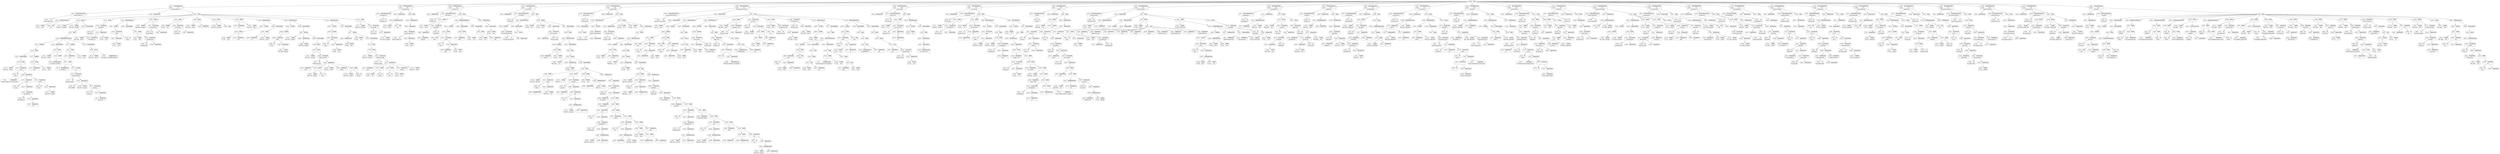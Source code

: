 digraph ast {
node [shape=none];
245763 [label=<<TABLE border='1' cellspacing='0' cellpadding='10' style='rounded' ><TR><TD border='0'>245763</TD><TD border='0'><B>BinOP</B></TD></TR><HR/><TR><TD border='0' cellpadding='5' colspan='2'>.=</TD></TR></TABLE>>];
245763 -> 245762 [weight=2];
245763 -> 245765 [weight=2];
245762 [label=<<TABLE border='1' cellspacing='0' cellpadding='10' style='rounded' ><TR><TD border='0'>245762</TD><TD border='0'><B>Variable</B></TD></TR><HR/><TR><TD border='0' cellpadding='5'>(982, 5070)</TD><TD border='0' cellpadding='5'>the_list</TD></TR></TABLE>>];
245761 [label=<<TABLE border='1' cellspacing='0' cellpadding='10' style='rounded' ><TR><TD border='0'>245761</TD><TD border='0'><B>StatementBody</B></TD></TR></TABLE>>];
245761 -> 245744 [weight=2];
245760 [label=<<TABLE border='1' cellspacing='0' cellpadding='10' style='rounded' ><TR><TD border='0'>245760</TD><TD border='0'><B>ElseIf</B></TD></TR></TABLE>>];
245760 -> 245742 [weight=2];
245760 -> 245761 [weight=2];
245767 [label=<<TABLE border='1' cellspacing='0' cellpadding='10' style='rounded' ><TR><TD border='0'>245767</TD><TD border='0'><B>Id</B></TD></TR><HR/><TR><TD border='0' cellpadding='5' colspan='2'>html_entity_decode</TD></TR></TABLE>>];
245765 [label=<<TABLE border='1' cellspacing='0' cellpadding='10' style='rounded' ><TR><TD border='0'>245765</TD><TD border='0'><B>BinOP</B></TD></TR><HR/><TR><TD border='0' cellpadding='5' colspan='2'>.</TD></TR></TABLE>>];
245765 -> 245764 [weight=2];
245765 -> 245777 [weight=2];
245764 [label=<<TABLE border='1' cellspacing='0' cellpadding='10' style='rounded' ><TR><TD border='0'>245764</TD><TD border='0'><B>StringExpression</B></TD></TR><HR/><TR><TD border='0' cellpadding='5' colspan='2'>tt&lt;category&gt;&lt;![CDATA[</TD></TR></TABLE>>];
245771 [label=<<TABLE border='1' cellspacing='0' cellpadding='10' style='rounded' ><TR><TD border='0'>245771</TD><TD border='0'><B>StringLiteral</B></TD></TR><HR/><TR><TD border='0' cellpadding='5' colspan='2'>blog_charset</TD></TR></TABLE>>];
245770 [label=<<TABLE border='1' cellspacing='0' cellpadding='10' style='rounded' ><TR><TD border='0'>245770</TD><TD border='0'><B>Id</B></TD></TR><HR/><TR><TD border='0' cellpadding='5' colspan='2'>get_option</TD></TR></TABLE>>];
245769 [label=<<TABLE border='1' cellspacing='0' cellpadding='10' style='rounded' ><TR><TD border='0'>245769</TD><TD border='0'><B>Id</B></TD></TR><HR/><TR><TD border='0' cellpadding='5' colspan='2'>ENT_COMPAT</TD></TR></TABLE>>];
245768 [label=<<TABLE border='1' cellspacing='0' cellpadding='10' style='rounded' ><TR><TD border='0'>245768</TD><TD border='0'><B>Variable</B></TD></TR><HR/><TR><TD border='0' cellpadding='5'>(982, 5074)</TD><TD border='0' cellpadding='5'>cat_name</TD></TR></TABLE>>];
245775 [label=<<TABLE border='1' cellspacing='0' cellpadding='10' style='rounded' ><TR><TD border='0'>245775</TD><TD border='0'><B>FunctionCall</B></TD></TR><HR/><TR><TD border='0' cellpadding='5' colspan='2'>html_entity_decode</TD></TR></TABLE>>];
245775 -> 245767 [weight=2];
245775 -> 245774 [weight=2];
245774 [label=<<TABLE border='1' cellspacing='0' cellpadding='10' style='rounded' ><TR><TD border='0'>245774</TD><TD border='0'><B>ArgumentList</B></TD></TR></TABLE>>];
245774 -> 245768 [weight=2];
245774 -> 245769 [weight=2];
245774 -> 245773 [weight=2];
245773 [label=<<TABLE border='1' cellspacing='0' cellpadding='10' style='rounded' ><TR><TD border='0'>245773</TD><TD border='0'><B>FunctionCall</B></TD></TR><HR/><TR><TD border='0' cellpadding='5' colspan='2'>get_option</TD></TR></TABLE>>];
245773 -> 245770 [weight=2];
245773 -> 245772 [weight=2];
245772 [label=<<TABLE border='1' cellspacing='0' cellpadding='10' style='rounded' ><TR><TD border='0'>245772</TD><TD border='0'><B>ArgumentList</B></TD></TR></TABLE>>];
245772 -> 245771 [weight=2];
245778 [label=<<TABLE border='1' cellspacing='0' cellpadding='10' style='rounded' ><TR><TD border='0'>245778</TD><TD border='0'><B>StringExpression</B></TD></TR><HR/><TR><TD border='0' cellpadding='5' colspan='2'>]]&gt;&lt;category&gt;n</TD></TR></TABLE>>];
245777 [label=<<TABLE border='1' cellspacing='0' cellpadding='10' style='rounded' ><TR><TD border='0'>245777</TD><TD border='0'><B>BinOP</B></TD></TR><HR/><TR><TD border='0' cellpadding='5' colspan='2'>.</TD></TR></TABLE>>];
245777 -> 245776 [weight=2];
245777 -> 245778 [weight=2];
245776 [label=<<TABLE border='1' cellspacing='0' cellpadding='10' style='rounded' ><TR><TD border='0'>245776</TD><TD border='0'><B>UnaryOP</B></TD></TR><HR/><TR><TD border='0' cellpadding='5' colspan='2'>@</TD></TR></TABLE>>];
245776 -> 245775 [weight=2];
245783 [label=<<TABLE border='1' cellspacing='0' cellpadding='10' style='rounded' ><TR><TD border='0'>245783</TD><TD border='0'><B>ForEach</B></TD></TR></TABLE>>];
245783 -> 245727 [weight=2];
245783 -> 245728 [weight=2];
245783 -> 245784 [weight=2];
245782 [label=<<TABLE border='1' cellspacing='0' cellpadding='10' style='rounded' ><TR><TD border='0'>245782</TD><TD border='0'><B>Block</B></TD></TR></TABLE>>];
245782 -> 245737 [weight=2];
245781 [label=<<TABLE border='1' cellspacing='0' cellpadding='10' style='rounded' ><TR><TD border='0'>245781</TD><TD border='0'><B>ElseIfList</B></TD></TR></TABLE>>];
245781 -> 245760 [weight=2];
245780 [label=<<TABLE border='1' cellspacing='0' cellpadding='10' style='rounded' ><TR><TD border='0'>245780</TD><TD border='0'><B>StatementBody</B></TD></TR></TABLE>>];
245780 -> 245763 [weight=2];
245787 [label=<<TABLE border='1' cellspacing='0' cellpadding='10' style='rounded' ><TR><TD border='0'>245787</TD><TD border='0'><B>Variable</B></TD></TR><HR/><TR><TD border='0' cellpadding='5'>(982, 5070)</TD><TD border='0' cellpadding='5'>the_list</TD></TR></TABLE>>];
245786 [label=<<TABLE border='1' cellspacing='0' cellpadding='10' style='rounded' ><TR><TD border='0'>245786</TD><TD border='0'><B>StringLiteral</B></TD></TR><HR/><TR><TD border='0' cellpadding='5' colspan='2'>the_category_rss</TD></TR></TABLE>>];
245785 [label=<<TABLE border='1' cellspacing='0' cellpadding='10' style='rounded' ><TR><TD border='0'>245785</TD><TD border='0'><B>Id</B></TD></TR><HR/><TR><TD border='0' cellpadding='5' colspan='2'>apply_filters</TD></TR></TABLE>>];
245784 [label=<<TABLE border='1' cellspacing='0' cellpadding='10' style='rounded' ><TR><TD border='0'>245784</TD><TD border='0'><B>StatementBody</B></TD></TR></TABLE>>];
245784 -> 245782 [weight=2];
245791 [label=<<TABLE border='1' cellspacing='0' cellpadding='10' style='rounded' ><TR><TD border='0'>245791</TD><TD border='0'><B>Return</B></TD></TR></TABLE>>];
245791 -> 245790 [weight=2];
245790 [label=<<TABLE border='1' cellspacing='0' cellpadding='10' style='rounded' ><TR><TD border='0'>245790</TD><TD border='0'><B>FunctionCall</B></TD></TR><HR/><TR><TD border='0' cellpadding='5' colspan='2'>apply_filters</TD></TR></TABLE>>];
245790 -> 245785 [weight=2];
245790 -> 245789 [weight=2];
245789 [label=<<TABLE border='1' cellspacing='0' cellpadding='10' style='rounded' ><TR><TD border='0'>245789</TD><TD border='0'><B>ArgumentList</B></TD></TR></TABLE>>];
245789 -> 245786 [weight=2];
245789 -> 245787 [weight=2];
245789 -> 245788 [weight=2];
245788 [label=<<TABLE border='1' cellspacing='0' cellpadding='10' style='rounded' ><TR><TD border='0'>245788</TD><TD border='0'><B>Variable</B></TD></TR><HR/><TR><TD border='0' cellpadding='5'>(0, 181)</TD><TD border='0' cellpadding='5'>type</TD></TR></TABLE>>];
245795 [label=<<TABLE border='1' cellspacing='0' cellpadding='10' style='rounded' ><TR><TD border='0'>245795</TD><TD border='0'><B>ReturnValueFunction</B></TD></TR><HR/><TR><TD border='0' cellpadding='5' colspan='2'>the_category_rss</TD></TR></TABLE>>];
245795 -> 245794 [weight=2];
245794 [label=<<TABLE border='1' cellspacing='0' cellpadding='10' style='rounded' ><TR><TD border='0'>245794</TD><TD border='0'><B>Id</B></TD></TR><HR/><TR><TD border='0' cellpadding='5' colspan='2'>the_category_rss</TD></TR></TABLE>>];
245793 [label=<<TABLE border='1' cellspacing='0' cellpadding='10' style='rounded' ><TR><TD border='0'>245793</TD><TD border='0'><B>FunctionStatement</B></TD></TR><HR/><TR><TD border='0' cellpadding='5'>Scope</TD><TD border='0' cellpadding='5'>982</TD></TR><HR/><TR><TD border='0' cellpadding='5' colspan='2'>get_the_category_rss</TD></TR></TABLE>>];
245793 -> 245616 [weight=2];
245793 -> 245620 [weight=2];
245793 -> 245792 [weight=2];
245792 [label=<<TABLE border='1' cellspacing='0' cellpadding='10' style='rounded' ><TR><TD border='0'>245792</TD><TD border='0'><B>Block</B></TD></TR></TABLE>>];
245792 -> 245631 [weight=2];
245792 -> 245634 [weight=2];
245792 -> 245639 [weight=2];
245792 -> 245644 [weight=2];
245792 -> 245647 [weight=2];
245792 -> 245650 [weight=2];
245792 -> 245659 [weight=2];
245792 -> 245689 [weight=2];
245792 -> 245719 [weight=2];
245792 -> 245722 [weight=2];
245792 -> 245783 [weight=2];
245792 -> 245791 [weight=2];
245799 [label=<<TABLE border='1' cellspacing='0' cellpadding='10' style='rounded' ><TR><TD border='0'>245799</TD><TD border='0'><B>ParameterList</B></TD></TR></TABLE>>];
245799 -> 245798 [weight=2];
245798 [label=<<TABLE border='1' cellspacing='0' cellpadding='10' style='rounded' ><TR><TD border='0'>245798</TD><TD border='0'><B>OptValueParameter</B></TD></TR></TABLE>>];
245798 -> 245796 [weight=2];
245798 -> 245797 [weight=2];
245797 [label=<<TABLE border='1' cellspacing='0' cellpadding='10' style='rounded' ><TR><TD border='0'>245797</TD><TD border='0'><B>Null</B></TD></TR><HR/><TR><TD border='0' cellpadding='5' colspan='2'>null</TD></TR></TABLE>>];
245796 [label=<<TABLE border='1' cellspacing='0' cellpadding='10' style='rounded' ><TR><TD border='0'>245796</TD><TD border='0'><B>Variable</B></TD></TR><HR/><TR><TD border='0' cellpadding='5'>(0, 181)</TD><TD border='0' cellpadding='5'>type</TD></TR></TABLE>>];
245803 [label=<<TABLE border='1' cellspacing='0' cellpadding='10' style='rounded' ><TR><TD border='0'>245803</TD><TD border='0'><B>FunctionCall</B></TD></TR><HR/><TR><TD border='0' cellpadding='5' colspan='2'>get_the_category_rss</TD></TR></TABLE>>];
245803 -> 245800 [weight=2];
245803 -> 245802 [weight=2];
245802 [label=<<TABLE border='1' cellspacing='0' cellpadding='10' style='rounded' ><TR><TD border='0'>245802</TD><TD border='0'><B>ArgumentList</B></TD></TR></TABLE>>];
245802 -> 245801 [weight=2];
245801 [label=<<TABLE border='1' cellspacing='0' cellpadding='10' style='rounded' ><TR><TD border='0'>245801</TD><TD border='0'><B>Variable</B></TD></TR><HR/><TR><TD border='0' cellpadding='5'>(0, 181)</TD><TD border='0' cellpadding='5'>type</TD></TR></TABLE>>];
245800 [label=<<TABLE border='1' cellspacing='0' cellpadding='10' style='rounded' ><TR><TD border='0'>245800</TD><TD border='0'><B>Id</B></TD></TR><HR/><TR><TD border='0' cellpadding='5' colspan='2'>get_the_category_rss</TD></TR></TABLE>>];
245807 [label=<<TABLE border='1' cellspacing='0' cellpadding='10' style='rounded' ><TR><TD border='0'>245807</TD><TD border='0'><B>FunctionStatement</B></TD></TR><HR/><TR><TD border='0' cellpadding='5'>Scope</TD><TD border='0' cellpadding='5'>983</TD></TR><HR/><TR><TD border='0' cellpadding='5' colspan='2'>the_category_rss</TD></TR></TABLE>>];
245807 -> 245795 [weight=2];
245807 -> 245799 [weight=2];
245807 -> 245806 [weight=2];
245806 [label=<<TABLE border='1' cellspacing='0' cellpadding='10' style='rounded' ><TR><TD border='0'>245806</TD><TD border='0'><B>Block</B></TD></TR></TABLE>>];
245806 -> 245805 [weight=2];
245805 [label=<<TABLE border='1' cellspacing='0' cellpadding='10' style='rounded' ><TR><TD border='0'>245805</TD><TD border='0'><B>EchoStatement</B></TD></TR></TABLE>>];
245805 -> 245804 [weight=2];
245804 [label=<<TABLE border='1' cellspacing='0' cellpadding='10' style='rounded' ><TR><TD border='0'>245804</TD><TD border='0'><B>ArgumentList</B></TD></TR></TABLE>>];
245804 -> 245803 [weight=2];
245811 [label=<<TABLE border='1' cellspacing='0' cellpadding='10' style='rounded' ><TR><TD border='0'>245811</TD><TD border='0'><B>Variable</B></TD></TR><HR/><TR><TD border='0' cellpadding='5'>(0, 181)</TD><TD border='0' cellpadding='5'>type</TD></TR></TABLE>>];
245810 [label=<<TABLE border='1' cellspacing='0' cellpadding='10' style='rounded' ><TR><TD border='0'>245810</TD><TD border='0'><B>ParameterList</B></TD></TR></TABLE>>];
245809 [label=<<TABLE border='1' cellspacing='0' cellpadding='10' style='rounded' ><TR><TD border='0'>245809</TD><TD border='0'><B>ReturnValueFunction</B></TD></TR><HR/><TR><TD border='0' cellpadding='5' colspan='2'>html_type_rss</TD></TR></TABLE>>];
245809 -> 245808 [weight=2];
245808 [label=<<TABLE border='1' cellspacing='0' cellpadding='10' style='rounded' ><TR><TD border='0'>245808</TD><TD border='0'><B>Id</B></TD></TR><HR/><TR><TD border='0' cellpadding='5' colspan='2'>html_type_rss</TD></TR></TABLE>>];
245815 [label=<<TABLE border='1' cellspacing='0' cellpadding='10' style='rounded' ><TR><TD border='0'>245815</TD><TD border='0'><B>ArgumentList</B></TD></TR></TABLE>>];
245815 -> 245814 [weight=2];
245814 [label=<<TABLE border='1' cellspacing='0' cellpadding='10' style='rounded' ><TR><TD border='0'>245814</TD><TD border='0'><B>StringLiteral</B></TD></TR><HR/><TR><TD border='0' cellpadding='5' colspan='2'>html_type</TD></TR></TABLE>>];
245813 [label=<<TABLE border='1' cellspacing='0' cellpadding='10' style='rounded' ><TR><TD border='0'>245813</TD><TD border='0'><B>Id</B></TD></TR><HR/><TR><TD border='0' cellpadding='5' colspan='2'>get_bloginfo</TD></TR></TABLE>>];
245812 [label=<<TABLE border='1' cellspacing='0' cellpadding='10' style='rounded' ><TR><TD border='0'>245812</TD><TD border='0'><B>BinOP</B></TD></TR><HR/><TR><TD border='0' cellpadding='5' colspan='2'>=</TD></TR></TABLE>>];
245812 -> 245811 [weight=2];
245812 -> 245816 [weight=2];
245819 [label=<<TABLE border='1' cellspacing='0' cellpadding='10' style='rounded' ><TR><TD border='0'>245819</TD><TD border='0'><B>StringLiteral</B></TD></TR><HR/><TR><TD border='0' cellpadding='5' colspan='2'>xhtml</TD></TR></TABLE>>];
245818 [label=<<TABLE border='1' cellspacing='0' cellpadding='10' style='rounded' ><TR><TD border='0'>245818</TD><TD border='0'><B>Variable</B></TD></TR><HR/><TR><TD border='0' cellpadding='5'>(0, 181)</TD><TD border='0' cellpadding='5'>type</TD></TR></TABLE>>];
245817 [label=<<TABLE border='1' cellspacing='0' cellpadding='10' style='rounded' ><TR><TD border='0'>245817</TD><TD border='0'><B>Id</B></TD></TR><HR/><TR><TD border='0' cellpadding='5' colspan='2'>strpos</TD></TR></TABLE>>];
245816 [label=<<TABLE border='1' cellspacing='0' cellpadding='10' style='rounded' ><TR><TD border='0'>245816</TD><TD border='0'><B>FunctionCall</B></TD></TR><HR/><TR><TD border='0' cellpadding='5' colspan='2'>get_bloginfo</TD></TR></TABLE>>];
245816 -> 245813 [weight=2];
245816 -> 245815 [weight=2];
245823 [label=<<TABLE border='1' cellspacing='0' cellpadding='10' style='rounded' ><TR><TD border='0'>245823</TD><TD border='0'><B>False</B></TD></TR><HR/><TR><TD border='0' cellpadding='5' colspan='2'>false</TD></TR></TABLE>>];
245822 [label=<<TABLE border='1' cellspacing='0' cellpadding='10' style='rounded' ><TR><TD border='0'>245822</TD><TD border='0'><B>RelOP</B></TD></TR><HR/><TR><TD border='0' cellpadding='5' colspan='2'>!==</TD></TR></TABLE>>];
245822 -> 245821 [weight=2];
245822 -> 245823 [weight=2];
245821 [label=<<TABLE border='1' cellspacing='0' cellpadding='10' style='rounded' ><TR><TD border='0'>245821</TD><TD border='0'><B>FunctionCall</B></TD></TR><HR/><TR><TD border='0' cellpadding='5' colspan='2'>strpos</TD></TR></TABLE>>];
245821 -> 245817 [weight=2];
245821 -> 245820 [weight=2];
245820 [label=<<TABLE border='1' cellspacing='0' cellpadding='10' style='rounded' ><TR><TD border='0'>245820</TD><TD border='0'><B>ArgumentList</B></TD></TR></TABLE>>];
245820 -> 245818 [weight=2];
245820 -> 245819 [weight=2];
245827 [label=<<TABLE border='1' cellspacing='0' cellpadding='10' style='rounded' ><TR><TD border='0'>245827</TD><TD border='0'><B>StringLiteral</B></TD></TR><HR/><TR><TD border='0' cellpadding='5' colspan='2'>xhtml</TD></TR></TABLE>>];
245826 [label=<<TABLE border='1' cellspacing='0' cellpadding='10' style='rounded' ><TR><TD border='0'>245826</TD><TD border='0'><B>BinOP</B></TD></TR><HR/><TR><TD border='0' cellpadding='5' colspan='2'>=</TD></TR></TABLE>>];
245826 -> 245825 [weight=2];
245826 -> 245827 [weight=2];
245825 [label=<<TABLE border='1' cellspacing='0' cellpadding='10' style='rounded' ><TR><TD border='0'>245825</TD><TD border='0'><B>Variable</B></TD></TR><HR/><TR><TD border='0' cellpadding='5'>(0, 181)</TD><TD border='0' cellpadding='5'>type</TD></TR></TABLE>>];
245824 [label=<<TABLE border='1' cellspacing='0' cellpadding='10' style='rounded' ><TR><TD border='0'>245824</TD><TD border='0'><B>Condition</B></TD></TR></TABLE>>];
245824 -> 245822 [weight=2];
245831 [label=<<TABLE border='1' cellspacing='0' cellpadding='10' style='rounded' ><TR><TD border='0'>245831</TD><TD border='0'><B>BinOP</B></TD></TR><HR/><TR><TD border='0' cellpadding='5' colspan='2'>=</TD></TR></TABLE>>];
245831 -> 245830 [weight=2];
245831 -> 245832 [weight=2];
245830 [label=<<TABLE border='1' cellspacing='0' cellpadding='10' style='rounded' ><TR><TD border='0'>245830</TD><TD border='0'><B>Variable</B></TD></TR><HR/><TR><TD border='0' cellpadding='5'>(0, 181)</TD><TD border='0' cellpadding='5'>type</TD></TR></TABLE>>];
245829 [label=<<TABLE border='1' cellspacing='0' cellpadding='10' style='rounded' ><TR><TD border='0'>245829</TD><TD border='0'><B>StatementBody</B></TD></TR></TABLE>>];
245829 -> 245826 [weight=2];
245828 [label=<<TABLE border='1' cellspacing='0' cellpadding='10' style='rounded' ><TR><TD border='0'>245828</TD><TD border='0'><B>IfThenElseStatement</B></TD></TR></TABLE>>];
245828 -> 245824 [weight=2];
245828 -> 245829 [weight=2];
245828 -> 245834 [weight=2];
245835 [label=<<TABLE border='1' cellspacing='0' cellpadding='10' style='rounded' ><TR><TD border='0'>245835</TD><TD border='0'><B>Variable</B></TD></TR><HR/><TR><TD border='0' cellpadding='5'>(0, 181)</TD><TD border='0' cellpadding='5'>type</TD></TR></TABLE>>];
245834 [label=<<TABLE border='1' cellspacing='0' cellpadding='10' style='rounded' ><TR><TD border='0'>245834</TD><TD border='0'><B>StatementBody</B></TD></TR></TABLE>>];
245834 -> 245831 [weight=2];
245832 [label=<<TABLE border='1' cellspacing='0' cellpadding='10' style='rounded' ><TR><TD border='0'>245832</TD><TD border='0'><B>StringLiteral</B></TD></TR><HR/><TR><TD border='0' cellpadding='5' colspan='2'>html</TD></TR></TABLE>>];
245839 [label=<<TABLE border='1' cellspacing='0' cellpadding='10' style='rounded' ><TR><TD border='0'>245839</TD><TD border='0'><B>FunctionStatement</B></TD></TR><HR/><TR><TD border='0' cellpadding='5'>Scope</TD><TD border='0' cellpadding='5'>984</TD></TR><HR/><TR><TD border='0' cellpadding='5' colspan='2'>html_type_rss</TD></TR></TABLE>>];
245839 -> 245809 [weight=2];
245839 -> 245810 [weight=2];
245839 -> 245838 [weight=2];
245838 [label=<<TABLE border='1' cellspacing='0' cellpadding='10' style='rounded' ><TR><TD border='0'>245838</TD><TD border='0'><B>Block</B></TD></TR></TABLE>>];
245838 -> 245812 [weight=2];
245838 -> 245828 [weight=2];
245838 -> 245837 [weight=2];
245837 [label=<<TABLE border='1' cellspacing='0' cellpadding='10' style='rounded' ><TR><TD border='0'>245837</TD><TD border='0'><B>EchoStatement</B></TD></TR></TABLE>>];
245837 -> 245836 [weight=2];
245836 [label=<<TABLE border='1' cellspacing='0' cellpadding='10' style='rounded' ><TR><TD border='0'>245836</TD><TD border='0'><B>ArgumentList</B></TD></TR></TABLE>>];
245836 -> 245835 [weight=2];
245843 [label=<<TABLE border='1' cellspacing='0' cellpadding='10' style='rounded' ><TR><TD border='0'>245843</TD><TD border='0'><B>Id</B></TD></TR><HR/><TR><TD border='0' cellpadding='5' colspan='2'>post_password_required</TD></TR></TABLE>>];
245842 [label=<<TABLE border='1' cellspacing='0' cellpadding='10' style='rounded' ><TR><TD border='0'>245842</TD><TD border='0'><B>ParameterList</B></TD></TR></TABLE>>];
245841 [label=<<TABLE border='1' cellspacing='0' cellpadding='10' style='rounded' ><TR><TD border='0'>245841</TD><TD border='0'><B>ReturnValueFunction</B></TD></TR><HR/><TR><TD border='0' cellpadding='5' colspan='2'>rss_enclosure</TD></TR></TABLE>>];
245841 -> 245840 [weight=2];
245840 [label=<<TABLE border='1' cellspacing='0' cellpadding='10' style='rounded' ><TR><TD border='0'>245840</TD><TD border='0'><B>Id</B></TD></TR><HR/><TR><TD border='0' cellpadding='5' colspan='2'>rss_enclosure</TD></TR></TABLE>>];
245847 [label=<<TABLE border='1' cellspacing='0' cellpadding='10' style='rounded' ><TR><TD border='0'>245847</TD><TD border='0'><B>Return</B></TD></TR></TABLE>>];
245846 [label=<<TABLE border='1' cellspacing='0' cellpadding='10' style='rounded' ><TR><TD border='0'>245846</TD><TD border='0'><B>Condition</B></TD></TR></TABLE>>];
245846 -> 245845 [weight=2];
245845 [label=<<TABLE border='1' cellspacing='0' cellpadding='10' style='rounded' ><TR><TD border='0'>245845</TD><TD border='0'><B>FunctionCall</B></TD></TR><HR/><TR><TD border='0' cellpadding='5' colspan='2'>post_password_required</TD></TR></TABLE>>];
245845 -> 245843 [weight=2];
245845 -> 245844 [weight=2];
245844 [label=<<TABLE border='1' cellspacing='0' cellpadding='10' style='rounded' ><TR><TD border='0'>245844</TD><TD border='0'><B>ArgumentList</B></TD></TR></TABLE>>];
245851 [label=<<TABLE border='1' cellspacing='0' cellpadding='10' style='rounded' ><TR><TD border='0'>245851</TD><TD border='0'><B>ArgumentList</B></TD></TR></TABLE>>];
245850 [label=<<TABLE border='1' cellspacing='0' cellpadding='10' style='rounded' ><TR><TD border='0'>245850</TD><TD border='0'><B>Id</B></TD></TR><HR/><TR><TD border='0' cellpadding='5' colspan='2'>get_post_custom</TD></TR></TABLE>>];
245849 [label=<<TABLE border='1' cellspacing='0' cellpadding='10' style='rounded' ><TR><TD border='0'>245849</TD><TD border='0'><B>StatementBody</B></TD></TR></TABLE>>];
245849 -> 245847 [weight=2];
245848 [label=<<TABLE border='1' cellspacing='0' cellpadding='10' style='rounded' ><TR><TD border='0'>245848</TD><TD border='0'><B>IfThenStatement</B></TD></TR></TABLE>>];
245848 -> 245846 [weight=2];
245848 -> 245849 [weight=2];
245855 [label=<<TABLE border='1' cellspacing='0' cellpadding='10' style='rounded' ><TR><TD border='0'>245855</TD><TD border='0'><B>Variable</B></TD></TR><HR/><TR><TD border='0' cellpadding='5'>(0, 1160)</TD><TD border='0' cellpadding='5'>val</TD></TR></TABLE>>];
245854 [label=<<TABLE border='1' cellspacing='0' cellpadding='10' style='rounded' ><TR><TD border='0'>245854</TD><TD border='0'><B>Variable</B></TD></TR><HR/><TR><TD border='0' cellpadding='5'>(0, 816)</TD><TD border='0' cellpadding='5'>key</TD></TR></TABLE>>];
245853 [label=<<TABLE border='1' cellspacing='0' cellpadding='10' style='rounded' ><TR><TD border='0'>245853</TD><TD border='0'><B>CastExpression</B></TD></TR></TABLE>>];
245853 -> 245852 [weight=2];
245852 [label=<<TABLE border='1' cellspacing='0' cellpadding='10' style='rounded' ><TR><TD border='0'>245852</TD><TD border='0'><B>FunctionCall</B></TD></TR><HR/><TR><TD border='0' cellpadding='5' colspan='2'>get_post_custom</TD></TR></TABLE>>];
245852 -> 245850 [weight=2];
245852 -> 245851 [weight=2];
245859 [label=<<TABLE border='1' cellspacing='0' cellpadding='10' style='rounded' ><TR><TD border='0'>245859</TD><TD border='0'><B>StringLiteral</B></TD></TR><HR/><TR><TD border='0' cellpadding='5' colspan='2'>enclosure</TD></TR></TABLE>>];
245858 [label=<<TABLE border='1' cellspacing='0' cellpadding='10' style='rounded' ><TR><TD border='0'>245858</TD><TD border='0'><B>RelOP</B></TD></TR><HR/><TR><TD border='0' cellpadding='5' colspan='2'>==</TD></TR></TABLE>>];
245858 -> 245857 [weight=2];
245858 -> 245859 [weight=2];
245857 [label=<<TABLE border='1' cellspacing='0' cellpadding='10' style='rounded' ><TR><TD border='0'>245857</TD><TD border='0'><B>Variable</B></TD></TR><HR/><TR><TD border='0' cellpadding='5'>(0, 816)</TD><TD border='0' cellpadding='5'>key</TD></TR></TABLE>>];
245863 [label=<<TABLE border='1' cellspacing='0' cellpadding='10' style='rounded' ><TR><TD border='0'>245863</TD><TD border='0'><B>Variable</B></TD></TR><HR/><TR><TD border='0' cellpadding='5'>(985, 5075)</TD><TD border='0' cellpadding='5'>enc</TD></TR></TABLE>>];
245862 [label=<<TABLE border='1' cellspacing='0' cellpadding='10' style='rounded' ><TR><TD border='0'>245862</TD><TD border='0'><B>CastExpression</B></TD></TR></TABLE>>];
245862 -> 245861 [weight=2];
245861 [label=<<TABLE border='1' cellspacing='0' cellpadding='10' style='rounded' ><TR><TD border='0'>245861</TD><TD border='0'><B>Variable</B></TD></TR><HR/><TR><TD border='0' cellpadding='5'>(0, 1160)</TD><TD border='0' cellpadding='5'>val</TD></TR></TABLE>>];
245860 [label=<<TABLE border='1' cellspacing='0' cellpadding='10' style='rounded' ><TR><TD border='0'>245860</TD><TD border='0'><B>Condition</B></TD></TR></TABLE>>];
245860 -> 245858 [weight=2];
245867 [label=<<TABLE border='1' cellspacing='0' cellpadding='10' style='rounded' ><TR><TD border='0'>245867</TD><TD border='0'><B>Id</B></TD></TR><HR/><TR><TD border='0' cellpadding='5' colspan='2'>explode</TD></TR></TABLE>>];
245866 [label=<<TABLE border='1' cellspacing='0' cellpadding='10' style='rounded' ><TR><TD border='0'>245866</TD><TD border='0'><B>BinOP</B></TD></TR><HR/><TR><TD border='0' cellpadding='5' colspan='2'>=</TD></TR></TABLE>>];
245866 -> 245865 [weight=2];
245866 -> 245871 [weight=2];
245865 [label=<<TABLE border='1' cellspacing='0' cellpadding='10' style='rounded' ><TR><TD border='0'>245865</TD><TD border='0'><B>Variable</B></TD></TR><HR/><TR><TD border='0' cellpadding='5'>(985, 5076)</TD><TD border='0' cellpadding='5'>enclosure</TD></TR></TABLE>>];
245871 [label=<<TABLE border='1' cellspacing='0' cellpadding='10' style='rounded' ><TR><TD border='0'>245871</TD><TD border='0'><B>FunctionCall</B></TD></TR><HR/><TR><TD border='0' cellpadding='5' colspan='2'>explode</TD></TR></TABLE>>];
245871 -> 245867 [weight=2];
245871 -> 245870 [weight=2];
245870 [label=<<TABLE border='1' cellspacing='0' cellpadding='10' style='rounded' ><TR><TD border='0'>245870</TD><TD border='0'><B>ArgumentList</B></TD></TR></TABLE>>];
245870 -> 245868 [weight=2];
245870 -> 245869 [weight=2];
245869 [label=<<TABLE border='1' cellspacing='0' cellpadding='10' style='rounded' ><TR><TD border='0'>245869</TD><TD border='0'><B>Variable</B></TD></TR><HR/><TR><TD border='0' cellpadding='5'>(985, 5075)</TD><TD border='0' cellpadding='5'>enc</TD></TR></TABLE>>];
245868 [label=<<TABLE border='1' cellspacing='0' cellpadding='10' style='rounded' ><TR><TD border='0'>245868</TD><TD border='0'><B>StringExpression</B></TD></TR><HR/><TR><TD border='0' cellpadding='5' colspan='2'>n</TD></TR></TABLE>>];
245875 [label=<<TABLE border='1' cellspacing='0' cellpadding='10' style='rounded' ><TR><TD border='0'>245875</TD><TD border='0'><B>StringLiteral</B></TD></TR><HR/><TR><TD border='0' cellpadding='5' colspan='2'>[ t]</TD></TR></TABLE>>];
245874 [label=<<TABLE border='1' cellspacing='0' cellpadding='10' style='rounded' ><TR><TD border='0'>245874</TD><TD border='0'><B>Id</B></TD></TR><HR/><TR><TD border='0' cellpadding='5' colspan='2'>preg_split</TD></TR></TABLE>>];
245873 [label=<<TABLE border='1' cellspacing='0' cellpadding='10' style='rounded' ><TR><TD border='0'>245873</TD><TD border='0'><B>BinOP</B></TD></TR><HR/><TR><TD border='0' cellpadding='5' colspan='2'>=</TD></TR></TABLE>>];
245873 -> 245872 [weight=2];
245873 -> 245883 [weight=2];
245872 [label=<<TABLE border='1' cellspacing='0' cellpadding='10' style='rounded' ><TR><TD border='0'>245872</TD><TD border='0'><B>Variable</B></TD></TR><HR/><TR><TD border='0' cellpadding='5'>(985, 5077)</TD><TD border='0' cellpadding='5'>t</TD></TR></TABLE>>];
245879 [label=<<TABLE border='1' cellspacing='0' cellpadding='10' style='rounded' ><TR><TD border='0'>245879</TD><TD border='0'><B>PostfixExpression</B></TD></TR></TABLE>>];
245879 -> 245877 [weight=2];
245879 -> 245878 [weight=2];
245878 [label=<<TABLE border='1' cellspacing='0' cellpadding='10' style='rounded' ><TR><TD border='0'>245878</TD><TD border='0'><B>IntegerLiteral</B></TD></TR><HR/><TR><TD border='0' cellpadding='5' colspan='2'>2</TD></TR></TABLE>>];
245877 [label=<<TABLE border='1' cellspacing='0' cellpadding='10' style='rounded' ><TR><TD border='0'>245877</TD><TD border='0'><B>Variable</B></TD></TR><HR/><TR><TD border='0' cellpadding='5'>(985, 5076)</TD><TD border='0' cellpadding='5'>enclosure</TD></TR></TABLE>>];
245876 [label=<<TABLE border='1' cellspacing='0' cellpadding='10' style='rounded' ><TR><TD border='0'>245876</TD><TD border='0'><B>Id</B></TD></TR><HR/><TR><TD border='0' cellpadding='5' colspan='2'>trim</TD></TR></TABLE>>];
245883 [label=<<TABLE border='1' cellspacing='0' cellpadding='10' style='rounded' ><TR><TD border='0'>245883</TD><TD border='0'><B>FunctionCall</B></TD></TR><HR/><TR><TD border='0' cellpadding='5' colspan='2'>preg_split</TD></TR></TABLE>>];
245883 -> 245874 [weight=2];
245883 -> 245882 [weight=2];
245882 [label=<<TABLE border='1' cellspacing='0' cellpadding='10' style='rounded' ><TR><TD border='0'>245882</TD><TD border='0'><B>ArgumentList</B></TD></TR></TABLE>>];
245882 -> 245875 [weight=2];
245882 -> 245881 [weight=2];
245881 [label=<<TABLE border='1' cellspacing='0' cellpadding='10' style='rounded' ><TR><TD border='0'>245881</TD><TD border='0'><B>FunctionCall</B></TD></TR><HR/><TR><TD border='0' cellpadding='5' colspan='2'>trim</TD></TR></TABLE>>];
245881 -> 245876 [weight=2];
245881 -> 245880 [weight=2];
245880 [label=<<TABLE border='1' cellspacing='0' cellpadding='10' style='rounded' ><TR><TD border='0'>245880</TD><TD border='0'><B>ArgumentList</B></TD></TR></TABLE>>];
245880 -> 245879 [weight=2];
245887 [label=<<TABLE border='1' cellspacing='0' cellpadding='10' style='rounded' ><TR><TD border='0'>245887</TD><TD border='0'><B>IntegerLiteral</B></TD></TR><HR/><TR><TD border='0' cellpadding='5' colspan='2'>0</TD></TR></TABLE>>];
245886 [label=<<TABLE border='1' cellspacing='0' cellpadding='10' style='rounded' ><TR><TD border='0'>245886</TD><TD border='0'><B>Variable</B></TD></TR><HR/><TR><TD border='0' cellpadding='5'>(985, 5077)</TD><TD border='0' cellpadding='5'>t</TD></TR></TABLE>>];
245885 [label=<<TABLE border='1' cellspacing='0' cellpadding='10' style='rounded' ><TR><TD border='0'>245885</TD><TD border='0'><B>BinOP</B></TD></TR><HR/><TR><TD border='0' cellpadding='5' colspan='2'>=</TD></TR></TABLE>>];
245885 -> 245884 [weight=2];
245885 -> 245888 [weight=2];
245884 [label=<<TABLE border='1' cellspacing='0' cellpadding='10' style='rounded' ><TR><TD border='0'>245884</TD><TD border='0'><B>Variable</B></TD></TR><HR/><TR><TD border='0' cellpadding='5'>(0, 181)</TD><TD border='0' cellpadding='5'>type</TD></TR></TABLE>>];
245891 [label=<<TABLE border='1' cellspacing='0' cellpadding='10' style='rounded' ><TR><TD border='0'>245891</TD><TD border='0'><B>StringLiteral</B></TD></TR><HR/><TR><TD border='0' cellpadding='5' colspan='2'>&lt;enclosure url='</TD></TR></TABLE>>];
245890 [label=<<TABLE border='1' cellspacing='0' cellpadding='10' style='rounded' ><TR><TD border='0'>245890</TD><TD border='0'><B>StringLiteral</B></TD></TR><HR/><TR><TD border='0' cellpadding='5' colspan='2'>rss_enclosure</TD></TR></TABLE>>];
245889 [label=<<TABLE border='1' cellspacing='0' cellpadding='10' style='rounded' ><TR><TD border='0'>245889</TD><TD border='0'><B>Id</B></TD></TR><HR/><TR><TD border='0' cellpadding='5' colspan='2'>apply_filters</TD></TR></TABLE>>];
245888 [label=<<TABLE border='1' cellspacing='0' cellpadding='10' style='rounded' ><TR><TD border='0'>245888</TD><TD border='0'><B>PostfixExpression</B></TD></TR></TABLE>>];
245888 -> 245886 [weight=2];
245888 -> 245887 [weight=2];
245895 [label=<<TABLE border='1' cellspacing='0' cellpadding='10' style='rounded' ><TR><TD border='0'>245895</TD><TD border='0'><B>Variable</B></TD></TR><HR/><TR><TD border='0' cellpadding='5'>(985, 5076)</TD><TD border='0' cellpadding='5'>enclosure</TD></TR></TABLE>>];
245894 [label=<<TABLE border='1' cellspacing='0' cellpadding='10' style='rounded' ><TR><TD border='0'>245894</TD><TD border='0'><B>Id</B></TD></TR><HR/><TR><TD border='0' cellpadding='5' colspan='2'>htmlspecialchars</TD></TR></TABLE>>];
245893 [label=<<TABLE border='1' cellspacing='0' cellpadding='10' style='rounded' ><TR><TD border='0'>245893</TD><TD border='0'><B>Id</B></TD></TR><HR/><TR><TD border='0' cellpadding='5' colspan='2'>trim</TD></TR></TABLE>>];
245892 [label=<<TABLE border='1' cellspacing='0' cellpadding='10' style='rounded' ><TR><TD border='0'>245892</TD><TD border='0'><B>BinOP</B></TD></TR><HR/><TR><TD border='0' cellpadding='5' colspan='2'>.</TD></TR></TABLE>>];
245892 -> 245891 [weight=2];
245892 -> 245902 [weight=2];
245899 [label=<<TABLE border='1' cellspacing='0' cellpadding='10' style='rounded' ><TR><TD border='0'>245899</TD><TD border='0'><B>FunctionCall</B></TD></TR><HR/><TR><TD border='0' cellpadding='5' colspan='2'>htmlspecialchars</TD></TR></TABLE>>];
245899 -> 245894 [weight=2];
245899 -> 245898 [weight=2];
245898 [label=<<TABLE border='1' cellspacing='0' cellpadding='10' style='rounded' ><TR><TD border='0'>245898</TD><TD border='0'><B>ArgumentList</B></TD></TR></TABLE>>];
245898 -> 245897 [weight=2];
245897 [label=<<TABLE border='1' cellspacing='0' cellpadding='10' style='rounded' ><TR><TD border='0'>245897</TD><TD border='0'><B>PostfixExpression</B></TD></TR></TABLE>>];
245897 -> 245895 [weight=2];
245897 -> 245896 [weight=2];
245896 [label=<<TABLE border='1' cellspacing='0' cellpadding='10' style='rounded' ><TR><TD border='0'>245896</TD><TD border='0'><B>IntegerLiteral</B></TD></TR><HR/><TR><TD border='0' cellpadding='5' colspan='2'>0</TD></TR></TABLE>>];
245903 [label=<<TABLE border='1' cellspacing='0' cellpadding='10' style='rounded' ><TR><TD border='0'>245903</TD><TD border='0'><B>StringLiteral</B></TD></TR><HR/><TR><TD border='0' cellpadding='5' colspan='2'>' length='</TD></TR></TABLE>>];
245902 [label=<<TABLE border='1' cellspacing='0' cellpadding='10' style='rounded' ><TR><TD border='0'>245902</TD><TD border='0'><B>BinOP</B></TD></TR><HR/><TR><TD border='0' cellpadding='5' colspan='2'>.</TD></TR></TABLE>>];
245902 -> 245901 [weight=2];
245902 -> 245904 [weight=2];
245901 [label=<<TABLE border='1' cellspacing='0' cellpadding='10' style='rounded' ><TR><TD border='0'>245901</TD><TD border='0'><B>FunctionCall</B></TD></TR><HR/><TR><TD border='0' cellpadding='5' colspan='2'>trim</TD></TR></TABLE>>];
245901 -> 245893 [weight=2];
245901 -> 245900 [weight=2];
245900 [label=<<TABLE border='1' cellspacing='0' cellpadding='10' style='rounded' ><TR><TD border='0'>245900</TD><TD border='0'><B>ArgumentList</B></TD></TR></TABLE>>];
245900 -> 245899 [weight=2];
245907 [label=<<TABLE border='1' cellspacing='0' cellpadding='10' style='rounded' ><TR><TD border='0'>245907</TD><TD border='0'><B>IntegerLiteral</B></TD></TR><HR/><TR><TD border='0' cellpadding='5' colspan='2'>1</TD></TR></TABLE>>];
245906 [label=<<TABLE border='1' cellspacing='0' cellpadding='10' style='rounded' ><TR><TD border='0'>245906</TD><TD border='0'><B>Variable</B></TD></TR><HR/><TR><TD border='0' cellpadding='5'>(985, 5076)</TD><TD border='0' cellpadding='5'>enclosure</TD></TR></TABLE>>];
245905 [label=<<TABLE border='1' cellspacing='0' cellpadding='10' style='rounded' ><TR><TD border='0'>245905</TD><TD border='0'><B>Id</B></TD></TR><HR/><TR><TD border='0' cellpadding='5' colspan='2'>trim</TD></TR></TABLE>>];
245904 [label=<<TABLE border='1' cellspacing='0' cellpadding='10' style='rounded' ><TR><TD border='0'>245904</TD><TD border='0'><B>BinOP</B></TD></TR><HR/><TR><TD border='0' cellpadding='5' colspan='2'>.</TD></TR></TABLE>>];
245904 -> 245903 [weight=2];
245904 -> 245911 [weight=2];
245911 [label=<<TABLE border='1' cellspacing='0' cellpadding='10' style='rounded' ><TR><TD border='0'>245911</TD><TD border='0'><B>BinOP</B></TD></TR><HR/><TR><TD border='0' cellpadding='5' colspan='2'>.</TD></TR></TABLE>>];
245911 -> 245910 [weight=2];
245911 -> 245913 [weight=2];
245910 [label=<<TABLE border='1' cellspacing='0' cellpadding='10' style='rounded' ><TR><TD border='0'>245910</TD><TD border='0'><B>FunctionCall</B></TD></TR><HR/><TR><TD border='0' cellpadding='5' colspan='2'>trim</TD></TR></TABLE>>];
245910 -> 245905 [weight=2];
245910 -> 245909 [weight=2];
245909 [label=<<TABLE border='1' cellspacing='0' cellpadding='10' style='rounded' ><TR><TD border='0'>245909</TD><TD border='0'><B>ArgumentList</B></TD></TR></TABLE>>];
245909 -> 245908 [weight=2];
245908 [label=<<TABLE border='1' cellspacing='0' cellpadding='10' style='rounded' ><TR><TD border='0'>245908</TD><TD border='0'><B>PostfixExpression</B></TD></TR></TABLE>>];
245908 -> 245906 [weight=2];
245908 -> 245907 [weight=2];
245915 [label=<<TABLE border='1' cellspacing='0' cellpadding='10' style='rounded' ><TR><TD border='0'>245915</TD><TD border='0'><B>BinOP</B></TD></TR><HR/><TR><TD border='0' cellpadding='5' colspan='2'>.</TD></TR></TABLE>>];
245915 -> 245914 [weight=2];
245915 -> 245917 [weight=2];
245914 [label=<<TABLE border='1' cellspacing='0' cellpadding='10' style='rounded' ><TR><TD border='0'>245914</TD><TD border='0'><B>Variable</B></TD></TR><HR/><TR><TD border='0' cellpadding='5'>(0, 181)</TD><TD border='0' cellpadding='5'>type</TD></TR></TABLE>>];
245913 [label=<<TABLE border='1' cellspacing='0' cellpadding='10' style='rounded' ><TR><TD border='0'>245913</TD><TD border='0'><B>BinOP</B></TD></TR><HR/><TR><TD border='0' cellpadding='5' colspan='2'>.</TD></TR></TABLE>>];
245913 -> 245912 [weight=2];
245913 -> 245915 [weight=2];
245912 [label=<<TABLE border='1' cellspacing='0' cellpadding='10' style='rounded' ><TR><TD border='0'>245912</TD><TD border='0'><B>StringLiteral</B></TD></TR><HR/><TR><TD border='0' cellpadding='5' colspan='2'>' type='</TD></TR></TABLE>>];
245919 [label=<<TABLE border='1' cellspacing='0' cellpadding='10' style='rounded' ><TR><TD border='0'>245919</TD><TD border='0'><B>ArgumentList</B></TD></TR></TABLE>>];
245919 -> 245890 [weight=2];
245919 -> 245892 [weight=2];
245918 [label=<<TABLE border='1' cellspacing='0' cellpadding='10' style='rounded' ><TR><TD border='0'>245918</TD><TD border='0'><B>StringExpression</B></TD></TR><HR/><TR><TD border='0' cellpadding='5' colspan='2'>n</TD></TR></TABLE>>];
245917 [label=<<TABLE border='1' cellspacing='0' cellpadding='10' style='rounded' ><TR><TD border='0'>245917</TD><TD border='0'><B>BinOP</B></TD></TR><HR/><TR><TD border='0' cellpadding='5' colspan='2'>.</TD></TR></TABLE>>];
245917 -> 245916 [weight=2];
245917 -> 245918 [weight=2];
245916 [label=<<TABLE border='1' cellspacing='0' cellpadding='10' style='rounded' ><TR><TD border='0'>245916</TD><TD border='0'><B>StringLiteral</B></TD></TR><HR/><TR><TD border='0' cellpadding='5' colspan='2'>' &gt;</TD></TR></TABLE>>];
245923 [label=<<TABLE border='1' cellspacing='0' cellpadding='10' style='rounded' ><TR><TD border='0'>245923</TD><TD border='0'><B>Block</B></TD></TR></TABLE>>];
245923 -> 245866 [weight=2];
245923 -> 245873 [weight=2];
245923 -> 245885 [weight=2];
245923 -> 245922 [weight=2];
245922 [label=<<TABLE border='1' cellspacing='0' cellpadding='10' style='rounded' ><TR><TD border='0'>245922</TD><TD border='0'><B>EchoStatement</B></TD></TR></TABLE>>];
245922 -> 245921 [weight=2];
245921 [label=<<TABLE border='1' cellspacing='0' cellpadding='10' style='rounded' ><TR><TD border='0'>245921</TD><TD border='0'><B>ArgumentList</B></TD></TR></TABLE>>];
245921 -> 245920 [weight=2];
245920 [label=<<TABLE border='1' cellspacing='0' cellpadding='10' style='rounded' ><TR><TD border='0'>245920</TD><TD border='0'><B>FunctionCall</B></TD></TR><HR/><TR><TD border='0' cellpadding='5' colspan='2'>apply_filters</TD></TR></TABLE>>];
245920 -> 245889 [weight=2];
245920 -> 245919 [weight=2];
245927 [label=<<TABLE border='1' cellspacing='0' cellpadding='10' style='rounded' ><TR><TD border='0'>245927</TD><TD border='0'><B>IfThenStatement</B></TD></TR></TABLE>>];
245927 -> 245860 [weight=2];
245927 -> 245928 [weight=2];
245926 [label=<<TABLE border='1' cellspacing='0' cellpadding='10' style='rounded' ><TR><TD border='0'>245926</TD><TD border='0'><B>Block</B></TD></TR></TABLE>>];
245926 -> 245924 [weight=2];
245925 [label=<<TABLE border='1' cellspacing='0' cellpadding='10' style='rounded' ><TR><TD border='0'>245925</TD><TD border='0'><B>StatementBody</B></TD></TR></TABLE>>];
245925 -> 245923 [weight=2];
245924 [label=<<TABLE border='1' cellspacing='0' cellpadding='10' style='rounded' ><TR><TD border='0'>245924</TD><TD border='0'><B>ForEach</B></TD></TR></TABLE>>];
245924 -> 245862 [weight=2];
245924 -> 245863 [weight=2];
245924 -> 245925 [weight=2];
245931 [label=<<TABLE border='1' cellspacing='0' cellpadding='10' style='rounded' ><TR><TD border='0'>245931</TD><TD border='0'><B>StatementBody</B></TD></TR></TABLE>>];
245931 -> 245929 [weight=2];
245930 [label=<<TABLE border='1' cellspacing='0' cellpadding='10' style='rounded' ><TR><TD border='0'>245930</TD><TD border='0'><B>ForEach</B></TD></TR></TABLE>>];
245930 -> 245853 [weight=2];
245930 -> 245854 [weight=2];
245930 -> 245855 [weight=2];
245930 -> 245931 [weight=2];
245929 [label=<<TABLE border='1' cellspacing='0' cellpadding='10' style='rounded' ><TR><TD border='0'>245929</TD><TD border='0'><B>Block</B></TD></TR></TABLE>>];
245929 -> 245927 [weight=2];
245928 [label=<<TABLE border='1' cellspacing='0' cellpadding='10' style='rounded' ><TR><TD border='0'>245928</TD><TD border='0'><B>StatementBody</B></TD></TR></TABLE>>];
245928 -> 245926 [weight=2];
245935 [label=<<TABLE border='1' cellspacing='0' cellpadding='10' style='rounded' ><TR><TD border='0'>245935</TD><TD border='0'><B>ReturnValueFunction</B></TD></TR><HR/><TR><TD border='0' cellpadding='5' colspan='2'>atom_enclosure</TD></TR></TABLE>>];
245935 -> 245934 [weight=2];
245934 [label=<<TABLE border='1' cellspacing='0' cellpadding='10' style='rounded' ><TR><TD border='0'>245934</TD><TD border='0'><B>Id</B></TD></TR><HR/><TR><TD border='0' cellpadding='5' colspan='2'>atom_enclosure</TD></TR></TABLE>>];
245933 [label=<<TABLE border='1' cellspacing='0' cellpadding='10' style='rounded' ><TR><TD border='0'>245933</TD><TD border='0'><B>FunctionStatement</B></TD></TR><HR/><TR><TD border='0' cellpadding='5'>Scope</TD><TD border='0' cellpadding='5'>985</TD></TR><HR/><TR><TD border='0' cellpadding='5' colspan='2'>rss_enclosure</TD></TR></TABLE>>];
245933 -> 245841 [weight=2];
245933 -> 245842 [weight=2];
245933 -> 245932 [weight=2];
245932 [label=<<TABLE border='1' cellspacing='0' cellpadding='10' style='rounded' ><TR><TD border='0'>245932</TD><TD border='0'><B>Block</B></TD></TR></TABLE>>];
245932 -> 245848 [weight=2];
245932 -> 245930 [weight=2];
245939 [label=<<TABLE border='1' cellspacing='0' cellpadding='10' style='rounded' ><TR><TD border='0'>245939</TD><TD border='0'><B>FunctionCall</B></TD></TR><HR/><TR><TD border='0' cellpadding='5' colspan='2'>post_password_required</TD></TR></TABLE>>];
245939 -> 245937 [weight=2];
245939 -> 245938 [weight=2];
245938 [label=<<TABLE border='1' cellspacing='0' cellpadding='10' style='rounded' ><TR><TD border='0'>245938</TD><TD border='0'><B>ArgumentList</B></TD></TR></TABLE>>];
245937 [label=<<TABLE border='1' cellspacing='0' cellpadding='10' style='rounded' ><TR><TD border='0'>245937</TD><TD border='0'><B>Id</B></TD></TR><HR/><TR><TD border='0' cellpadding='5' colspan='2'>post_password_required</TD></TR></TABLE>>];
245936 [label=<<TABLE border='1' cellspacing='0' cellpadding='10' style='rounded' ><TR><TD border='0'>245936</TD><TD border='0'><B>ParameterList</B></TD></TR></TABLE>>];
245943 [label=<<TABLE border='1' cellspacing='0' cellpadding='10' style='rounded' ><TR><TD border='0'>245943</TD><TD border='0'><B>StatementBody</B></TD></TR></TABLE>>];
245943 -> 245941 [weight=2];
245942 [label=<<TABLE border='1' cellspacing='0' cellpadding='10' style='rounded' ><TR><TD border='0'>245942</TD><TD border='0'><B>IfThenStatement</B></TD></TR></TABLE>>];
245942 -> 245940 [weight=2];
245942 -> 245943 [weight=2];
245941 [label=<<TABLE border='1' cellspacing='0' cellpadding='10' style='rounded' ><TR><TD border='0'>245941</TD><TD border='0'><B>Return</B></TD></TR></TABLE>>];
245940 [label=<<TABLE border='1' cellspacing='0' cellpadding='10' style='rounded' ><TR><TD border='0'>245940</TD><TD border='0'><B>Condition</B></TD></TR></TABLE>>];
245940 -> 245939 [weight=2];
245947 [label=<<TABLE border='1' cellspacing='0' cellpadding='10' style='rounded' ><TR><TD border='0'>245947</TD><TD border='0'><B>CastExpression</B></TD></TR></TABLE>>];
245947 -> 245946 [weight=2];
245946 [label=<<TABLE border='1' cellspacing='0' cellpadding='10' style='rounded' ><TR><TD border='0'>245946</TD><TD border='0'><B>FunctionCall</B></TD></TR><HR/><TR><TD border='0' cellpadding='5' colspan='2'>get_post_custom</TD></TR></TABLE>>];
245946 -> 245944 [weight=2];
245946 -> 245945 [weight=2];
245945 [label=<<TABLE border='1' cellspacing='0' cellpadding='10' style='rounded' ><TR><TD border='0'>245945</TD><TD border='0'><B>ArgumentList</B></TD></TR></TABLE>>];
245944 [label=<<TABLE border='1' cellspacing='0' cellpadding='10' style='rounded' ><TR><TD border='0'>245944</TD><TD border='0'><B>Id</B></TD></TR><HR/><TR><TD border='0' cellpadding='5' colspan='2'>get_post_custom</TD></TR></TABLE>>];
245951 [label=<<TABLE border='1' cellspacing='0' cellpadding='10' style='rounded' ><TR><TD border='0'>245951</TD><TD border='0'><B>Variable</B></TD></TR><HR/><TR><TD border='0' cellpadding='5'>(0, 816)</TD><TD border='0' cellpadding='5'>key</TD></TR></TABLE>>];
245949 [label=<<TABLE border='1' cellspacing='0' cellpadding='10' style='rounded' ><TR><TD border='0'>245949</TD><TD border='0'><B>Variable</B></TD></TR><HR/><TR><TD border='0' cellpadding='5'>(0, 1160)</TD><TD border='0' cellpadding='5'>val</TD></TR></TABLE>>];
245948 [label=<<TABLE border='1' cellspacing='0' cellpadding='10' style='rounded' ><TR><TD border='0'>245948</TD><TD border='0'><B>Variable</B></TD></TR><HR/><TR><TD border='0' cellpadding='5'>(0, 816)</TD><TD border='0' cellpadding='5'>key</TD></TR></TABLE>>];
245955 [label=<<TABLE border='1' cellspacing='0' cellpadding='10' style='rounded' ><TR><TD border='0'>245955</TD><TD border='0'><B>Variable</B></TD></TR><HR/><TR><TD border='0' cellpadding='5'>(0, 1160)</TD><TD border='0' cellpadding='5'>val</TD></TR></TABLE>>];
245954 [label=<<TABLE border='1' cellspacing='0' cellpadding='10' style='rounded' ><TR><TD border='0'>245954</TD><TD border='0'><B>Condition</B></TD></TR></TABLE>>];
245954 -> 245952 [weight=2];
245953 [label=<<TABLE border='1' cellspacing='0' cellpadding='10' style='rounded' ><TR><TD border='0'>245953</TD><TD border='0'><B>StringLiteral</B></TD></TR><HR/><TR><TD border='0' cellpadding='5' colspan='2'>enclosure</TD></TR></TABLE>>];
245952 [label=<<TABLE border='1' cellspacing='0' cellpadding='10' style='rounded' ><TR><TD border='0'>245952</TD><TD border='0'><B>RelOP</B></TD></TR><HR/><TR><TD border='0' cellpadding='5' colspan='2'>==</TD></TR></TABLE>>];
245952 -> 245951 [weight=2];
245952 -> 245953 [weight=2];
245959 [label=<<TABLE border='1' cellspacing='0' cellpadding='10' style='rounded' ><TR><TD border='0'>245959</TD><TD border='0'><B>Variable</B></TD></TR><HR/><TR><TD border='0' cellpadding='5'>(986, 5079)</TD><TD border='0' cellpadding='5'>enclosure</TD></TR></TABLE>>];
245957 [label=<<TABLE border='1' cellspacing='0' cellpadding='10' style='rounded' ><TR><TD border='0'>245957</TD><TD border='0'><B>Variable</B></TD></TR><HR/><TR><TD border='0' cellpadding='5'>(986, 5078)</TD><TD border='0' cellpadding='5'>enc</TD></TR></TABLE>>];
245956 [label=<<TABLE border='1' cellspacing='0' cellpadding='10' style='rounded' ><TR><TD border='0'>245956</TD><TD border='0'><B>CastExpression</B></TD></TR></TABLE>>];
245956 -> 245955 [weight=2];
245963 [label=<<TABLE border='1' cellspacing='0' cellpadding='10' style='rounded' ><TR><TD border='0'>245963</TD><TD border='0'><B>Variable</B></TD></TR><HR/><TR><TD border='0' cellpadding='5'>(986, 5078)</TD><TD border='0' cellpadding='5'>enc</TD></TR></TABLE>>];
245962 [label=<<TABLE border='1' cellspacing='0' cellpadding='10' style='rounded' ><TR><TD border='0'>245962</TD><TD border='0'><B>StringExpression</B></TD></TR><HR/><TR><TD border='0' cellpadding='5' colspan='2'>n</TD></TR></TABLE>>];
245961 [label=<<TABLE border='1' cellspacing='0' cellpadding='10' style='rounded' ><TR><TD border='0'>245961</TD><TD border='0'><B>Id</B></TD></TR><HR/><TR><TD border='0' cellpadding='5' colspan='2'>explode</TD></TR></TABLE>>];
245960 [label=<<TABLE border='1' cellspacing='0' cellpadding='10' style='rounded' ><TR><TD border='0'>245960</TD><TD border='0'><B>BinOP</B></TD></TR><HR/><TR><TD border='0' cellpadding='5' colspan='2'>=</TD></TR></TABLE>>];
245960 -> 245959 [weight=2];
245960 -> 245965 [weight=2];
245967 [label=<<TABLE border='1' cellspacing='0' cellpadding='10' style='rounded' ><TR><TD border='0'>245967</TD><TD border='0'><B>StringLiteral</B></TD></TR><HR/><TR><TD border='0' cellpadding='5' colspan='2'>atom_enclosure</TD></TR></TABLE>>];
245966 [label=<<TABLE border='1' cellspacing='0' cellpadding='10' style='rounded' ><TR><TD border='0'>245966</TD><TD border='0'><B>Id</B></TD></TR><HR/><TR><TD border='0' cellpadding='5' colspan='2'>apply_filters</TD></TR></TABLE>>];
245965 [label=<<TABLE border='1' cellspacing='0' cellpadding='10' style='rounded' ><TR><TD border='0'>245965</TD><TD border='0'><B>FunctionCall</B></TD></TR><HR/><TR><TD border='0' cellpadding='5' colspan='2'>explode</TD></TR></TABLE>>];
245965 -> 245961 [weight=2];
245965 -> 245964 [weight=2];
245964 [label=<<TABLE border='1' cellspacing='0' cellpadding='10' style='rounded' ><TR><TD border='0'>245964</TD><TD border='0'><B>ArgumentList</B></TD></TR></TABLE>>];
245964 -> 245962 [weight=2];
245964 -> 245963 [weight=2];
245971 [label=<<TABLE border='1' cellspacing='0' cellpadding='10' style='rounded' ><TR><TD border='0'>245971</TD><TD border='0'><B>Id</B></TD></TR><HR/><TR><TD border='0' cellpadding='5' colspan='2'>htmlspecialchars</TD></TR></TABLE>>];
245970 [label=<<TABLE border='1' cellspacing='0' cellpadding='10' style='rounded' ><TR><TD border='0'>245970</TD><TD border='0'><B>Id</B></TD></TR><HR/><TR><TD border='0' cellpadding='5' colspan='2'>trim</TD></TR></TABLE>>];
245969 [label=<<TABLE border='1' cellspacing='0' cellpadding='10' style='rounded' ><TR><TD border='0'>245969</TD><TD border='0'><B>BinOP</B></TD></TR><HR/><TR><TD border='0' cellpadding='5' colspan='2'>.</TD></TR></TABLE>>];
245969 -> 245968 [weight=2];
245969 -> 245979 [weight=2];
245968 [label=<<TABLE border='1' cellspacing='0' cellpadding='10' style='rounded' ><TR><TD border='0'>245968</TD><TD border='0'><B>StringLiteral</B></TD></TR><HR/><TR><TD border='0' cellpadding='5' colspan='2'>&lt;link href='</TD></TR></TABLE>>];
245975 [label=<<TABLE border='1' cellspacing='0' cellpadding='10' style='rounded' ><TR><TD border='0'>245975</TD><TD border='0'><B>ArgumentList</B></TD></TR></TABLE>>];
245975 -> 245974 [weight=2];
245974 [label=<<TABLE border='1' cellspacing='0' cellpadding='10' style='rounded' ><TR><TD border='0'>245974</TD><TD border='0'><B>PostfixExpression</B></TD></TR></TABLE>>];
245974 -> 245972 [weight=2];
245974 -> 245973 [weight=2];
245973 [label=<<TABLE border='1' cellspacing='0' cellpadding='10' style='rounded' ><TR><TD border='0'>245973</TD><TD border='0'><B>IntegerLiteral</B></TD></TR><HR/><TR><TD border='0' cellpadding='5' colspan='2'>0</TD></TR></TABLE>>];
245972 [label=<<TABLE border='1' cellspacing='0' cellpadding='10' style='rounded' ><TR><TD border='0'>245972</TD><TD border='0'><B>Variable</B></TD></TR><HR/><TR><TD border='0' cellpadding='5'>(986, 5079)</TD><TD border='0' cellpadding='5'>enclosure</TD></TR></TABLE>>];
245979 [label=<<TABLE border='1' cellspacing='0' cellpadding='10' style='rounded' ><TR><TD border='0'>245979</TD><TD border='0'><B>BinOP</B></TD></TR><HR/><TR><TD border='0' cellpadding='5' colspan='2'>.</TD></TR></TABLE>>];
245979 -> 245978 [weight=2];
245979 -> 245981 [weight=2];
245978 [label=<<TABLE border='1' cellspacing='0' cellpadding='10' style='rounded' ><TR><TD border='0'>245978</TD><TD border='0'><B>FunctionCall</B></TD></TR><HR/><TR><TD border='0' cellpadding='5' colspan='2'>trim</TD></TR></TABLE>>];
245978 -> 245970 [weight=2];
245978 -> 245977 [weight=2];
245977 [label=<<TABLE border='1' cellspacing='0' cellpadding='10' style='rounded' ><TR><TD border='0'>245977</TD><TD border='0'><B>ArgumentList</B></TD></TR></TABLE>>];
245977 -> 245976 [weight=2];
245976 [label=<<TABLE border='1' cellspacing='0' cellpadding='10' style='rounded' ><TR><TD border='0'>245976</TD><TD border='0'><B>FunctionCall</B></TD></TR><HR/><TR><TD border='0' cellpadding='5' colspan='2'>htmlspecialchars</TD></TR></TABLE>>];
245976 -> 245971 [weight=2];
245976 -> 245975 [weight=2];
245983 [label=<<TABLE border='1' cellspacing='0' cellpadding='10' style='rounded' ><TR><TD border='0'>245983</TD><TD border='0'><B>Variable</B></TD></TR><HR/><TR><TD border='0' cellpadding='5'>(986, 5079)</TD><TD border='0' cellpadding='5'>enclosure</TD></TR></TABLE>>];
245982 [label=<<TABLE border='1' cellspacing='0' cellpadding='10' style='rounded' ><TR><TD border='0'>245982</TD><TD border='0'><B>Id</B></TD></TR><HR/><TR><TD border='0' cellpadding='5' colspan='2'>trim</TD></TR></TABLE>>];
245981 [label=<<TABLE border='1' cellspacing='0' cellpadding='10' style='rounded' ><TR><TD border='0'>245981</TD><TD border='0'><B>BinOP</B></TD></TR><HR/><TR><TD border='0' cellpadding='5' colspan='2'>.</TD></TR></TABLE>>];
245981 -> 245980 [weight=2];
245981 -> 245988 [weight=2];
245980 [label=<<TABLE border='1' cellspacing='0' cellpadding='10' style='rounded' ><TR><TD border='0'>245980</TD><TD border='0'><B>StringLiteral</B></TD></TR><HR/><TR><TD border='0' cellpadding='5' colspan='2'>' rel='enclosure' length='</TD></TR></TABLE>>];
245987 [label=<<TABLE border='1' cellspacing='0' cellpadding='10' style='rounded' ><TR><TD border='0'>245987</TD><TD border='0'><B>FunctionCall</B></TD></TR><HR/><TR><TD border='0' cellpadding='5' colspan='2'>trim</TD></TR></TABLE>>];
245987 -> 245982 [weight=2];
245987 -> 245986 [weight=2];
245986 [label=<<TABLE border='1' cellspacing='0' cellpadding='10' style='rounded' ><TR><TD border='0'>245986</TD><TD border='0'><B>ArgumentList</B></TD></TR></TABLE>>];
245986 -> 245985 [weight=2];
245985 [label=<<TABLE border='1' cellspacing='0' cellpadding='10' style='rounded' ><TR><TD border='0'>245985</TD><TD border='0'><B>PostfixExpression</B></TD></TR></TABLE>>];
245985 -> 245983 [weight=2];
245985 -> 245984 [weight=2];
245984 [label=<<TABLE border='1' cellspacing='0' cellpadding='10' style='rounded' ><TR><TD border='0'>245984</TD><TD border='0'><B>IntegerLiteral</B></TD></TR><HR/><TR><TD border='0' cellpadding='5' colspan='2'>1</TD></TR></TABLE>>];
245991 [label=<<TABLE border='1' cellspacing='0' cellpadding='10' style='rounded' ><TR><TD border='0'>245991</TD><TD border='0'><B>Id</B></TD></TR><HR/><TR><TD border='0' cellpadding='5' colspan='2'>trim</TD></TR></TABLE>>];
245990 [label=<<TABLE border='1' cellspacing='0' cellpadding='10' style='rounded' ><TR><TD border='0'>245990</TD><TD border='0'><B>BinOP</B></TD></TR><HR/><TR><TD border='0' cellpadding='5' colspan='2'>.</TD></TR></TABLE>>];
245990 -> 245989 [weight=2];
245990 -> 245997 [weight=2];
245989 [label=<<TABLE border='1' cellspacing='0' cellpadding='10' style='rounded' ><TR><TD border='0'>245989</TD><TD border='0'><B>StringLiteral</B></TD></TR><HR/><TR><TD border='0' cellpadding='5' colspan='2'>' type='</TD></TR></TABLE>>];
245988 [label=<<TABLE border='1' cellspacing='0' cellpadding='10' style='rounded' ><TR><TD border='0'>245988</TD><TD border='0'><B>BinOP</B></TD></TR><HR/><TR><TD border='0' cellpadding='5' colspan='2'>.</TD></TR></TABLE>>];
245988 -> 245987 [weight=2];
245988 -> 245990 [weight=2];
245995 [label=<<TABLE border='1' cellspacing='0' cellpadding='10' style='rounded' ><TR><TD border='0'>245995</TD><TD border='0'><B>ArgumentList</B></TD></TR></TABLE>>];
245995 -> 245994 [weight=2];
245994 [label=<<TABLE border='1' cellspacing='0' cellpadding='10' style='rounded' ><TR><TD border='0'>245994</TD><TD border='0'><B>PostfixExpression</B></TD></TR></TABLE>>];
245994 -> 245992 [weight=2];
245994 -> 245993 [weight=2];
245993 [label=<<TABLE border='1' cellspacing='0' cellpadding='10' style='rounded' ><TR><TD border='0'>245993</TD><TD border='0'><B>IntegerLiteral</B></TD></TR><HR/><TR><TD border='0' cellpadding='5' colspan='2'>2</TD></TR></TABLE>>];
245992 [label=<<TABLE border='1' cellspacing='0' cellpadding='10' style='rounded' ><TR><TD border='0'>245992</TD><TD border='0'><B>Variable</B></TD></TR><HR/><TR><TD border='0' cellpadding='5'>(986, 5079)</TD><TD border='0' cellpadding='5'>enclosure</TD></TR></TABLE>>];
245999 [label=<<TABLE border='1' cellspacing='0' cellpadding='10' style='rounded' ><TR><TD border='0'>245999</TD><TD border='0'><B>BinOP</B></TD></TR><HR/><TR><TD border='0' cellpadding='5' colspan='2'>.</TD></TR></TABLE>>];
245999 -> 245998 [weight=2];
245999 -> 246000 [weight=2];
245998 [label=<<TABLE border='1' cellspacing='0' cellpadding='10' style='rounded' ><TR><TD border='0'>245998</TD><TD border='0'><B>StringLiteral</B></TD></TR><HR/><TR><TD border='0' cellpadding='5' colspan='2'>' &gt;</TD></TR></TABLE>>];
245997 [label=<<TABLE border='1' cellspacing='0' cellpadding='10' style='rounded' ><TR><TD border='0'>245997</TD><TD border='0'><B>BinOP</B></TD></TR><HR/><TR><TD border='0' cellpadding='5' colspan='2'>.</TD></TR></TABLE>>];
245997 -> 245996 [weight=2];
245997 -> 245999 [weight=2];
245996 [label=<<TABLE border='1' cellspacing='0' cellpadding='10' style='rounded' ><TR><TD border='0'>245996</TD><TD border='0'><B>FunctionCall</B></TD></TR><HR/><TR><TD border='0' cellpadding='5' colspan='2'>trim</TD></TR></TABLE>>];
245996 -> 245991 [weight=2];
245996 -> 245995 [weight=2];
246003 [label=<<TABLE border='1' cellspacing='0' cellpadding='10' style='rounded' ><TR><TD border='0'>246003</TD><TD border='0'><B>ArgumentList</B></TD></TR></TABLE>>];
246003 -> 246002 [weight=2];
246002 [label=<<TABLE border='1' cellspacing='0' cellpadding='10' style='rounded' ><TR><TD border='0'>246002</TD><TD border='0'><B>FunctionCall</B></TD></TR><HR/><TR><TD border='0' cellpadding='5' colspan='2'>apply_filters</TD></TR></TABLE>>];
246002 -> 245966 [weight=2];
246002 -> 246001 [weight=2];
246001 [label=<<TABLE border='1' cellspacing='0' cellpadding='10' style='rounded' ><TR><TD border='0'>246001</TD><TD border='0'><B>ArgumentList</B></TD></TR></TABLE>>];
246001 -> 245967 [weight=2];
246001 -> 245969 [weight=2];
246000 [label=<<TABLE border='1' cellspacing='0' cellpadding='10' style='rounded' ><TR><TD border='0'>246000</TD><TD border='0'><B>StringExpression</B></TD></TR><HR/><TR><TD border='0' cellpadding='5' colspan='2'>n</TD></TR></TABLE>>];
246007 [label=<<TABLE border='1' cellspacing='0' cellpadding='10' style='rounded' ><TR><TD border='0'>246007</TD><TD border='0'><B>StatementBody</B></TD></TR></TABLE>>];
246007 -> 246005 [weight=2];
246006 [label=<<TABLE border='1' cellspacing='0' cellpadding='10' style='rounded' ><TR><TD border='0'>246006</TD><TD border='0'><B>ForEach</B></TD></TR></TABLE>>];
246006 -> 245956 [weight=2];
246006 -> 245957 [weight=2];
246006 -> 246007 [weight=2];
246005 [label=<<TABLE border='1' cellspacing='0' cellpadding='10' style='rounded' ><TR><TD border='0'>246005</TD><TD border='0'><B>Block</B></TD></TR></TABLE>>];
246005 -> 245960 [weight=2];
246005 -> 246004 [weight=2];
246004 [label=<<TABLE border='1' cellspacing='0' cellpadding='10' style='rounded' ><TR><TD border='0'>246004</TD><TD border='0'><B>EchoStatement</B></TD></TR></TABLE>>];
246004 -> 246003 [weight=2];
246011 [label=<<TABLE border='1' cellspacing='0' cellpadding='10' style='rounded' ><TR><TD border='0'>246011</TD><TD border='0'><B>Block</B></TD></TR></TABLE>>];
246011 -> 246009 [weight=2];
246010 [label=<<TABLE border='1' cellspacing='0' cellpadding='10' style='rounded' ><TR><TD border='0'>246010</TD><TD border='0'><B>StatementBody</B></TD></TR></TABLE>>];
246010 -> 246008 [weight=2];
246009 [label=<<TABLE border='1' cellspacing='0' cellpadding='10' style='rounded' ><TR><TD border='0'>246009</TD><TD border='0'><B>IfThenStatement</B></TD></TR></TABLE>>];
246009 -> 245954 [weight=2];
246009 -> 246010 [weight=2];
246008 [label=<<TABLE border='1' cellspacing='0' cellpadding='10' style='rounded' ><TR><TD border='0'>246008</TD><TD border='0'><B>Block</B></TD></TR></TABLE>>];
246008 -> 246006 [weight=2];
246015 [label=<<TABLE border='1' cellspacing='0' cellpadding='10' style='rounded' ><TR><TD border='0'>246015</TD><TD border='0'><B>FunctionStatement</B></TD></TR><HR/><TR><TD border='0' cellpadding='5'>Scope</TD><TD border='0' cellpadding='5'>986</TD></TR><HR/><TR><TD border='0' cellpadding='5' colspan='2'>atom_enclosure</TD></TR></TABLE>>];
246015 -> 245935 [weight=2];
246015 -> 245936 [weight=2];
246015 -> 246014 [weight=2];
246014 [label=<<TABLE border='1' cellspacing='0' cellpadding='10' style='rounded' ><TR><TD border='0'>246014</TD><TD border='0'><B>Block</B></TD></TR></TABLE>>];
246014 -> 245942 [weight=2];
246014 -> 246012 [weight=2];
246013 [label=<<TABLE border='1' cellspacing='0' cellpadding='10' style='rounded' ><TR><TD border='0'>246013</TD><TD border='0'><B>StatementBody</B></TD></TR></TABLE>>];
246013 -> 246011 [weight=2];
246012 [label=<<TABLE border='1' cellspacing='0' cellpadding='10' style='rounded' ><TR><TD border='0'>246012</TD><TD border='0'><B>ForEach</B></TD></TR></TABLE>>];
246012 -> 245947 [weight=2];
246012 -> 245948 [weight=2];
246012 -> 245949 [weight=2];
246012 -> 246013 [weight=2];
246019 [label=<<TABLE border='1' cellspacing='0' cellpadding='10' style='rounded' ><TR><TD border='0'>246019</TD><TD border='0'><B>ValueParameter</B></TD></TR></TABLE>>];
246019 -> 246018 [weight=2];
246018 [label=<<TABLE border='1' cellspacing='0' cellpadding='10' style='rounded' ><TR><TD border='0'>246018</TD><TD border='0'><B>Variable</B></TD></TR><HR/><TR><TD border='0' cellpadding='5'>(0, 214)</TD><TD border='0' cellpadding='5'>data</TD></TR></TABLE>>];
246017 [label=<<TABLE border='1' cellspacing='0' cellpadding='10' style='rounded' ><TR><TD border='0'>246017</TD><TD border='0'><B>ReturnValueFunction</B></TD></TR><HR/><TR><TD border='0' cellpadding='5' colspan='2'>prep_atom_text_construct</TD></TR></TABLE>>];
246017 -> 246016 [weight=2];
246016 [label=<<TABLE border='1' cellspacing='0' cellpadding='10' style='rounded' ><TR><TD border='0'>246016</TD><TD border='0'><B>Id</B></TD></TR><HR/><TR><TD border='0' cellpadding='5' colspan='2'>prep_atom_text_construct</TD></TR></TABLE>>];
246023 [label=<<TABLE border='1' cellspacing='0' cellpadding='10' style='rounded' ><TR><TD border='0'>246023</TD><TD border='0'><B>StringLiteral</B></TD></TR><HR/><TR><TD border='0' cellpadding='5' colspan='2'>&lt;</TD></TR></TABLE>>];
246022 [label=<<TABLE border='1' cellspacing='0' cellpadding='10' style='rounded' ><TR><TD border='0'>246022</TD><TD border='0'><B>Variable</B></TD></TR><HR/><TR><TD border='0' cellpadding='5'>(0, 214)</TD><TD border='0' cellpadding='5'>data</TD></TR></TABLE>>];
246021 [label=<<TABLE border='1' cellspacing='0' cellpadding='10' style='rounded' ><TR><TD border='0'>246021</TD><TD border='0'><B>Id</B></TD></TR><HR/><TR><TD border='0' cellpadding='5' colspan='2'>strpos</TD></TR></TABLE>>];
246020 [label=<<TABLE border='1' cellspacing='0' cellpadding='10' style='rounded' ><TR><TD border='0'>246020</TD><TD border='0'><B>ParameterList</B></TD></TR></TABLE>>];
246020 -> 246019 [weight=2];
246027 [label=<<TABLE border='1' cellspacing='0' cellpadding='10' style='rounded' ><TR><TD border='0'>246027</TD><TD border='0'><B>False</B></TD></TR><HR/><TR><TD border='0' cellpadding='5' colspan='2'>false</TD></TR></TABLE>>];
246026 [label=<<TABLE border='1' cellspacing='0' cellpadding='10' style='rounded' ><TR><TD border='0'>246026</TD><TD border='0'><B>RelOP</B></TD></TR><HR/><TR><TD border='0' cellpadding='5' colspan='2'>===</TD></TR></TABLE>>];
246026 -> 246025 [weight=2];
246026 -> 246027 [weight=2];
246025 [label=<<TABLE border='1' cellspacing='0' cellpadding='10' style='rounded' ><TR><TD border='0'>246025</TD><TD border='0'><B>FunctionCall</B></TD></TR><HR/><TR><TD border='0' cellpadding='5' colspan='2'>strpos</TD></TR></TABLE>>];
246025 -> 246021 [weight=2];
246025 -> 246024 [weight=2];
246024 [label=<<TABLE border='1' cellspacing='0' cellpadding='10' style='rounded' ><TR><TD border='0'>246024</TD><TD border='0'><B>ArgumentList</B></TD></TR></TABLE>>];
246024 -> 246022 [weight=2];
246024 -> 246023 [weight=2];
246031 [label=<<TABLE border='1' cellspacing='0' cellpadding='10' style='rounded' ><TR><TD border='0'>246031</TD><TD border='0'><B>StringLiteral</B></TD></TR><HR/><TR><TD border='0' cellpadding='5' colspan='2'>&amp;</TD></TR></TABLE>>];
246030 [label=<<TABLE border='1' cellspacing='0' cellpadding='10' style='rounded' ><TR><TD border='0'>246030</TD><TD border='0'><B>Variable</B></TD></TR><HR/><TR><TD border='0' cellpadding='5'>(0, 214)</TD><TD border='0' cellpadding='5'>data</TD></TR></TABLE>>];
246029 [label=<<TABLE border='1' cellspacing='0' cellpadding='10' style='rounded' ><TR><TD border='0'>246029</TD><TD border='0'><B>Id</B></TD></TR><HR/><TR><TD border='0' cellpadding='5' colspan='2'>strpos</TD></TR></TABLE>>];
246028 [label=<<TABLE border='1' cellspacing='0' cellpadding='10' style='rounded' ><TR><TD border='0'>246028</TD><TD border='0'><B>LogicOP</B></TD></TR><HR/><TR><TD border='0' cellpadding='5' colspan='2'>&amp;&amp;</TD></TR></TABLE>>];
246028 -> 246026 [weight=2];
246028 -> 246034 [weight=2];
246035 [label=<<TABLE border='1' cellspacing='0' cellpadding='10' style='rounded' ><TR><TD border='0'>246035</TD><TD border='0'><B>False</B></TD></TR><HR/><TR><TD border='0' cellpadding='5' colspan='2'>false</TD></TR></TABLE>>];
246034 [label=<<TABLE border='1' cellspacing='0' cellpadding='10' style='rounded' ><TR><TD border='0'>246034</TD><TD border='0'><B>RelOP</B></TD></TR><HR/><TR><TD border='0' cellpadding='5' colspan='2'>===</TD></TR></TABLE>>];
246034 -> 246033 [weight=2];
246034 -> 246035 [weight=2];
246033 [label=<<TABLE border='1' cellspacing='0' cellpadding='10' style='rounded' ><TR><TD border='0'>246033</TD><TD border='0'><B>FunctionCall</B></TD></TR><HR/><TR><TD border='0' cellpadding='5' colspan='2'>strpos</TD></TR></TABLE>>];
246033 -> 246029 [weight=2];
246033 -> 246032 [weight=2];
246032 [label=<<TABLE border='1' cellspacing='0' cellpadding='10' style='rounded' ><TR><TD border='0'>246032</TD><TD border='0'><B>ArgumentList</B></TD></TR></TABLE>>];
246032 -> 246030 [weight=2];
246032 -> 246031 [weight=2];
246039 [label=<<TABLE border='1' cellspacing='0' cellpadding='10' style='rounded' ><TR><TD border='0'>246039</TD><TD border='0'><B>Array</B></TD></TR></TABLE>>];
246039 -> 246037 [weight=2];
246039 -> 246038 [weight=2];
246038 [label=<<TABLE border='1' cellspacing='0' cellpadding='10' style='rounded' ><TR><TD border='0'>246038</TD><TD border='0'><B>Variable</B></TD></TR><HR/><TR><TD border='0' cellpadding='5'>(0, 214)</TD><TD border='0' cellpadding='5'>data</TD></TR></TABLE>>];
246037 [label=<<TABLE border='1' cellspacing='0' cellpadding='10' style='rounded' ><TR><TD border='0'>246037</TD><TD border='0'><B>StringLiteral</B></TD></TR><HR/><TR><TD border='0' cellpadding='5' colspan='2'>text</TD></TR></TABLE>>];
246036 [label=<<TABLE border='1' cellspacing='0' cellpadding='10' style='rounded' ><TR><TD border='0'>246036</TD><TD border='0'><B>Condition</B></TD></TR></TABLE>>];
246036 -> 246028 [weight=2];
246043 [label=<<TABLE border='1' cellspacing='0' cellpadding='10' style='rounded' ><TR><TD border='0'>246043</TD><TD border='0'><B>StatementBody</B></TD></TR></TABLE>>];
246043 -> 246041 [weight=2];
246042 [label=<<TABLE border='1' cellspacing='0' cellpadding='10' style='rounded' ><TR><TD border='0'>246042</TD><TD border='0'><B>IfThenStatement</B></TD></TR></TABLE>>];
246042 -> 246036 [weight=2];
246042 -> 246043 [weight=2];
246041 [label=<<TABLE border='1' cellspacing='0' cellpadding='10' style='rounded' ><TR><TD border='0'>246041</TD><TD border='0'><B>Block</B></TD></TR></TABLE>>];
246041 -> 246040 [weight=2];
246040 [label=<<TABLE border='1' cellspacing='0' cellpadding='10' style='rounded' ><TR><TD border='0'>246040</TD><TD border='0'><B>Return</B></TD></TR></TABLE>>];
246040 -> 246039 [weight=2];
246047 [label=<<TABLE border='1' cellspacing='0' cellpadding='10' style='rounded' ><TR><TD border='0'>246047</TD><TD border='0'><B>ArgumentList</B></TD></TR></TABLE>>];
246047 -> 246046 [weight=2];
246046 [label=<<TABLE border='1' cellspacing='0' cellpadding='10' style='rounded' ><TR><TD border='0'>246046</TD><TD border='0'><B>StringLiteral</B></TD></TR><HR/><TR><TD border='0' cellpadding='5' colspan='2'>xml_parser_create</TD></TR></TABLE>>];
246045 [label=<<TABLE border='1' cellspacing='0' cellpadding='10' style='rounded' ><TR><TD border='0'>246045</TD><TD border='0'><B>Id</B></TD></TR><HR/><TR><TD border='0' cellpadding='5' colspan='2'>function_exists</TD></TR></TABLE>>];
246051 [label=<<TABLE border='1' cellspacing='0' cellpadding='10' style='rounded' ><TR><TD border='0'>246051</TD><TD border='0'><B>Id</B></TD></TR><HR/><TR><TD border='0' cellpadding='5' colspan='2'>trigger_error</TD></TR></TABLE>>];
246050 [label=<<TABLE border='1' cellspacing='0' cellpadding='10' style='rounded' ><TR><TD border='0'>246050</TD><TD border='0'><B>Condition</B></TD></TR></TABLE>>];
246050 -> 246049 [weight=2];
246049 [label=<<TABLE border='1' cellspacing='0' cellpadding='10' style='rounded' ><TR><TD border='0'>246049</TD><TD border='0'><B>UnaryOP</B></TD></TR><HR/><TR><TD border='0' cellpadding='5' colspan='2'>!</TD></TR></TABLE>>];
246049 -> 246048 [weight=2];
246048 [label=<<TABLE border='1' cellspacing='0' cellpadding='10' style='rounded' ><TR><TD border='0'>246048</TD><TD border='0'><B>FunctionCall</B></TD></TR><HR/><TR><TD border='0' cellpadding='5' colspan='2'>function_exists</TD></TR></TABLE>>];
246048 -> 246045 [weight=2];
246048 -> 246047 [weight=2];
246055 [label=<<TABLE border='1' cellspacing='0' cellpadding='10' style='rounded' ><TR><TD border='0'>246055</TD><TD border='0'><B>FunctionCall</B></TD></TR><HR/><TR><TD border='0' cellpadding='5' colspan='2'>__</TD></TR></TABLE>>];
246055 -> 246052 [weight=2];
246055 -> 246054 [weight=2];
246054 [label=<<TABLE border='1' cellspacing='0' cellpadding='10' style='rounded' ><TR><TD border='0'>246054</TD><TD border='0'><B>ArgumentList</B></TD></TR></TABLE>>];
246054 -> 246053 [weight=2];
246053 [label=<<TABLE border='1' cellspacing='0' cellpadding='10' style='rounded' ><TR><TD border='0'>246053</TD><TD border='0'><B>StringExpression</B></TD></TR><HR/><TR><TD border='0' cellpadding='5' colspan='2'>PHP's XML extension is not available....</TD></TR></TABLE>>];
246052 [label=<<TABLE border='1' cellspacing='0' cellpadding='10' style='rounded' ><TR><TD border='0'>246052</TD><TD border='0'><B>Id</B></TD></TR><HR/><TR><TD border='0' cellpadding='5' colspan='2'>__</TD></TR></TABLE>>];
246059 [label=<<TABLE border='1' cellspacing='0' cellpadding='10' style='rounded' ><TR><TD border='0'>246059</TD><TD border='0'><B>StringExpression</B></TD></TR><HR/><TR><TD border='0' cellpadding='5' colspan='2'>&lt;![CDATA[$data]]&gt;</TD></TR></TABLE>>];
246058 [label=<<TABLE border='1' cellspacing='0' cellpadding='10' style='rounded' ><TR><TD border='0'>246058</TD><TD border='0'><B>StringLiteral</B></TD></TR><HR/><TR><TD border='0' cellpadding='5' colspan='2'>html</TD></TR></TABLE>>];
246057 [label=<<TABLE border='1' cellspacing='0' cellpadding='10' style='rounded' ><TR><TD border='0'>246057</TD><TD border='0'><B>FunctionCall</B></TD></TR><HR/><TR><TD border='0' cellpadding='5' colspan='2'>trigger_error</TD></TR></TABLE>>];
246057 -> 246051 [weight=2];
246057 -> 246056 [weight=2];
246056 [label=<<TABLE border='1' cellspacing='0' cellpadding='10' style='rounded' ><TR><TD border='0'>246056</TD><TD border='0'><B>ArgumentList</B></TD></TR></TABLE>>];
246056 -> 246055 [weight=2];
246063 [label=<<TABLE border='1' cellspacing='0' cellpadding='10' style='rounded' ><TR><TD border='0'>246063</TD><TD border='0'><B>IfThenStatement</B></TD></TR></TABLE>>];
246063 -> 246050 [weight=2];
246063 -> 246064 [weight=2];
246062 [label=<<TABLE border='1' cellspacing='0' cellpadding='10' style='rounded' ><TR><TD border='0'>246062</TD><TD border='0'><B>Block</B></TD></TR></TABLE>>];
246062 -> 246057 [weight=2];
246062 -> 246061 [weight=2];
246061 [label=<<TABLE border='1' cellspacing='0' cellpadding='10' style='rounded' ><TR><TD border='0'>246061</TD><TD border='0'><B>Return</B></TD></TR></TABLE>>];
246061 -> 246060 [weight=2];
246060 [label=<<TABLE border='1' cellspacing='0' cellpadding='10' style='rounded' ><TR><TD border='0'>246060</TD><TD border='0'><B>Array</B></TD></TR></TABLE>>];
246060 -> 246058 [weight=2];
246060 -> 246059 [weight=2];
246067 [label=<<TABLE border='1' cellspacing='0' cellpadding='10' style='rounded' ><TR><TD border='0'>246067</TD><TD border='0'><B>Id</B></TD></TR><HR/><TR><TD border='0' cellpadding='5' colspan='2'>xml_parser_create</TD></TR></TABLE>>];
246066 [label=<<TABLE border='1' cellspacing='0' cellpadding='10' style='rounded' ><TR><TD border='0'>246066</TD><TD border='0'><B>BinOP</B></TD></TR><HR/><TR><TD border='0' cellpadding='5' colspan='2'>=</TD></TR></TABLE>>];
246066 -> 246065 [weight=2];
246066 -> 246069 [weight=2];
246065 [label=<<TABLE border='1' cellspacing='0' cellpadding='10' style='rounded' ><TR><TD border='0'>246065</TD><TD border='0'><B>Variable</B></TD></TR><HR/><TR><TD border='0' cellpadding='5'>(987, 5080)</TD><TD border='0' cellpadding='5'>parser</TD></TR></TABLE>>];
246064 [label=<<TABLE border='1' cellspacing='0' cellpadding='10' style='rounded' ><TR><TD border='0'>246064</TD><TD border='0'><B>StatementBody</B></TD></TR></TABLE>>];
246064 -> 246062 [weight=2];
246071 [label=<<TABLE border='1' cellspacing='0' cellpadding='10' style='rounded' ><TR><TD border='0'>246071</TD><TD border='0'><B>Variable</B></TD></TR><HR/><TR><TD border='0' cellpadding='5'>(987, 5080)</TD><TD border='0' cellpadding='5'>parser</TD></TR></TABLE>>];
246070 [label=<<TABLE border='1' cellspacing='0' cellpadding='10' style='rounded' ><TR><TD border='0'>246070</TD><TD border='0'><B>Id</B></TD></TR><HR/><TR><TD border='0' cellpadding='5' colspan='2'>xml_parse</TD></TR></TABLE>>];
246069 [label=<<TABLE border='1' cellspacing='0' cellpadding='10' style='rounded' ><TR><TD border='0'>246069</TD><TD border='0'><B>FunctionCall</B></TD></TR><HR/><TR><TD border='0' cellpadding='5' colspan='2'>xml_parser_create</TD></TR></TABLE>>];
246069 -> 246067 [weight=2];
246069 -> 246068 [weight=2];
246068 [label=<<TABLE border='1' cellspacing='0' cellpadding='10' style='rounded' ><TR><TD border='0'>246068</TD><TD border='0'><B>ArgumentList</B></TD></TR></TABLE>>];
246075 [label=<<TABLE border='1' cellspacing='0' cellpadding='10' style='rounded' ><TR><TD border='0'>246075</TD><TD border='0'><B>BinOP</B></TD></TR><HR/><TR><TD border='0' cellpadding='5' colspan='2'>.</TD></TR></TABLE>>];
246075 -> 246074 [weight=2];
246075 -> 246076 [weight=2];
246074 [label=<<TABLE border='1' cellspacing='0' cellpadding='10' style='rounded' ><TR><TD border='0'>246074</TD><TD border='0'><B>Variable</B></TD></TR><HR/><TR><TD border='0' cellpadding='5'>(0, 214)</TD><TD border='0' cellpadding='5'>data</TD></TR></TABLE>>];
246073 [label=<<TABLE border='1' cellspacing='0' cellpadding='10' style='rounded' ><TR><TD border='0'>246073</TD><TD border='0'><B>BinOP</B></TD></TR><HR/><TR><TD border='0' cellpadding='5' colspan='2'>.</TD></TR></TABLE>>];
246073 -> 246072 [weight=2];
246073 -> 246075 [weight=2];
246072 [label=<<TABLE border='1' cellspacing='0' cellpadding='10' style='rounded' ><TR><TD border='0'>246072</TD><TD border='0'><B>StringLiteral</B></TD></TR><HR/><TR><TD border='0' cellpadding='5' colspan='2'>&lt;div&gt;</TD></TR></TABLE>>];
246079 [label=<<TABLE border='1' cellspacing='0' cellpadding='10' style='rounded' ><TR><TD border='0'>246079</TD><TD border='0'><B>FunctionCall</B></TD></TR><HR/><TR><TD border='0' cellpadding='5' colspan='2'>xml_parse</TD></TR></TABLE>>];
246079 -> 246070 [weight=2];
246079 -> 246078 [weight=2];
246078 [label=<<TABLE border='1' cellspacing='0' cellpadding='10' style='rounded' ><TR><TD border='0'>246078</TD><TD border='0'><B>ArgumentList</B></TD></TR></TABLE>>];
246078 -> 246071 [weight=2];
246078 -> 246073 [weight=2];
246078 -> 246077 [weight=2];
246077 [label=<<TABLE border='1' cellspacing='0' cellpadding='10' style='rounded' ><TR><TD border='0'>246077</TD><TD border='0'><B>True</B></TD></TR><HR/><TR><TD border='0' cellpadding='5' colspan='2'>true</TD></TR></TABLE>>];
246076 [label=<<TABLE border='1' cellspacing='0' cellpadding='10' style='rounded' ><TR><TD border='0'>246076</TD><TD border='0'><B>StringLiteral</B></TD></TR><HR/><TR><TD border='0' cellpadding='5' colspan='2'>&lt;div&gt;</TD></TR></TABLE>>];
246083 [label=<<TABLE border='1' cellspacing='0' cellpadding='10' style='rounded' ><TR><TD border='0'>246083</TD><TD border='0'><B>Variable</B></TD></TR><HR/><TR><TD border='0' cellpadding='5'>(987, 5080)</TD><TD border='0' cellpadding='5'>parser</TD></TR></TABLE>>];
246082 [label=<<TABLE border='1' cellspacing='0' cellpadding='10' style='rounded' ><TR><TD border='0'>246082</TD><TD border='0'><B>Id</B></TD></TR><HR/><TR><TD border='0' cellpadding='5' colspan='2'>xml_get_error_code</TD></TR></TABLE>>];
246081 [label=<<TABLE border='1' cellspacing='0' cellpadding='10' style='rounded' ><TR><TD border='0'>246081</TD><TD border='0'><B>BinOP</B></TD></TR><HR/><TR><TD border='0' cellpadding='5' colspan='2'>=</TD></TR></TABLE>>];
246081 -> 246080 [weight=2];
246081 -> 246085 [weight=2];
246080 [label=<<TABLE border='1' cellspacing='0' cellpadding='10' style='rounded' ><TR><TD border='0'>246080</TD><TD border='0'><B>Variable</B></TD></TR><HR/><TR><TD border='0' cellpadding='5'>(0, 2560)</TD><TD border='0' cellpadding='5'>code</TD></TR></TABLE>>];
246087 [label=<<TABLE border='1' cellspacing='0' cellpadding='10' style='rounded' ><TR><TD border='0'>246087</TD><TD border='0'><B>Variable</B></TD></TR><HR/><TR><TD border='0' cellpadding='5'>(987, 5080)</TD><TD border='0' cellpadding='5'>parser</TD></TR></TABLE>>];
246086 [label=<<TABLE border='1' cellspacing='0' cellpadding='10' style='rounded' ><TR><TD border='0'>246086</TD><TD border='0'><B>Id</B></TD></TR><HR/><TR><TD border='0' cellpadding='5' colspan='2'>xml_parser_free</TD></TR></TABLE>>];
246085 [label=<<TABLE border='1' cellspacing='0' cellpadding='10' style='rounded' ><TR><TD border='0'>246085</TD><TD border='0'><B>FunctionCall</B></TD></TR><HR/><TR><TD border='0' cellpadding='5' colspan='2'>xml_get_error_code</TD></TR></TABLE>>];
246085 -> 246082 [weight=2];
246085 -> 246084 [weight=2];
246084 [label=<<TABLE border='1' cellspacing='0' cellpadding='10' style='rounded' ><TR><TD border='0'>246084</TD><TD border='0'><B>ArgumentList</B></TD></TR></TABLE>>];
246084 -> 246083 [weight=2];
246091 [label=<<TABLE border='1' cellspacing='0' cellpadding='10' style='rounded' ><TR><TD border='0'>246091</TD><TD border='0'><B>Variable</B></TD></TR><HR/><TR><TD border='0' cellpadding='5'>(0, 2560)</TD><TD border='0' cellpadding='5'>code</TD></TR></TABLE>>];
246089 [label=<<TABLE border='1' cellspacing='0' cellpadding='10' style='rounded' ><TR><TD border='0'>246089</TD><TD border='0'><B>FunctionCall</B></TD></TR><HR/><TR><TD border='0' cellpadding='5' colspan='2'>xml_parser_free</TD></TR></TABLE>>];
246089 -> 246086 [weight=2];
246089 -> 246088 [weight=2];
246088 [label=<<TABLE border='1' cellspacing='0' cellpadding='10' style='rounded' ><TR><TD border='0'>246088</TD><TD border='0'><B>ArgumentList</B></TD></TR></TABLE>>];
246088 -> 246087 [weight=2];
246095 [label=<<TABLE border='1' cellspacing='0' cellpadding='10' style='rounded' ><TR><TD border='0'>246095</TD><TD border='0'><B>Variable</B></TD></TR><HR/><TR><TD border='0' cellpadding='5'>(0, 214)</TD><TD border='0' cellpadding='5'>data</TD></TR></TABLE>>];
246094 [label=<<TABLE border='1' cellspacing='0' cellpadding='10' style='rounded' ><TR><TD border='0'>246094</TD><TD border='0'><B>Id</B></TD></TR><HR/><TR><TD border='0' cellpadding='5' colspan='2'>strpos</TD></TR></TABLE>>];
246093 [label=<<TABLE border='1' cellspacing='0' cellpadding='10' style='rounded' ><TR><TD border='0'>246093</TD><TD border='0'><B>Condition</B></TD></TR></TABLE>>];
246093 -> 246092 [weight=2];
246092 [label=<<TABLE border='1' cellspacing='0' cellpadding='10' style='rounded' ><TR><TD border='0'>246092</TD><TD border='0'><B>UnaryOP</B></TD></TR><HR/><TR><TD border='0' cellpadding='5' colspan='2'>!</TD></TR></TABLE>>];
246092 -> 246091 [weight=2];
246099 [label=<<TABLE border='1' cellspacing='0' cellpadding='10' style='rounded' ><TR><TD border='0'>246099</TD><TD border='0'><B>RelOP</B></TD></TR><HR/><TR><TD border='0' cellpadding='5' colspan='2'>===</TD></TR></TABLE>>];
246099 -> 246098 [weight=2];
246099 -> 246100 [weight=2];
246098 [label=<<TABLE border='1' cellspacing='0' cellpadding='10' style='rounded' ><TR><TD border='0'>246098</TD><TD border='0'><B>FunctionCall</B></TD></TR><HR/><TR><TD border='0' cellpadding='5' colspan='2'>strpos</TD></TR></TABLE>>];
246098 -> 246094 [weight=2];
246098 -> 246097 [weight=2];
246097 [label=<<TABLE border='1' cellspacing='0' cellpadding='10' style='rounded' ><TR><TD border='0'>246097</TD><TD border='0'><B>ArgumentList</B></TD></TR></TABLE>>];
246097 -> 246095 [weight=2];
246097 -> 246096 [weight=2];
246096 [label=<<TABLE border='1' cellspacing='0' cellpadding='10' style='rounded' ><TR><TD border='0'>246096</TD><TD border='0'><B>StringLiteral</B></TD></TR><HR/><TR><TD border='0' cellpadding='5' colspan='2'>&lt;</TD></TR></TABLE>>];
246103 [label=<<TABLE border='1' cellspacing='0' cellpadding='10' style='rounded' ><TR><TD border='0'>246103</TD><TD border='0'><B>Variable</B></TD></TR><HR/><TR><TD border='0' cellpadding='5'>(0, 214)</TD><TD border='0' cellpadding='5'>data</TD></TR></TABLE>>];
246102 [label=<<TABLE border='1' cellspacing='0' cellpadding='10' style='rounded' ><TR><TD border='0'>246102</TD><TD border='0'><B>StringLiteral</B></TD></TR><HR/><TR><TD border='0' cellpadding='5' colspan='2'>text</TD></TR></TABLE>>];
246101 [label=<<TABLE border='1' cellspacing='0' cellpadding='10' style='rounded' ><TR><TD border='0'>246101</TD><TD border='0'><B>Condition</B></TD></TR></TABLE>>];
246101 -> 246099 [weight=2];
246100 [label=<<TABLE border='1' cellspacing='0' cellpadding='10' style='rounded' ><TR><TD border='0'>246100</TD><TD border='0'><B>False</B></TD></TR><HR/><TR><TD border='0' cellpadding='5' colspan='2'>false</TD></TR></TABLE>>];
246107 [label=<<TABLE border='1' cellspacing='0' cellpadding='10' style='rounded' ><TR><TD border='0'>246107</TD><TD border='0'><B>IfThenElseStatement</B></TD></TR></TABLE>>];
246107 -> 246101 [weight=2];
246107 -> 246108 [weight=2];
246107 -> 246118 [weight=2];
246106 [label=<<TABLE border='1' cellspacing='0' cellpadding='10' style='rounded' ><TR><TD border='0'>246106</TD><TD border='0'><B>Block</B></TD></TR></TABLE>>];
246106 -> 246105 [weight=2];
246105 [label=<<TABLE border='1' cellspacing='0' cellpadding='10' style='rounded' ><TR><TD border='0'>246105</TD><TD border='0'><B>Return</B></TD></TR></TABLE>>];
246105 -> 246104 [weight=2];
246104 [label=<<TABLE border='1' cellspacing='0' cellpadding='10' style='rounded' ><TR><TD border='0'>246104</TD><TD border='0'><B>Array</B></TD></TR></TABLE>>];
246104 -> 246102 [weight=2];
246104 -> 246103 [weight=2];
246111 [label=<<TABLE border='1' cellspacing='0' cellpadding='10' style='rounded' ><TR><TD border='0'>246111</TD><TD border='0'><B>StringExpression</B></TD></TR><HR/><TR><TD border='0' cellpadding='5' colspan='2'>&lt;div xmlns='http:www.w3.org1999xh...</TD></TR></TABLE>>];
246110 [label=<<TABLE border='1' cellspacing='0' cellpadding='10' style='rounded' ><TR><TD border='0'>246110</TD><TD border='0'><B>BinOP</B></TD></TR><HR/><TR><TD border='0' cellpadding='5' colspan='2'>=</TD></TR></TABLE>>];
246110 -> 246109 [weight=2];
246110 -> 246111 [weight=2];
246109 [label=<<TABLE border='1' cellspacing='0' cellpadding='10' style='rounded' ><TR><TD border='0'>246109</TD><TD border='0'><B>Variable</B></TD></TR><HR/><TR><TD border='0' cellpadding='5'>(0, 214)</TD><TD border='0' cellpadding='5'>data</TD></TR></TABLE>>];
246108 [label=<<TABLE border='1' cellspacing='0' cellpadding='10' style='rounded' ><TR><TD border='0'>246108</TD><TD border='0'><B>StatementBody</B></TD></TR></TABLE>>];
246108 -> 246106 [weight=2];
246115 [label=<<TABLE border='1' cellspacing='0' cellpadding='10' style='rounded' ><TR><TD border='0'>246115</TD><TD border='0'><B>Return</B></TD></TR></TABLE>>];
246115 -> 246114 [weight=2];
246114 [label=<<TABLE border='1' cellspacing='0' cellpadding='10' style='rounded' ><TR><TD border='0'>246114</TD><TD border='0'><B>Array</B></TD></TR></TABLE>>];
246114 -> 246112 [weight=2];
246114 -> 246113 [weight=2];
246113 [label=<<TABLE border='1' cellspacing='0' cellpadding='10' style='rounded' ><TR><TD border='0'>246113</TD><TD border='0'><B>Variable</B></TD></TR><HR/><TR><TD border='0' cellpadding='5'>(0, 214)</TD><TD border='0' cellpadding='5'>data</TD></TR></TABLE>>];
246112 [label=<<TABLE border='1' cellspacing='0' cellpadding='10' style='rounded' ><TR><TD border='0'>246112</TD><TD border='0'><B>StringLiteral</B></TD></TR><HR/><TR><TD border='0' cellpadding='5' colspan='2'>xhtml</TD></TR></TABLE>>];
246119 [label=<<TABLE border='1' cellspacing='0' cellpadding='10' style='rounded' ><TR><TD border='0'>246119</TD><TD border='0'><B>Block</B></TD></TR></TABLE>>];
246119 -> 246107 [weight=2];
246118 [label=<<TABLE border='1' cellspacing='0' cellpadding='10' style='rounded' ><TR><TD border='0'>246118</TD><TD border='0'><B>StatementBody</B></TD></TR></TABLE>>];
246118 -> 246116 [weight=2];
246116 [label=<<TABLE border='1' cellspacing='0' cellpadding='10' style='rounded' ><TR><TD border='0'>246116</TD><TD border='0'><B>Block</B></TD></TR></TABLE>>];
246116 -> 246110 [weight=2];
246116 -> 246115 [weight=2];
246123 [label=<<TABLE border='1' cellspacing='0' cellpadding='10' style='rounded' ><TR><TD border='0'>246123</TD><TD border='0'><B>Variable</B></TD></TR><HR/><TR><TD border='0' cellpadding='5'>(0, 214)</TD><TD border='0' cellpadding='5'>data</TD></TR></TABLE>>];
246122 [label=<<TABLE border='1' cellspacing='0' cellpadding='10' style='rounded' ><TR><TD border='0'>246122</TD><TD border='0'><B>Id</B></TD></TR><HR/><TR><TD border='0' cellpadding='5' colspan='2'>strpos</TD></TR></TABLE>>];
246121 [label=<<TABLE border='1' cellspacing='0' cellpadding='10' style='rounded' ><TR><TD border='0'>246121</TD><TD border='0'><B>StatementBody</B></TD></TR></TABLE>>];
246121 -> 246119 [weight=2];
246120 [label=<<TABLE border='1' cellspacing='0' cellpadding='10' style='rounded' ><TR><TD border='0'>246120</TD><TD border='0'><B>IfThenStatement</B></TD></TR></TABLE>>];
246120 -> 246093 [weight=2];
246120 -> 246121 [weight=2];
246127 [label=<<TABLE border='1' cellspacing='0' cellpadding='10' style='rounded' ><TR><TD border='0'>246127</TD><TD border='0'><B>RelOP</B></TD></TR><HR/><TR><TD border='0' cellpadding='5' colspan='2'>===</TD></TR></TABLE>>];
246127 -> 246126 [weight=2];
246127 -> 246128 [weight=2];
246126 [label=<<TABLE border='1' cellspacing='0' cellpadding='10' style='rounded' ><TR><TD border='0'>246126</TD><TD border='0'><B>FunctionCall</B></TD></TR><HR/><TR><TD border='0' cellpadding='5' colspan='2'>strpos</TD></TR></TABLE>>];
246126 -> 246122 [weight=2];
246126 -> 246125 [weight=2];
246125 [label=<<TABLE border='1' cellspacing='0' cellpadding='10' style='rounded' ><TR><TD border='0'>246125</TD><TD border='0'><B>ArgumentList</B></TD></TR></TABLE>>];
246125 -> 246123 [weight=2];
246125 -> 246124 [weight=2];
246124 [label=<<TABLE border='1' cellspacing='0' cellpadding='10' style='rounded' ><TR><TD border='0'>246124</TD><TD border='0'><B>StringLiteral</B></TD></TR><HR/><TR><TD border='0' cellpadding='5' colspan='2'>]]&gt;</TD></TR></TABLE>>];
246131 [label=<<TABLE border='1' cellspacing='0' cellpadding='10' style='rounded' ><TR><TD border='0'>246131</TD><TD border='0'><B>StringExpression</B></TD></TR><HR/><TR><TD border='0' cellpadding='5' colspan='2'>&lt;![CDATA[$data]]&gt;</TD></TR></TABLE>>];
246130 [label=<<TABLE border='1' cellspacing='0' cellpadding='10' style='rounded' ><TR><TD border='0'>246130</TD><TD border='0'><B>StringLiteral</B></TD></TR><HR/><TR><TD border='0' cellpadding='5' colspan='2'>html</TD></TR></TABLE>>];
246129 [label=<<TABLE border='1' cellspacing='0' cellpadding='10' style='rounded' ><TR><TD border='0'>246129</TD><TD border='0'><B>Condition</B></TD></TR></TABLE>>];
246129 -> 246127 [weight=2];
246128 [label=<<TABLE border='1' cellspacing='0' cellpadding='10' style='rounded' ><TR><TD border='0'>246128</TD><TD border='0'><B>False</B></TD></TR><HR/><TR><TD border='0' cellpadding='5' colspan='2'>false</TD></TR></TABLE>>];
246135 [label=<<TABLE border='1' cellspacing='0' cellpadding='10' style='rounded' ><TR><TD border='0'>246135</TD><TD border='0'><B>IfThenElseStatement</B></TD></TR></TABLE>>];
246135 -> 246129 [weight=2];
246135 -> 246136 [weight=2];
246135 -> 246146 [weight=2];
246134 [label=<<TABLE border='1' cellspacing='0' cellpadding='10' style='rounded' ><TR><TD border='0'>246134</TD><TD border='0'><B>Block</B></TD></TR></TABLE>>];
246134 -> 246133 [weight=2];
246133 [label=<<TABLE border='1' cellspacing='0' cellpadding='10' style='rounded' ><TR><TD border='0'>246133</TD><TD border='0'><B>Return</B></TD></TR></TABLE>>];
246133 -> 246132 [weight=2];
246132 [label=<<TABLE border='1' cellspacing='0' cellpadding='10' style='rounded' ><TR><TD border='0'>246132</TD><TD border='0'><B>Array</B></TD></TR></TABLE>>];
246132 -> 246130 [weight=2];
246132 -> 246131 [weight=2];
246139 [label=<<TABLE border='1' cellspacing='0' cellpadding='10' style='rounded' ><TR><TD border='0'>246139</TD><TD border='0'><B>Variable</B></TD></TR><HR/><TR><TD border='0' cellpadding='5'>(0, 214)</TD><TD border='0' cellpadding='5'>data</TD></TR></TABLE>>];
246138 [label=<<TABLE border='1' cellspacing='0' cellpadding='10' style='rounded' ><TR><TD border='0'>246138</TD><TD border='0'><B>Id</B></TD></TR><HR/><TR><TD border='0' cellpadding='5' colspan='2'>htmlspecialchars</TD></TR></TABLE>>];
246137 [label=<<TABLE border='1' cellspacing='0' cellpadding='10' style='rounded' ><TR><TD border='0'>246137</TD><TD border='0'><B>StringLiteral</B></TD></TR><HR/><TR><TD border='0' cellpadding='5' colspan='2'>html</TD></TR></TABLE>>];
246136 [label=<<TABLE border='1' cellspacing='0' cellpadding='10' style='rounded' ><TR><TD border='0'>246136</TD><TD border='0'><B>StatementBody</B></TD></TR></TABLE>>];
246136 -> 246134 [weight=2];
246143 [label=<<TABLE border='1' cellspacing='0' cellpadding='10' style='rounded' ><TR><TD border='0'>246143</TD><TD border='0'><B>Return</B></TD></TR></TABLE>>];
246143 -> 246142 [weight=2];
246142 [label=<<TABLE border='1' cellspacing='0' cellpadding='10' style='rounded' ><TR><TD border='0'>246142</TD><TD border='0'><B>Array</B></TD></TR></TABLE>>];
246142 -> 246137 [weight=2];
246142 -> 246141 [weight=2];
246141 [label=<<TABLE border='1' cellspacing='0' cellpadding='10' style='rounded' ><TR><TD border='0'>246141</TD><TD border='0'><B>FunctionCall</B></TD></TR><HR/><TR><TD border='0' cellpadding='5' colspan='2'>htmlspecialchars</TD></TR></TABLE>>];
246141 -> 246138 [weight=2];
246141 -> 246140 [weight=2];
246140 [label=<<TABLE border='1' cellspacing='0' cellpadding='10' style='rounded' ><TR><TD border='0'>246140</TD><TD border='0'><B>ArgumentList</B></TD></TR></TABLE>>];
246140 -> 246139 [weight=2];
246147 [label=<<TABLE border='1' cellspacing='0' cellpadding='10' style='rounded' ><TR><TD border='0'>246147</TD><TD border='0'><B>Block</B></TD></TR></TABLE>>];
246147 -> 246042 [weight=2];
246147 -> 246063 [weight=2];
246147 -> 246066 [weight=2];
246147 -> 246079 [weight=2];
246147 -> 246081 [weight=2];
246147 -> 246089 [weight=2];
246147 -> 246120 [weight=2];
246147 -> 246135 [weight=2];
246146 [label=<<TABLE border='1' cellspacing='0' cellpadding='10' style='rounded' ><TR><TD border='0'>246146</TD><TD border='0'><B>StatementBody</B></TD></TR></TABLE>>];
246146 -> 246144 [weight=2];
246144 [label=<<TABLE border='1' cellspacing='0' cellpadding='10' style='rounded' ><TR><TD border='0'>246144</TD><TD border='0'><B>Block</B></TD></TR></TABLE>>];
246144 -> 246143 [weight=2];
246151 [label=<<TABLE border='1' cellspacing='0' cellpadding='10' style='rounded' ><TR><TD border='0'>246151</TD><TD border='0'><B>ParameterList</B></TD></TR></TABLE>>];
246150 [label=<<TABLE border='1' cellspacing='0' cellpadding='10' style='rounded' ><TR><TD border='0'>246150</TD><TD border='0'><B>ReturnValueFunction</B></TD></TR><HR/><TR><TD border='0' cellpadding='5' colspan='2'>atom_site_icon</TD></TR></TABLE>>];
246150 -> 246149 [weight=2];
246149 [label=<<TABLE border='1' cellspacing='0' cellpadding='10' style='rounded' ><TR><TD border='0'>246149</TD><TD border='0'><B>Id</B></TD></TR><HR/><TR><TD border='0' cellpadding='5' colspan='2'>atom_site_icon</TD></TR></TABLE>>];
246148 [label=<<TABLE border='1' cellspacing='0' cellpadding='10' style='rounded' ><TR><TD border='0'>246148</TD><TD border='0'><B>FunctionStatement</B></TD></TR><HR/><TR><TD border='0' cellpadding='5'>Scope</TD><TD border='0' cellpadding='5'>987</TD></TR><HR/><TR><TD border='0' cellpadding='5' colspan='2'>prep_atom_text_construct</TD></TR></TABLE>>];
246148 -> 246017 [weight=2];
246148 -> 246020 [weight=2];
246148 -> 246147 [weight=2];
246155 [label=<<TABLE border='1' cellspacing='0' cellpadding='10' style='rounded' ><TR><TD border='0'>246155</TD><TD border='0'><B>IntegerLiteral</B></TD></TR><HR/><TR><TD border='0' cellpadding='5' colspan='2'>32</TD></TR></TABLE>>];
246154 [label=<<TABLE border='1' cellspacing='0' cellpadding='10' style='rounded' ><TR><TD border='0'>246154</TD><TD border='0'><B>Id</B></TD></TR><HR/><TR><TD border='0' cellpadding='5' colspan='2'>get_site_icon_url</TD></TR></TABLE>>];
246153 [label=<<TABLE border='1' cellspacing='0' cellpadding='10' style='rounded' ><TR><TD border='0'>246153</TD><TD border='0'><B>BinOP</B></TD></TR><HR/><TR><TD border='0' cellpadding='5' colspan='2'>=</TD></TR></TABLE>>];
246153 -> 246152 [weight=2];
246153 -> 246157 [weight=2];
246152 [label=<<TABLE border='1' cellspacing='0' cellpadding='10' style='rounded' ><TR><TD border='0'>246152</TD><TD border='0'><B>Variable</B></TD></TR><HR/><TR><TD border='0' cellpadding='5'>(0, 722)</TD><TD border='0' cellpadding='5'>url</TD></TR></TABLE>>];
246159 [label=<<TABLE border='1' cellspacing='0' cellpadding='10' style='rounded' ><TR><TD border='0'>246159</TD><TD border='0'><B>Condition</B></TD></TR></TABLE>>];
246159 -> 246158 [weight=2];
246158 [label=<<TABLE border='1' cellspacing='0' cellpadding='10' style='rounded' ><TR><TD border='0'>246158</TD><TD border='0'><B>Variable</B></TD></TR><HR/><TR><TD border='0' cellpadding='5'>(0, 722)</TD><TD border='0' cellpadding='5'>url</TD></TR></TABLE>>];
246157 [label=<<TABLE border='1' cellspacing='0' cellpadding='10' style='rounded' ><TR><TD border='0'>246157</TD><TD border='0'><B>FunctionCall</B></TD></TR><HR/><TR><TD border='0' cellpadding='5' colspan='2'>get_site_icon_url</TD></TR></TABLE>>];
246157 -> 246154 [weight=2];
246157 -> 246156 [weight=2];
246156 [label=<<TABLE border='1' cellspacing='0' cellpadding='10' style='rounded' ><TR><TD border='0'>246156</TD><TD border='0'><B>ArgumentList</B></TD></TR><HR/><TR><TD border='0' cellpadding='5' colspan='2'>32</TD></TR></TABLE>>];
246156 -> 246155 [weight=2];
246163 [label=<<TABLE border='1' cellspacing='0' cellpadding='10' style='rounded' ><TR><TD border='0'>246163</TD><TD border='0'><B>Block</B></TD></TR></TABLE>>];
246163 -> 246162 [weight=2];
246162 [label=<<TABLE border='1' cellspacing='0' cellpadding='10' style='rounded' ><TR><TD border='0'>246162</TD><TD border='0'><B>EchoStatement</B></TD></TR></TABLE>>];
246162 -> 246161 [weight=2];
246161 [label=<<TABLE border='1' cellspacing='0' cellpadding='10' style='rounded' ><TR><TD border='0'>246161</TD><TD border='0'><B>ArgumentList</B></TD></TR></TABLE>>];
246161 -> 246160 [weight=2];
246160 [label=<<TABLE border='1' cellspacing='0' cellpadding='10' style='rounded' ><TR><TD border='0'>246160</TD><TD border='0'><B>StringExpression</B></TD></TR><HR/><TR><TD border='0' cellpadding='5' colspan='2'>&lt;icon&gt;$url&lt;icon&gt;n</TD></TR></TABLE>>];
246167 [label=<<TABLE border='1' cellspacing='0' cellpadding='10' style='rounded' ><TR><TD border='0'>246167</TD><TD border='0'><B>FunctionStatement</B></TD></TR><HR/><TR><TD border='0' cellpadding='5'>Scope</TD><TD border='0' cellpadding='5'>988</TD></TR><HR/><TR><TD border='0' cellpadding='5' colspan='2'>atom_site_icon</TD></TR></TABLE>>];
246167 -> 246150 [weight=2];
246167 -> 246151 [weight=2];
246167 -> 246166 [weight=2];
246166 [label=<<TABLE border='1' cellspacing='0' cellpadding='10' style='rounded' ><TR><TD border='0'>246166</TD><TD border='0'><B>Block</B></TD></TR></TABLE>>];
246166 -> 246153 [weight=2];
246166 -> 246164 [weight=2];
246165 [label=<<TABLE border='1' cellspacing='0' cellpadding='10' style='rounded' ><TR><TD border='0'>246165</TD><TD border='0'><B>StatementBody</B></TD></TR></TABLE>>];
246165 -> 246163 [weight=2];
246164 [label=<<TABLE border='1' cellspacing='0' cellpadding='10' style='rounded' ><TR><TD border='0'>246164</TD><TD border='0'><B>IfThenStatement</B></TD></TR></TABLE>>];
246164 -> 246159 [weight=2];
246164 -> 246165 [weight=2];
246171 [label=<<TABLE border='1' cellspacing='0' cellpadding='10' style='rounded' ><TR><TD border='0'>246171</TD><TD border='0'><B>Variable</B></TD></TR><HR/><TR><TD border='0' cellpadding='5'>(989, 5081)</TD><TD border='0' cellpadding='5'>rss_title</TD></TR></TABLE>>];
246170 [label=<<TABLE border='1' cellspacing='0' cellpadding='10' style='rounded' ><TR><TD border='0'>246170</TD><TD border='0'><B>ParameterList</B></TD></TR></TABLE>>];
246169 [label=<<TABLE border='1' cellspacing='0' cellpadding='10' style='rounded' ><TR><TD border='0'>246169</TD><TD border='0'><B>ReturnValueFunction</B></TD></TR><HR/><TR><TD border='0' cellpadding='5' colspan='2'>rss2_site_icon</TD></TR></TABLE>>];
246169 -> 246168 [weight=2];
246168 [label=<<TABLE border='1' cellspacing='0' cellpadding='10' style='rounded' ><TR><TD border='0'>246168</TD><TD border='0'><B>Id</B></TD></TR><HR/><TR><TD border='0' cellpadding='5' colspan='2'>rss2_site_icon</TD></TR></TABLE>>];
246175 [label=<<TABLE border='1' cellspacing='0' cellpadding='10' style='rounded' ><TR><TD border='0'>246175</TD><TD border='0'><B>FunctionCall</B></TD></TR><HR/><TR><TD border='0' cellpadding='5' colspan='2'>get_wp_title_rss</TD></TR></TABLE>>];
246175 -> 246173 [weight=2];
246175 -> 246174 [weight=2];
246174 [label=<<TABLE border='1' cellspacing='0' cellpadding='10' style='rounded' ><TR><TD border='0'>246174</TD><TD border='0'><B>ArgumentList</B></TD></TR></TABLE>>];
246173 [label=<<TABLE border='1' cellspacing='0' cellpadding='10' style='rounded' ><TR><TD border='0'>246173</TD><TD border='0'><B>Id</B></TD></TR><HR/><TR><TD border='0' cellpadding='5' colspan='2'>get_wp_title_rss</TD></TR></TABLE>>];
246172 [label=<<TABLE border='1' cellspacing='0' cellpadding='10' style='rounded' ><TR><TD border='0'>246172</TD><TD border='0'><B>BinOP</B></TD></TR><HR/><TR><TD border='0' cellpadding='5' colspan='2'>=</TD></TR></TABLE>>];
246172 -> 246171 [weight=2];
246172 -> 246175 [weight=2];
246179 [label=<<TABLE border='1' cellspacing='0' cellpadding='10' style='rounded' ><TR><TD border='0'>246179</TD><TD border='0'><B>FunctionCall</B></TD></TR><HR/><TR><TD border='0' cellpadding='5' colspan='2'>empty</TD></TR></TABLE>>];
246179 -> 246176 [weight=2];
246179 -> 246178 [weight=2];
246178 [label=<<TABLE border='1' cellspacing='0' cellpadding='10' style='rounded' ><TR><TD border='0'>246178</TD><TD border='0'><B>ArgumentList</B></TD></TR></TABLE>>];
246178 -> 246177 [weight=2];
246177 [label=<<TABLE border='1' cellspacing='0' cellpadding='10' style='rounded' ><TR><TD border='0'>246177</TD><TD border='0'><B>Variable</B></TD></TR><HR/><TR><TD border='0' cellpadding='5'>(989, 5081)</TD><TD border='0' cellpadding='5'>rss_title</TD></TR></TABLE>>];
246176 [label=<<TABLE border='1' cellspacing='0' cellpadding='10' style='rounded' ><TR><TD border='0'>246176</TD><TD border='0'><B>Id</B></TD></TR><HR/><TR><TD border='0' cellpadding='5' colspan='2'>empty</TD></TR></TABLE>>];
246183 [label=<<TABLE border='1' cellspacing='0' cellpadding='10' style='rounded' ><TR><TD border='0'>246183</TD><TD border='0'><B>Id</B></TD></TR><HR/><TR><TD border='0' cellpadding='5' colspan='2'>get_bloginfo_rss</TD></TR></TABLE>>];
246182 [label=<<TABLE border='1' cellspacing='0' cellpadding='10' style='rounded' ><TR><TD border='0'>246182</TD><TD border='0'><B>BinOP</B></TD></TR><HR/><TR><TD border='0' cellpadding='5' colspan='2'>=</TD></TR></TABLE>>];
246182 -> 246181 [weight=2];
246182 -> 246186 [weight=2];
246181 [label=<<TABLE border='1' cellspacing='0' cellpadding='10' style='rounded' ><TR><TD border='0'>246181</TD><TD border='0'><B>Variable</B></TD></TR><HR/><TR><TD border='0' cellpadding='5'>(989, 5081)</TD><TD border='0' cellpadding='5'>rss_title</TD></TR></TABLE>>];
246180 [label=<<TABLE border='1' cellspacing='0' cellpadding='10' style='rounded' ><TR><TD border='0'>246180</TD><TD border='0'><B>Condition</B></TD></TR></TABLE>>];
246180 -> 246179 [weight=2];
246187 [label=<<TABLE border='1' cellspacing='0' cellpadding='10' style='rounded' ><TR><TD border='0'>246187</TD><TD border='0'><B>Block</B></TD></TR></TABLE>>];
246187 -> 246182 [weight=2];
246186 [label=<<TABLE border='1' cellspacing='0' cellpadding='10' style='rounded' ><TR><TD border='0'>246186</TD><TD border='0'><B>FunctionCall</B></TD></TR><HR/><TR><TD border='0' cellpadding='5' colspan='2'>get_bloginfo_rss</TD></TR></TABLE>>];
246186 -> 246183 [weight=2];
246186 -> 246185 [weight=2];
246185 [label=<<TABLE border='1' cellspacing='0' cellpadding='10' style='rounded' ><TR><TD border='0'>246185</TD><TD border='0'><B>ArgumentList</B></TD></TR></TABLE>>];
246185 -> 246184 [weight=2];
246184 [label=<<TABLE border='1' cellspacing='0' cellpadding='10' style='rounded' ><TR><TD border='0'>246184</TD><TD border='0'><B>StringLiteral</B></TD></TR><HR/><TR><TD border='0' cellpadding='5' colspan='2'>name</TD></TR></TABLE>>];
246191 [label=<<TABLE border='1' cellspacing='0' cellpadding='10' style='rounded' ><TR><TD border='0'>246191</TD><TD border='0'><B>BinOP</B></TD></TR><HR/><TR><TD border='0' cellpadding='5' colspan='2'>=</TD></TR></TABLE>>];
246191 -> 246190 [weight=2];
246191 -> 246195 [weight=2];
246190 [label=<<TABLE border='1' cellspacing='0' cellpadding='10' style='rounded' ><TR><TD border='0'>246190</TD><TD border='0'><B>Variable</B></TD></TR><HR/><TR><TD border='0' cellpadding='5'>(0, 722)</TD><TD border='0' cellpadding='5'>url</TD></TR></TABLE>>];
246189 [label=<<TABLE border='1' cellspacing='0' cellpadding='10' style='rounded' ><TR><TD border='0'>246189</TD><TD border='0'><B>StatementBody</B></TD></TR></TABLE>>];
246189 -> 246187 [weight=2];
246188 [label=<<TABLE border='1' cellspacing='0' cellpadding='10' style='rounded' ><TR><TD border='0'>246188</TD><TD border='0'><B>IfThenStatement</B></TD></TR></TABLE>>];
246188 -> 246180 [weight=2];
246188 -> 246189 [weight=2];
246195 [label=<<TABLE border='1' cellspacing='0' cellpadding='10' style='rounded' ><TR><TD border='0'>246195</TD><TD border='0'><B>FunctionCall</B></TD></TR><HR/><TR><TD border='0' cellpadding='5' colspan='2'>get_site_icon_url</TD></TR></TABLE>>];
246195 -> 246192 [weight=2];
246195 -> 246194 [weight=2];
246194 [label=<<TABLE border='1' cellspacing='0' cellpadding='10' style='rounded' ><TR><TD border='0'>246194</TD><TD border='0'><B>ArgumentList</B></TD></TR><HR/><TR><TD border='0' cellpadding='5' colspan='2'>32</TD></TR></TABLE>>];
246194 -> 246193 [weight=2];
246193 [label=<<TABLE border='1' cellspacing='0' cellpadding='10' style='rounded' ><TR><TD border='0'>246193</TD><TD border='0'><B>IntegerLiteral</B></TD></TR><HR/><TR><TD border='0' cellpadding='5' colspan='2'>32</TD></TR></TABLE>>];
246192 [label=<<TABLE border='1' cellspacing='0' cellpadding='10' style='rounded' ><TR><TD border='0'>246192</TD><TD border='0'><B>Id</B></TD></TR><HR/><TR><TD border='0' cellpadding='5' colspan='2'>get_site_icon_url</TD></TR></TABLE>>];
246199 [label=<<TABLE border='1' cellspacing='0' cellpadding='10' style='rounded' ><TR><TD border='0'>246199</TD><TD border='0'><B>BinOP</B></TD></TR><HR/><TR><TD border='0' cellpadding='5' colspan='2'>.</TD></TR></TABLE>>];
246199 -> 246198 [weight=2];
246199 -> 246204 [weight=2];
246198 [label=<<TABLE border='1' cellspacing='0' cellpadding='10' style='rounded' ><TR><TD border='0'>246198</TD><TD border='0'><B>StringLiteral</B></TD></TR><HR/><TR><TD border='0' cellpadding='5' colspan='2'> &lt;image&gt; 	&lt;url&gt;</TD></TR></TABLE>>];
246197 [label=<<TABLE border='1' cellspacing='0' cellpadding='10' style='rounded' ><TR><TD border='0'>246197</TD><TD border='0'><B>Condition</B></TD></TR></TABLE>>];
246197 -> 246196 [weight=2];
246196 [label=<<TABLE border='1' cellspacing='0' cellpadding='10' style='rounded' ><TR><TD border='0'>246196</TD><TD border='0'><B>Variable</B></TD></TR><HR/><TR><TD border='0' cellpadding='5'>(0, 722)</TD><TD border='0' cellpadding='5'>url</TD></TR></TABLE>>];
246203 [label=<<TABLE border='1' cellspacing='0' cellpadding='10' style='rounded' ><TR><TD border='0'>246203</TD><TD border='0'><B>FunctionCall</B></TD></TR><HR/><TR><TD border='0' cellpadding='5' colspan='2'>convert_chars</TD></TR></TABLE>>];
246203 -> 246200 [weight=2];
246203 -> 246202 [weight=2];
246202 [label=<<TABLE border='1' cellspacing='0' cellpadding='10' style='rounded' ><TR><TD border='0'>246202</TD><TD border='0'><B>ArgumentList</B></TD></TR></TABLE>>];
246202 -> 246201 [weight=2];
246201 [label=<<TABLE border='1' cellspacing='0' cellpadding='10' style='rounded' ><TR><TD border='0'>246201</TD><TD border='0'><B>Variable</B></TD></TR><HR/><TR><TD border='0' cellpadding='5'>(0, 722)</TD><TD border='0' cellpadding='5'>url</TD></TR></TABLE>>];
246200 [label=<<TABLE border='1' cellspacing='0' cellpadding='10' style='rounded' ><TR><TD border='0'>246200</TD><TD border='0'><B>Id</B></TD></TR><HR/><TR><TD border='0' cellpadding='5' colspan='2'>convert_chars</TD></TR></TABLE>>];
246207 [label=<<TABLE border='1' cellspacing='0' cellpadding='10' style='rounded' ><TR><TD border='0'>246207</TD><TD border='0'><B>Variable</B></TD></TR><HR/><TR><TD border='0' cellpadding='5'>(989, 5081)</TD><TD border='0' cellpadding='5'>rss_title</TD></TR></TABLE>>];
246206 [label=<<TABLE border='1' cellspacing='0' cellpadding='10' style='rounded' ><TR><TD border='0'>246206</TD><TD border='0'><B>BinOP</B></TD></TR><HR/><TR><TD border='0' cellpadding='5' colspan='2'>.</TD></TR></TABLE>>];
246206 -> 246205 [weight=2];
246206 -> 246208 [weight=2];
246205 [label=<<TABLE border='1' cellspacing='0' cellpadding='10' style='rounded' ><TR><TD border='0'>246205</TD><TD border='0'><B>StringLiteral</B></TD></TR><HR/><TR><TD border='0' cellpadding='5' colspan='2'>&lt;url&gt; 	&lt;title&gt;</TD></TR></TABLE>>];
246204 [label=<<TABLE border='1' cellspacing='0' cellpadding='10' style='rounded' ><TR><TD border='0'>246204</TD><TD border='0'><B>BinOP</B></TD></TR><HR/><TR><TD border='0' cellpadding='5' colspan='2'>.</TD></TR></TABLE>>];
246204 -> 246203 [weight=2];
246204 -> 246206 [weight=2];
246211 [label=<<TABLE border='1' cellspacing='0' cellpadding='10' style='rounded' ><TR><TD border='0'>246211</TD><TD border='0'><B>Id</B></TD></TR><HR/><TR><TD border='0' cellpadding='5' colspan='2'>get_bloginfo_rss</TD></TR></TABLE>>];
246210 [label=<<TABLE border='1' cellspacing='0' cellpadding='10' style='rounded' ><TR><TD border='0'>246210</TD><TD border='0'><B>BinOP</B></TD></TR><HR/><TR><TD border='0' cellpadding='5' colspan='2'>.</TD></TR></TABLE>>];
246210 -> 246209 [weight=2];
246210 -> 246215 [weight=2];
246209 [label=<<TABLE border='1' cellspacing='0' cellpadding='10' style='rounded' ><TR><TD border='0'>246209</TD><TD border='0'><B>StringLiteral</B></TD></TR><HR/><TR><TD border='0' cellpadding='5' colspan='2'>&lt;title&gt; 	&lt;link&gt;</TD></TR></TABLE>>];
246208 [label=<<TABLE border='1' cellspacing='0' cellpadding='10' style='rounded' ><TR><TD border='0'>246208</TD><TD border='0'><B>BinOP</B></TD></TR><HR/><TR><TD border='0' cellpadding='5' colspan='2'>.</TD></TR></TABLE>>];
246208 -> 246207 [weight=2];
246208 -> 246210 [weight=2];
246215 [label=<<TABLE border='1' cellspacing='0' cellpadding='10' style='rounded' ><TR><TD border='0'>246215</TD><TD border='0'><B>BinOP</B></TD></TR><HR/><TR><TD border='0' cellpadding='5' colspan='2'>.</TD></TR></TABLE>>];
246215 -> 246214 [weight=2];
246215 -> 246217 [weight=2];
246214 [label=<<TABLE border='1' cellspacing='0' cellpadding='10' style='rounded' ><TR><TD border='0'>246214</TD><TD border='0'><B>FunctionCall</B></TD></TR><HR/><TR><TD border='0' cellpadding='5' colspan='2'>get_bloginfo_rss</TD></TR></TABLE>>];
246214 -> 246211 [weight=2];
246214 -> 246213 [weight=2];
246213 [label=<<TABLE border='1' cellspacing='0' cellpadding='10' style='rounded' ><TR><TD border='0'>246213</TD><TD border='0'><B>ArgumentList</B></TD></TR></TABLE>>];
246213 -> 246212 [weight=2];
246212 [label=<<TABLE border='1' cellspacing='0' cellpadding='10' style='rounded' ><TR><TD border='0'>246212</TD><TD border='0'><B>StringLiteral</B></TD></TR><HR/><TR><TD border='0' cellpadding='5' colspan='2'>url</TD></TR></TABLE>>];
246219 [label=<<TABLE border='1' cellspacing='0' cellpadding='10' style='rounded' ><TR><TD border='0'>246219</TD><TD border='0'><B>ArgumentList</B></TD></TR></TABLE>>];
246219 -> 246199 [weight=2];
246218 [label=<<TABLE border='1' cellspacing='0' cellpadding='10' style='rounded' ><TR><TD border='0'>246218</TD><TD border='0'><B>StringExpression</B></TD></TR><HR/><TR><TD border='0' cellpadding='5' colspan='2'>n</TD></TR></TABLE>>];
246217 [label=<<TABLE border='1' cellspacing='0' cellpadding='10' style='rounded' ><TR><TD border='0'>246217</TD><TD border='0'><B>BinOP</B></TD></TR><HR/><TR><TD border='0' cellpadding='5' colspan='2'>.</TD></TR></TABLE>>];
246217 -> 246216 [weight=2];
246217 -> 246218 [weight=2];
246216 [label=<<TABLE border='1' cellspacing='0' cellpadding='10' style='rounded' ><TR><TD border='0'>246216</TD><TD border='0'><B>StringLiteral</B></TD></TR><HR/><TR><TD border='0' cellpadding='5' colspan='2'>&lt;link&gt; 	&lt;width&gt;32&lt;width&gt; 	&lt;height&gt;3...</TD></TR></TABLE>>];
246223 [label=<<TABLE border='1' cellspacing='0' cellpadding='10' style='rounded' ><TR><TD border='0'>246223</TD><TD border='0'><B>StatementBody</B></TD></TR></TABLE>>];
246223 -> 246221 [weight=2];
246222 [label=<<TABLE border='1' cellspacing='0' cellpadding='10' style='rounded' ><TR><TD border='0'>246222</TD><TD border='0'><B>IfThenStatement</B></TD></TR></TABLE>>];
246222 -> 246197 [weight=2];
246222 -> 246223 [weight=2];
246221 [label=<<TABLE border='1' cellspacing='0' cellpadding='10' style='rounded' ><TR><TD border='0'>246221</TD><TD border='0'><B>Block</B></TD></TR></TABLE>>];
246221 -> 246220 [weight=2];
246220 [label=<<TABLE border='1' cellspacing='0' cellpadding='10' style='rounded' ><TR><TD border='0'>246220</TD><TD border='0'><B>EchoStatement</B></TD></TR></TABLE>>];
246220 -> 246219 [weight=2];
246227 [label=<<TABLE border='1' cellspacing='0' cellpadding='10' style='rounded' ><TR><TD border='0'>246227</TD><TD border='0'><B>ReturnValueFunction</B></TD></TR><HR/><TR><TD border='0' cellpadding='5' colspan='2'>self_link</TD></TR></TABLE>>];
246227 -> 246226 [weight=2];
246226 [label=<<TABLE border='1' cellspacing='0' cellpadding='10' style='rounded' ><TR><TD border='0'>246226</TD><TD border='0'><B>Id</B></TD></TR><HR/><TR><TD border='0' cellpadding='5' colspan='2'>self_link</TD></TR></TABLE>>];
246225 [label=<<TABLE border='1' cellspacing='0' cellpadding='10' style='rounded' ><TR><TD border='0'>246225</TD><TD border='0'><B>FunctionStatement</B></TD></TR><HR/><TR><TD border='0' cellpadding='5'>Scope</TD><TD border='0' cellpadding='5'>989</TD></TR><HR/><TR><TD border='0' cellpadding='5' colspan='2'>rss2_site_icon</TD></TR></TABLE>>];
246225 -> 246169 [weight=2];
246225 -> 246170 [weight=2];
246225 -> 246224 [weight=2];
246224 [label=<<TABLE border='1' cellspacing='0' cellpadding='10' style='rounded' ><TR><TD border='0'>246224</TD><TD border='0'><B>Block</B></TD></TR></TABLE>>];
246224 -> 246172 [weight=2];
246224 -> 246188 [weight=2];
246224 -> 246191 [weight=2];
246224 -> 246222 [weight=2];
246230 [label=<<TABLE border='1' cellspacing='0' cellpadding='10' style='rounded' ><TR><TD border='0'>246230</TD><TD border='0'><B>BinOP</B></TD></TR><HR/><TR><TD border='0' cellpadding='5' colspan='2'>=</TD></TR></TABLE>>];
246230 -> 246229 [weight=2];
246230 -> 246238 [weight=2];
246229 [label=<<TABLE border='1' cellspacing='0' cellpadding='10' style='rounded' ><TR><TD border='0'>246229</TD><TD border='0'><B>Variable</B></TD></TR><HR/><TR><TD border='0' cellpadding='5'>(990, 5082)</TD><TD border='0' cellpadding='5'>host</TD></TR></TABLE>>];
246228 [label=<<TABLE border='1' cellspacing='0' cellpadding='10' style='rounded' ><TR><TD border='0'>246228</TD><TD border='0'><B>ParameterList</B></TD></TR></TABLE>>];
246235 [label=<<TABLE border='1' cellspacing='0' cellpadding='10' style='rounded' ><TR><TD border='0'>246235</TD><TD border='0'><B>FunctionCall</B></TD></TR><HR/><TR><TD border='0' cellpadding='5' colspan='2'>home_url</TD></TR></TABLE>>];
246235 -> 246233 [weight=2];
246235 -> 246234 [weight=2];
246234 [label=<<TABLE border='1' cellspacing='0' cellpadding='10' style='rounded' ><TR><TD border='0'>246234</TD><TD border='0'><B>ArgumentList</B></TD></TR></TABLE>>];
246233 [label=<<TABLE border='1' cellspacing='0' cellpadding='10' style='rounded' ><TR><TD border='0'>246233</TD><TD border='0'><B>Id</B></TD></TR><HR/><TR><TD border='0' cellpadding='5' colspan='2'>home_url</TD></TR></TABLE>>];
246232 [label=<<TABLE border='1' cellspacing='0' cellpadding='10' style='rounded' ><TR><TD border='0'>246232</TD><TD border='0'><B>Id</B></TD></TR><HR/><TR><TD border='0' cellpadding='5' colspan='2'>parse_url</TD></TR></TABLE>>];
246239 [label=<<TABLE border='1' cellspacing='0' cellpadding='10' style='rounded' ><TR><TD border='0'>246239</TD><TD border='0'><B>Id</B></TD></TR><HR/><TR><TD border='0' cellpadding='5' colspan='2'>esc_url</TD></TR></TABLE>>];
246238 [label=<<TABLE border='1' cellspacing='0' cellpadding='10' style='rounded' ><TR><TD border='0'>246238</TD><TD border='0'><B>UnaryOP</B></TD></TR><HR/><TR><TD border='0' cellpadding='5' colspan='2'>@</TD></TR></TABLE>>];
246238 -> 246237 [weight=2];
246237 [label=<<TABLE border='1' cellspacing='0' cellpadding='10' style='rounded' ><TR><TD border='0'>246237</TD><TD border='0'><B>FunctionCall</B></TD></TR><HR/><TR><TD border='0' cellpadding='5' colspan='2'>parse_url</TD></TR></TABLE>>];
246237 -> 246232 [weight=2];
246237 -> 246236 [weight=2];
246236 [label=<<TABLE border='1' cellspacing='0' cellpadding='10' style='rounded' ><TR><TD border='0'>246236</TD><TD border='0'><B>ArgumentList</B></TD></TR></TABLE>>];
246236 -> 246235 [weight=2];
246243 [label=<<TABLE border='1' cellspacing='0' cellpadding='10' style='rounded' ><TR><TD border='0'>246243</TD><TD border='0'><B>StringLiteral</B></TD></TR><HR/><TR><TD border='0' cellpadding='5' colspan='2'>http:</TD></TR></TABLE>>];
246242 [label=<<TABLE border='1' cellspacing='0' cellpadding='10' style='rounded' ><TR><TD border='0'>246242</TD><TD border='0'><B>Id</B></TD></TR><HR/><TR><TD border='0' cellpadding='5' colspan='2'>set_url_scheme</TD></TR></TABLE>>];
246241 [label=<<TABLE border='1' cellspacing='0' cellpadding='10' style='rounded' ><TR><TD border='0'>246241</TD><TD border='0'><B>StringLiteral</B></TD></TR><HR/><TR><TD border='0' cellpadding='5' colspan='2'>self_link</TD></TR></TABLE>>];
246240 [label=<<TABLE border='1' cellspacing='0' cellpadding='10' style='rounded' ><TR><TD border='0'>246240</TD><TD border='0'><B>Id</B></TD></TR><HR/><TR><TD border='0' cellpadding='5' colspan='2'>apply_filters</TD></TR></TABLE>>];
246247 [label=<<TABLE border='1' cellspacing='0' cellpadding='10' style='rounded' ><TR><TD border='0'>246247</TD><TD border='0'><B>PostfixExpression</B></TD></TR></TABLE>>];
246247 -> 246245 [weight=2];
246247 -> 246246 [weight=2];
246246 [label=<<TABLE border='1' cellspacing='0' cellpadding='10' style='rounded' ><TR><TD border='0'>246246</TD><TD border='0'><B>StringLiteral</B></TD></TR><HR/><TR><TD border='0' cellpadding='5' colspan='2'>host</TD></TR></TABLE>>];
246245 [label=<<TABLE border='1' cellspacing='0' cellpadding='10' style='rounded' ><TR><TD border='0'>246245</TD><TD border='0'><B>Variable</B></TD></TR><HR/><TR><TD border='0' cellpadding='5'>(990, 5082)</TD><TD border='0' cellpadding='5'>host</TD></TR></TABLE>>];
246244 [label=<<TABLE border='1' cellspacing='0' cellpadding='10' style='rounded' ><TR><TD border='0'>246244</TD><TD border='0'><B>BinOP</B></TD></TR><HR/><TR><TD border='0' cellpadding='5' colspan='2'>.</TD></TR></TABLE>>];
246244 -> 246243 [weight=2];
246244 -> 246248 [weight=2];
246251 [label=<<TABLE border='1' cellspacing='0' cellpadding='10' style='rounded' ><TR><TD border='0'>246251</TD><TD border='0'><B>StringLiteral</B></TD></TR><HR/><TR><TD border='0' cellpadding='5' colspan='2'>REQUEST_URI</TD></TR></TABLE>>];
246250 [label=<<TABLE border='1' cellspacing='0' cellpadding='10' style='rounded' ><TR><TD border='0'>246250</TD><TD border='0'><B>Variable</B></TD></TR><HR/><TR><TD border='0' cellpadding='5'>(0, 141)</TD><TD border='0' cellpadding='5'>_SERVER</TD></TR></TABLE>>];
246249 [label=<<TABLE border='1' cellspacing='0' cellpadding='10' style='rounded' ><TR><TD border='0'>246249</TD><TD border='0'><B>Id</B></TD></TR><HR/><TR><TD border='0' cellpadding='5' colspan='2'>wp_unslash</TD></TR></TABLE>>];
246248 [label=<<TABLE border='1' cellspacing='0' cellpadding='10' style='rounded' ><TR><TD border='0'>246248</TD><TD border='0'><B>BinOP</B></TD></TR><HR/><TR><TD border='0' cellpadding='5' colspan='2'>.</TD></TR></TABLE>>];
246248 -> 246247 [weight=2];
246248 -> 246254 [weight=2];
246255 [label=<<TABLE border='1' cellspacing='0' cellpadding='10' style='rounded' ><TR><TD border='0'>246255</TD><TD border='0'><B>ArgumentList</B></TD></TR></TABLE>>];
246255 -> 246244 [weight=2];
246254 [label=<<TABLE border='1' cellspacing='0' cellpadding='10' style='rounded' ><TR><TD border='0'>246254</TD><TD border='0'><B>FunctionCall</B></TD></TR><HR/><TR><TD border='0' cellpadding='5' colspan='2'>wp_unslash</TD></TR></TABLE>>];
246254 -> 246249 [weight=2];
246254 -> 246253 [weight=2];
246253 [label=<<TABLE border='1' cellspacing='0' cellpadding='10' style='rounded' ><TR><TD border='0'>246253</TD><TD border='0'><B>ArgumentList</B></TD></TR></TABLE>>];
246253 -> 246252 [weight=2];
246252 [label=<<TABLE border='1' cellspacing='0' cellpadding='10' style='rounded' ><TR><TD border='0'>246252</TD><TD border='0'><B>PostfixExpression</B></TD></TR></TABLE>>];
246252 -> 246250 [weight=2];
246252 -> 246251 [weight=2];
246259 [label=<<TABLE border='1' cellspacing='0' cellpadding='10' style='rounded' ><TR><TD border='0'>246259</TD><TD border='0'><B>ArgumentList</B></TD></TR></TABLE>>];
246259 -> 246258 [weight=2];
246258 [label=<<TABLE border='1' cellspacing='0' cellpadding='10' style='rounded' ><TR><TD border='0'>246258</TD><TD border='0'><B>FunctionCall</B></TD></TR><HR/><TR><TD border='0' cellpadding='5' colspan='2'>apply_filters</TD></TR></TABLE>>];
246258 -> 246240 [weight=2];
246258 -> 246257 [weight=2];
246257 [label=<<TABLE border='1' cellspacing='0' cellpadding='10' style='rounded' ><TR><TD border='0'>246257</TD><TD border='0'><B>ArgumentList</B></TD></TR></TABLE>>];
246257 -> 246241 [weight=2];
246257 -> 246256 [weight=2];
246256 [label=<<TABLE border='1' cellspacing='0' cellpadding='10' style='rounded' ><TR><TD border='0'>246256</TD><TD border='0'><B>FunctionCall</B></TD></TR><HR/><TR><TD border='0' cellpadding='5' colspan='2'>set_url_scheme</TD></TR></TABLE>>];
246256 -> 246242 [weight=2];
246256 -> 246255 [weight=2];
246263 [label=<<TABLE border='1' cellspacing='0' cellpadding='10' style='rounded' ><TR><TD border='0'>246263</TD><TD border='0'><B>Block</B></TD></TR></TABLE>>];
246263 -> 246230 [weight=2];
246263 -> 246262 [weight=2];
246262 [label=<<TABLE border='1' cellspacing='0' cellpadding='10' style='rounded' ><TR><TD border='0'>246262</TD><TD border='0'><B>EchoStatement</B></TD></TR></TABLE>>];
246262 -> 246261 [weight=2];
246261 [label=<<TABLE border='1' cellspacing='0' cellpadding='10' style='rounded' ><TR><TD border='0'>246261</TD><TD border='0'><B>ArgumentList</B></TD></TR></TABLE>>];
246261 -> 246260 [weight=2];
246260 [label=<<TABLE border='1' cellspacing='0' cellpadding='10' style='rounded' ><TR><TD border='0'>246260</TD><TD border='0'><B>FunctionCall</B></TD></TR><HR/><TR><TD border='0' cellpadding='5' colspan='2'>esc_url</TD></TR></TABLE>>];
246260 -> 246239 [weight=2];
246260 -> 246259 [weight=2];
246267 [label=<<TABLE border='1' cellspacing='0' cellpadding='10' style='rounded' ><TR><TD border='0'>246267</TD><TD border='0'><B>Variable</B></TD></TR><HR/><TR><TD border='0' cellpadding='5'>(0, 181)</TD><TD border='0' cellpadding='5'>type</TD></TR></TABLE>>];
246266 [label=<<TABLE border='1' cellspacing='0' cellpadding='10' style='rounded' ><TR><TD border='0'>246266</TD><TD border='0'><B>ReturnValueFunction</B></TD></TR><HR/><TR><TD border='0' cellpadding='5' colspan='2'>feed_content_type</TD></TR></TABLE>>];
246266 -> 246265 [weight=2];
246265 [label=<<TABLE border='1' cellspacing='0' cellpadding='10' style='rounded' ><TR><TD border='0'>246265</TD><TD border='0'><B>Id</B></TD></TR><HR/><TR><TD border='0' cellpadding='5' colspan='2'>feed_content_type</TD></TR></TABLE>>];
246264 [label=<<TABLE border='1' cellspacing='0' cellpadding='10' style='rounded' ><TR><TD border='0'>246264</TD><TD border='0'><B>FunctionStatement</B></TD></TR><HR/><TR><TD border='0' cellpadding='5'>Scope</TD><TD border='0' cellpadding='5'>990</TD></TR><HR/><TR><TD border='0' cellpadding='5' colspan='2'>self_link</TD></TR></TABLE>>];
246264 -> 246227 [weight=2];
246264 -> 246228 [weight=2];
246264 -> 246263 [weight=2];
246271 [label=<<TABLE border='1' cellspacing='0' cellpadding='10' style='rounded' ><TR><TD border='0'>246271</TD><TD border='0'><B>Id</B></TD></TR><HR/><TR><TD border='0' cellpadding='5' colspan='2'>empty</TD></TR></TABLE>>];
246270 [label=<<TABLE border='1' cellspacing='0' cellpadding='10' style='rounded' ><TR><TD border='0'>246270</TD><TD border='0'><B>ParameterList</B></TD></TR></TABLE>>];
246270 -> 246269 [weight=2];
246269 [label=<<TABLE border='1' cellspacing='0' cellpadding='10' style='rounded' ><TR><TD border='0'>246269</TD><TD border='0'><B>OptValueParameter</B></TD></TR></TABLE>>];
246269 -> 246267 [weight=2];
246269 -> 246268 [weight=2];
246268 [label=<<TABLE border='1' cellspacing='0' cellpadding='10' style='rounded' ><TR><TD border='0'>246268</TD><TD border='0'><B>StringLiteral</B></TD></TR><HR/><TR><TD border='0' cellpadding='5' colspan='2'></TD></TR></TABLE>>];
246275 [label=<<TABLE border='1' cellspacing='0' cellpadding='10' style='rounded' ><TR><TD border='0'>246275</TD><TD border='0'><B>Condition</B></TD></TR></TABLE>>];
246275 -> 246274 [weight=2];
246274 [label=<<TABLE border='1' cellspacing='0' cellpadding='10' style='rounded' ><TR><TD border='0'>246274</TD><TD border='0'><B>FunctionCall</B></TD></TR><HR/><TR><TD border='0' cellpadding='5' colspan='2'>empty</TD></TR></TABLE>>];
246274 -> 246271 [weight=2];
246274 -> 246273 [weight=2];
246273 [label=<<TABLE border='1' cellspacing='0' cellpadding='10' style='rounded' ><TR><TD border='0'>246273</TD><TD border='0'><B>ArgumentList</B></TD></TR></TABLE>>];
246273 -> 246272 [weight=2];
246272 [label=<<TABLE border='1' cellspacing='0' cellpadding='10' style='rounded' ><TR><TD border='0'>246272</TD><TD border='0'><B>Variable</B></TD></TR><HR/><TR><TD border='0' cellpadding='5'>(0, 181)</TD><TD border='0' cellpadding='5'>type</TD></TR></TABLE>>];
246279 [label=<<TABLE border='1' cellspacing='0' cellpadding='10' style='rounded' ><TR><TD border='0'>246279</TD><TD border='0'><B>ArgumentList</B></TD></TR></TABLE>>];
246278 [label=<<TABLE border='1' cellspacing='0' cellpadding='10' style='rounded' ><TR><TD border='0'>246278</TD><TD border='0'><B>Id</B></TD></TR><HR/><TR><TD border='0' cellpadding='5' colspan='2'>get_default_feed</TD></TR></TABLE>>];
246277 [label=<<TABLE border='1' cellspacing='0' cellpadding='10' style='rounded' ><TR><TD border='0'>246277</TD><TD border='0'><B>BinOP</B></TD></TR><HR/><TR><TD border='0' cellpadding='5' colspan='2'>=</TD></TR></TABLE>>];
246277 -> 246276 [weight=2];
246277 -> 246280 [weight=2];
246276 [label=<<TABLE border='1' cellspacing='0' cellpadding='10' style='rounded' ><TR><TD border='0'>246276</TD><TD border='0'><B>Variable</B></TD></TR><HR/><TR><TD border='0' cellpadding='5'>(0, 181)</TD><TD border='0' cellpadding='5'>type</TD></TR></TABLE>>];
246283 [label=<<TABLE border='1' cellspacing='0' cellpadding='10' style='rounded' ><TR><TD border='0'>246283</TD><TD border='0'><B>Variable</B></TD></TR><HR/><TR><TD border='0' cellpadding='5'>(0, 3700)</TD><TD border='0' cellpadding='5'>types</TD></TR></TABLE>>];
246282 [label=<<TABLE border='1' cellspacing='0' cellpadding='10' style='rounded' ><TR><TD border='0'>246282</TD><TD border='0'><B>StatementBody</B></TD></TR></TABLE>>];
246282 -> 246277 [weight=2];
246281 [label=<<TABLE border='1' cellspacing='0' cellpadding='10' style='rounded' ><TR><TD border='0'>246281</TD><TD border='0'><B>IfThenStatement</B></TD></TR></TABLE>>];
246281 -> 246275 [weight=2];
246281 -> 246282 [weight=2];
246280 [label=<<TABLE border='1' cellspacing='0' cellpadding='10' style='rounded' ><TR><TD border='0'>246280</TD><TD border='0'><B>FunctionCall</B></TD></TR><HR/><TR><TD border='0' cellpadding='5' colspan='2'>get_default_feed</TD></TR></TABLE>>];
246280 -> 246278 [weight=2];
246280 -> 246279 [weight=2];
246287 [label=<<TABLE border='1' cellspacing='0' cellpadding='10' style='rounded' ><TR><TD border='0'>246287</TD><TD border='0'><B>StringLiteral</B></TD></TR><HR/><TR><TD border='0' cellpadding='5' colspan='2'>rss2</TD></TR></TABLE>>];
246286 [label=<<TABLE border='1' cellspacing='0' cellpadding='10' style='rounded' ><TR><TD border='0'>246286</TD><TD border='0'><B>StringLiteral</B></TD></TR><HR/><TR><TD border='0' cellpadding='5' colspan='2'>applicationrss+xml</TD></TR></TABLE>>];
246285 [label=<<TABLE border='1' cellspacing='0' cellpadding='10' style='rounded' ><TR><TD border='0'>246285</TD><TD border='0'><B>StringLiteral</B></TD></TR><HR/><TR><TD border='0' cellpadding='5' colspan='2'>rss</TD></TR></TABLE>>];
246284 [label=<<TABLE border='1' cellspacing='0' cellpadding='10' style='rounded' ><TR><TD border='0'>246284</TD><TD border='0'><B>BinOP</B></TD></TR><HR/><TR><TD border='0' cellpadding='5' colspan='2'>=</TD></TR></TABLE>>];
246284 -> 246283 [weight=2];
246284 -> 246295 [weight=2];
246291 [label=<<TABLE border='1' cellspacing='0' cellpadding='10' style='rounded' ><TR><TD border='0'>246291</TD><TD border='0'><B>StringLiteral</B></TD></TR><HR/><TR><TD border='0' cellpadding='5' colspan='2'>atom</TD></TR></TABLE>>];
246290 [label=<<TABLE border='1' cellspacing='0' cellpadding='10' style='rounded' ><TR><TD border='0'>246290</TD><TD border='0'><B>StringLiteral</B></TD></TR><HR/><TR><TD border='0' cellpadding='5' colspan='2'>textxml</TD></TR></TABLE>>];
246289 [label=<<TABLE border='1' cellspacing='0' cellpadding='10' style='rounded' ><TR><TD border='0'>246289</TD><TD border='0'><B>StringLiteral</B></TD></TR><HR/><TR><TD border='0' cellpadding='5' colspan='2'>rss-http</TD></TR></TABLE>>];
246288 [label=<<TABLE border='1' cellspacing='0' cellpadding='10' style='rounded' ><TR><TD border='0'>246288</TD><TD border='0'><B>StringLiteral</B></TD></TR><HR/><TR><TD border='0' cellpadding='5' colspan='2'>applicationrss+xml</TD></TR></TABLE>>];
246295 [label=<<TABLE border='1' cellspacing='0' cellpadding='10' style='rounded' ><TR><TD border='0'>246295</TD><TD border='0'><B>Array</B></TD></TR></TABLE>>];
246295 -> 246285 [weight=2];
246295 -> 246286 [weight=2];
246295 -> 246287 [weight=2];
246295 -> 246288 [weight=2];
246295 -> 246289 [weight=2];
246295 -> 246290 [weight=2];
246295 -> 246291 [weight=2];
246295 -> 246292 [weight=2];
246295 -> 246293 [weight=2];
246295 -> 246294 [weight=2];
246294 [label=<<TABLE border='1' cellspacing='0' cellpadding='10' style='rounded' ><TR><TD border='0'>246294</TD><TD border='0'><B>StringLiteral</B></TD></TR><HR/><TR><TD border='0' cellpadding='5' colspan='2'>applicationrdf+xml</TD></TR></TABLE>>];
246293 [label=<<TABLE border='1' cellspacing='0' cellpadding='10' style='rounded' ><TR><TD border='0'>246293</TD><TD border='0'><B>StringLiteral</B></TD></TR><HR/><TR><TD border='0' cellpadding='5' colspan='2'>rdf</TD></TR></TABLE>>];
246292 [label=<<TABLE border='1' cellspacing='0' cellpadding='10' style='rounded' ><TR><TD border='0'>246292</TD><TD border='0'><B>StringLiteral</B></TD></TR><HR/><TR><TD border='0' cellpadding='5' colspan='2'>applicationatom+xml</TD></TR></TABLE>>];
246299 [label=<<TABLE border='1' cellspacing='0' cellpadding='10' style='rounded' ><TR><TD border='0'>246299</TD><TD border='0'><B>Id</B></TD></TR><HR/><TR><TD border='0' cellpadding='5' colspan='2'>empty</TD></TR></TABLE>>];
246297 [label=<<TABLE border='1' cellspacing='0' cellpadding='10' style='rounded' ><TR><TD border='0'>246297</TD><TD border='0'><B>BinOP</B></TD></TR><HR/><TR><TD border='0' cellpadding='5' colspan='2'>=</TD></TR></TABLE>>];
246297 -> 246296 [weight=2];
246297 -> 246313 [weight=2];
246296 [label=<<TABLE border='1' cellspacing='0' cellpadding='10' style='rounded' ><TR><TD border='0'>246296</TD><TD border='0'><B>Variable</B></TD></TR><HR/><TR><TD border='0' cellpadding='5'>(0, 2143)</TD><TD border='0' cellpadding='5'>content_type</TD></TR></TABLE>>];
246303 [label=<<TABLE border='1' cellspacing='0' cellpadding='10' style='rounded' ><TR><TD border='0'>246303</TD><TD border='0'><B>ArgumentList</B></TD></TR></TABLE>>];
246303 -> 246302 [weight=2];
246302 [label=<<TABLE border='1' cellspacing='0' cellpadding='10' style='rounded' ><TR><TD border='0'>246302</TD><TD border='0'><B>PostfixExpression</B></TD></TR></TABLE>>];
246302 -> 246300 [weight=2];
246302 -> 246301 [weight=2];
246301 [label=<<TABLE border='1' cellspacing='0' cellpadding='10' style='rounded' ><TR><TD border='0'>246301</TD><TD border='0'><B>Variable</B></TD></TR><HR/><TR><TD border='0' cellpadding='5'>(0, 181)</TD><TD border='0' cellpadding='5'>type</TD></TR></TABLE>>];
246300 [label=<<TABLE border='1' cellspacing='0' cellpadding='10' style='rounded' ><TR><TD border='0'>246300</TD><TD border='0'><B>Variable</B></TD></TR><HR/><TR><TD border='0' cellpadding='5'>(0, 3700)</TD><TD border='0' cellpadding='5'>types</TD></TR></TABLE>>];
246307 [label=<<TABLE border='1' cellspacing='0' cellpadding='10' style='rounded' ><TR><TD border='0'>246307</TD><TD border='0'><B>Variable</B></TD></TR><HR/><TR><TD border='0' cellpadding='5'>(0, 3700)</TD><TD border='0' cellpadding='5'>types</TD></TR></TABLE>>];
246306 [label=<<TABLE border='1' cellspacing='0' cellpadding='10' style='rounded' ><TR><TD border='0'>246306</TD><TD border='0'><B>Condition</B></TD></TR></TABLE>>];
246306 -> 246305 [weight=2];
246305 [label=<<TABLE border='1' cellspacing='0' cellpadding='10' style='rounded' ><TR><TD border='0'>246305</TD><TD border='0'><B>UnaryOP</B></TD></TR><HR/><TR><TD border='0' cellpadding='5' colspan='2'>!</TD></TR></TABLE>>];
246305 -> 246304 [weight=2];
246304 [label=<<TABLE border='1' cellspacing='0' cellpadding='10' style='rounded' ><TR><TD border='0'>246304</TD><TD border='0'><B>FunctionCall</B></TD></TR><HR/><TR><TD border='0' cellpadding='5' colspan='2'>empty</TD></TR></TABLE>>];
246304 -> 246299 [weight=2];
246304 -> 246303 [weight=2];
246311 [label=<<TABLE border='1' cellspacing='0' cellpadding='10' style='rounded' ><TR><TD border='0'>246311</TD><TD border='0'><B>StringLiteral</B></TD></TR><HR/><TR><TD border='0' cellpadding='5' colspan='2'>applicationoctet-stream</TD></TR></TABLE>>];
246310 [label=<<TABLE border='1' cellspacing='0' cellpadding='10' style='rounded' ><TR><TD border='0'>246310</TD><TD border='0'><B>ConditionalTrue</B></TD></TR></TABLE>>];
246310 -> 246309 [weight=2];
246309 [label=<<TABLE border='1' cellspacing='0' cellpadding='10' style='rounded' ><TR><TD border='0'>246309</TD><TD border='0'><B>PostfixExpression</B></TD></TR></TABLE>>];
246309 -> 246307 [weight=2];
246309 -> 246308 [weight=2];
246308 [label=<<TABLE border='1' cellspacing='0' cellpadding='10' style='rounded' ><TR><TD border='0'>246308</TD><TD border='0'><B>Variable</B></TD></TR><HR/><TR><TD border='0' cellpadding='5'>(0, 181)</TD><TD border='0' cellpadding='5'>type</TD></TR></TABLE>>];
246315 [label=<<TABLE border='1' cellspacing='0' cellpadding='10' style='rounded' ><TR><TD border='0'>246315</TD><TD border='0'><B>StringLiteral</B></TD></TR><HR/><TR><TD border='0' cellpadding='5' colspan='2'>feed_content_type</TD></TR></TABLE>>];
246314 [label=<<TABLE border='1' cellspacing='0' cellpadding='10' style='rounded' ><TR><TD border='0'>246314</TD><TD border='0'><B>Id</B></TD></TR><HR/><TR><TD border='0' cellpadding='5' colspan='2'>apply_filters</TD></TR></TABLE>>];
246313 [label=<<TABLE border='1' cellspacing='0' cellpadding='10' style='rounded' ><TR><TD border='0'>246313</TD><TD border='0'><B>ConditionalExpression</B></TD></TR></TABLE>>];
246313 -> 246306 [weight=2];
246313 -> 246310 [weight=2];
246313 -> 246312 [weight=2];
246312 [label=<<TABLE border='1' cellspacing='0' cellpadding='10' style='rounded' ><TR><TD border='0'>246312</TD><TD border='0'><B>ConditionalFalse</B></TD></TR></TABLE>>];
246312 -> 246311 [weight=2];
246319 [label=<<TABLE border='1' cellspacing='0' cellpadding='10' style='rounded' ><TR><TD border='0'>246319</TD><TD border='0'><B>FunctionCall</B></TD></TR><HR/><TR><TD border='0' cellpadding='5' colspan='2'>apply_filters</TD></TR></TABLE>>];
246319 -> 246314 [weight=2];
246319 -> 246318 [weight=2];
246318 [label=<<TABLE border='1' cellspacing='0' cellpadding='10' style='rounded' ><TR><TD border='0'>246318</TD><TD border='0'><B>ArgumentList</B></TD></TR></TABLE>>];
246318 -> 246315 [weight=2];
246318 -> 246316 [weight=2];
246318 -> 246317 [weight=2];
246317 [label=<<TABLE border='1' cellspacing='0' cellpadding='10' style='rounded' ><TR><TD border='0'>246317</TD><TD border='0'><B>Variable</B></TD></TR><HR/><TR><TD border='0' cellpadding='5'>(0, 181)</TD><TD border='0' cellpadding='5'>type</TD></TR></TABLE>>];
246316 [label=<<TABLE border='1' cellspacing='0' cellpadding='10' style='rounded' ><TR><TD border='0'>246316</TD><TD border='0'><B>Variable</B></TD></TR><HR/><TR><TD border='0' cellpadding='5'>(0, 2143)</TD><TD border='0' cellpadding='5'>content_type</TD></TR></TABLE>>];
246323 [label=<<TABLE border='1' cellspacing='0' cellpadding='10' style='rounded' ><TR><TD border='0'>246323</TD><TD border='0'><B>Id</B></TD></TR><HR/><TR><TD border='0' cellpadding='5' colspan='2'>fetch_feed</TD></TR></TABLE>>];
246322 [label=<<TABLE border='1' cellspacing='0' cellpadding='10' style='rounded' ><TR><TD border='0'>246322</TD><TD border='0'><B>FunctionStatement</B></TD></TR><HR/><TR><TD border='0' cellpadding='5'>Scope</TD><TD border='0' cellpadding='5'>991</TD></TR><HR/><TR><TD border='0' cellpadding='5' colspan='2'>feed_content_type</TD></TR></TABLE>>];
246322 -> 246266 [weight=2];
246322 -> 246270 [weight=2];
246322 -> 246321 [weight=2];
246321 [label=<<TABLE border='1' cellspacing='0' cellpadding='10' style='rounded' ><TR><TD border='0'>246321</TD><TD border='0'><B>Block</B></TD></TR></TABLE>>];
246321 -> 246281 [weight=2];
246321 -> 246284 [weight=2];
246321 -> 246297 [weight=2];
246321 -> 246320 [weight=2];
246320 [label=<<TABLE border='1' cellspacing='0' cellpadding='10' style='rounded' ><TR><TD border='0'>246320</TD><TD border='0'><B>Return</B></TD></TR></TABLE>>];
246320 -> 246319 [weight=2];
246327 [label=<<TABLE border='1' cellspacing='0' cellpadding='10' style='rounded' ><TR><TD border='0'>246327</TD><TD border='0'><B>ParameterList</B></TD></TR></TABLE>>];
246327 -> 246326 [weight=2];
246326 [label=<<TABLE border='1' cellspacing='0' cellpadding='10' style='rounded' ><TR><TD border='0'>246326</TD><TD border='0'><B>ValueParameter</B></TD></TR></TABLE>>];
246326 -> 246325 [weight=2];
246325 [label=<<TABLE border='1' cellspacing='0' cellpadding='10' style='rounded' ><TR><TD border='0'>246325</TD><TD border='0'><B>Variable</B></TD></TR><HR/><TR><TD border='0' cellpadding='5'>(0, 722)</TD><TD border='0' cellpadding='5'>url</TD></TR></TABLE>>];
246324 [label=<<TABLE border='1' cellspacing='0' cellpadding='10' style='rounded' ><TR><TD border='0'>246324</TD><TD border='0'><B>ReturnValueFunction</B></TD></TR><HR/><TR><TD border='0' cellpadding='5' colspan='2'>fetch_feed</TD></TR></TABLE>>];
246324 -> 246323 [weight=2];
246331 [label=<<TABLE border='1' cellspacing='0' cellpadding='10' style='rounded' ><TR><TD border='0'>246331</TD><TD border='0'><B>False</B></TD></TR><HR/><TR><TD border='0' cellpadding='5' colspan='2'>false</TD></TR></TABLE>>];
246330 [label=<<TABLE border='1' cellspacing='0' cellpadding='10' style='rounded' ><TR><TD border='0'>246330</TD><TD border='0'><B>StringLiteral</B></TD></TR><HR/><TR><TD border='0' cellpadding='5' colspan='2'>SimplePie</TD></TR></TABLE>>];
246329 [label=<<TABLE border='1' cellspacing='0' cellpadding='10' style='rounded' ><TR><TD border='0'>246329</TD><TD border='0'><B>Id</B></TD></TR><HR/><TR><TD border='0' cellpadding='5' colspan='2'>class_exists</TD></TR></TABLE>>];
246335 [label=<<TABLE border='1' cellspacing='0' cellpadding='10' style='rounded' ><TR><TD border='0'>246335</TD><TD border='0'><B>Condition</B></TD></TR></TABLE>>];
246335 -> 246334 [weight=2];
246334 [label=<<TABLE border='1' cellspacing='0' cellpadding='10' style='rounded' ><TR><TD border='0'>246334</TD><TD border='0'><B>UnaryOP</B></TD></TR><HR/><TR><TD border='0' cellpadding='5' colspan='2'>!</TD></TR></TABLE>>];
246334 -> 246333 [weight=2];
246333 [label=<<TABLE border='1' cellspacing='0' cellpadding='10' style='rounded' ><TR><TD border='0'>246333</TD><TD border='0'><B>FunctionCall</B></TD></TR><HR/><TR><TD border='0' cellpadding='5' colspan='2'>class_exists</TD></TR></TABLE>>];
246333 -> 246329 [weight=2];
246333 -> 246332 [weight=2];
246332 [label=<<TABLE border='1' cellspacing='0' cellpadding='10' style='rounded' ><TR><TD border='0'>246332</TD><TD border='0'><B>ArgumentList</B></TD></TR></TABLE>>];
246332 -> 246330 [weight=2];
246332 -> 246331 [weight=2];
246339 [label=<<TABLE border='1' cellspacing='0' cellpadding='10' style='rounded' ><TR><TD border='0'>246339</TD><TD border='0'><B>BinOP</B></TD></TR><HR/><TR><TD border='0' cellpadding='5' colspan='2'>.</TD></TR></TABLE>>];
246339 -> 246338 [weight=2];
246339 -> 246340 [weight=2];
246338 [label=<<TABLE border='1' cellspacing='0' cellpadding='10' style='rounded' ><TR><TD border='0'>246338</TD><TD border='0'><B>Id</B></TD></TR><HR/><TR><TD border='0' cellpadding='5' colspan='2'>WPINC</TD></TR></TABLE>>];
246337 [label=<<TABLE border='1' cellspacing='0' cellpadding='10' style='rounded' ><TR><TD border='0'>246337</TD><TD border='0'><B>BinOP</B></TD></TR><HR/><TR><TD border='0' cellpadding='5' colspan='2'>.</TD></TR></TABLE>>];
246337 -> 246336 [weight=2];
246337 -> 246339 [weight=2];
246336 [label=<<TABLE border='1' cellspacing='0' cellpadding='10' style='rounded' ><TR><TD border='0'>246336</TD><TD border='0'><B>Id</B></TD></TR><HR/><TR><TD border='0' cellpadding='5' colspan='2'>ABSPATH</TD></TR></TABLE>>];
246343 [label=<<TABLE border='1' cellspacing='0' cellpadding='10' style='rounded' ><TR><TD border='0'>246343</TD><TD border='0'><B>IfThenStatement</B></TD></TR></TABLE>>];
246343 -> 246335 [weight=2];
246343 -> 246344 [weight=2];
246342 [label=<<TABLE border='1' cellspacing='0' cellpadding='10' style='rounded' ><TR><TD border='0'>246342</TD><TD border='0'><B>Block</B></TD></TR></TABLE>>];
246342 -> 246341 [weight=2];
246341 [label=<<TABLE border='1' cellspacing='0' cellpadding='10' style='rounded' ><TR><TD border='0'>246341</TD><TD border='0'><B>RequireOnceStatement</B></TD></TR></TABLE>>];
246341 -> 246337 [weight=2];
246340 [label=<<TABLE border='1' cellspacing='0' cellpadding='10' style='rounded' ><TR><TD border='0'>246340</TD><TD border='0'><B>StringLiteral</B></TD></TR><HR/><TR><TD border='0' cellpadding='5' colspan='2'>class-simplepie.php</TD></TR></TABLE>>];
246347 [label=<<TABLE border='1' cellspacing='0' cellpadding='10' style='rounded' ><TR><TD border='0'>246347</TD><TD border='0'><B>Id</B></TD></TR><HR/><TR><TD border='0' cellpadding='5' colspan='2'>WPINC</TD></TR></TABLE>>];
246346 [label=<<TABLE border='1' cellspacing='0' cellpadding='10' style='rounded' ><TR><TD border='0'>246346</TD><TD border='0'><B>BinOP</B></TD></TR><HR/><TR><TD border='0' cellpadding='5' colspan='2'>.</TD></TR></TABLE>>];
246346 -> 246345 [weight=2];
246346 -> 246348 [weight=2];
246345 [label=<<TABLE border='1' cellspacing='0' cellpadding='10' style='rounded' ><TR><TD border='0'>246345</TD><TD border='0'><B>Id</B></TD></TR><HR/><TR><TD border='0' cellpadding='5' colspan='2'>ABSPATH</TD></TR></TABLE>>];
246344 [label=<<TABLE border='1' cellspacing='0' cellpadding='10' style='rounded' ><TR><TD border='0'>246344</TD><TD border='0'><B>StatementBody</B></TD></TR></TABLE>>];
246344 -> 246342 [weight=2];
246351 [label=<<TABLE border='1' cellspacing='0' cellpadding='10' style='rounded' ><TR><TD border='0'>246351</TD><TD border='0'><B>Id</B></TD></TR><HR/><TR><TD border='0' cellpadding='5' colspan='2'>ABSPATH</TD></TR></TABLE>>];
246350 [label=<<TABLE border='1' cellspacing='0' cellpadding='10' style='rounded' ><TR><TD border='0'>246350</TD><TD border='0'><B>RequireOnceStatement</B></TD></TR></TABLE>>];
246350 -> 246346 [weight=2];
246349 [label=<<TABLE border='1' cellspacing='0' cellpadding='10' style='rounded' ><TR><TD border='0'>246349</TD><TD border='0'><B>StringLiteral</B></TD></TR><HR/><TR><TD border='0' cellpadding='5' colspan='2'>class-wp-feed-cache.php</TD></TR></TABLE>>];
246348 [label=<<TABLE border='1' cellspacing='0' cellpadding='10' style='rounded' ><TR><TD border='0'>246348</TD><TD border='0'><B>BinOP</B></TD></TR><HR/><TR><TD border='0' cellpadding='5' colspan='2'>.</TD></TR></TABLE>>];
246348 -> 246347 [weight=2];
246348 -> 246349 [weight=2];
246355 [label=<<TABLE border='1' cellspacing='0' cellpadding='10' style='rounded' ><TR><TD border='0'>246355</TD><TD border='0'><B>StringLiteral</B></TD></TR><HR/><TR><TD border='0' cellpadding='5' colspan='2'>class-wp-feed-cache-transient.php</TD></TR></TABLE>>];
246354 [label=<<TABLE border='1' cellspacing='0' cellpadding='10' style='rounded' ><TR><TD border='0'>246354</TD><TD border='0'><B>BinOP</B></TD></TR><HR/><TR><TD border='0' cellpadding='5' colspan='2'>.</TD></TR></TABLE>>];
246354 -> 246353 [weight=2];
246354 -> 246355 [weight=2];
246353 [label=<<TABLE border='1' cellspacing='0' cellpadding='10' style='rounded' ><TR><TD border='0'>246353</TD><TD border='0'><B>Id</B></TD></TR><HR/><TR><TD border='0' cellpadding='5' colspan='2'>WPINC</TD></TR></TABLE>>];
246352 [label=<<TABLE border='1' cellspacing='0' cellpadding='10' style='rounded' ><TR><TD border='0'>246352</TD><TD border='0'><B>BinOP</B></TD></TR><HR/><TR><TD border='0' cellpadding='5' colspan='2'>.</TD></TR></TABLE>>];
246352 -> 246351 [weight=2];
246352 -> 246354 [weight=2];
246359 [label=<<TABLE border='1' cellspacing='0' cellpadding='10' style='rounded' ><TR><TD border='0'>246359</TD><TD border='0'><B>Id</B></TD></TR><HR/><TR><TD border='0' cellpadding='5' colspan='2'>WPINC</TD></TR></TABLE>>];
246358 [label=<<TABLE border='1' cellspacing='0' cellpadding='10' style='rounded' ><TR><TD border='0'>246358</TD><TD border='0'><B>BinOP</B></TD></TR><HR/><TR><TD border='0' cellpadding='5' colspan='2'>.</TD></TR></TABLE>>];
246358 -> 246357 [weight=2];
246358 -> 246360 [weight=2];
246357 [label=<<TABLE border='1' cellspacing='0' cellpadding='10' style='rounded' ><TR><TD border='0'>246357</TD><TD border='0'><B>Id</B></TD></TR><HR/><TR><TD border='0' cellpadding='5' colspan='2'>ABSPATH</TD></TR></TABLE>>];
246356 [label=<<TABLE border='1' cellspacing='0' cellpadding='10' style='rounded' ><TR><TD border='0'>246356</TD><TD border='0'><B>RequireOnceStatement</B></TD></TR></TABLE>>];
246356 -> 246352 [weight=2];
246363 [label=<<TABLE border='1' cellspacing='0' cellpadding='10' style='rounded' ><TR><TD border='0'>246363</TD><TD border='0'><B>Id</B></TD></TR><HR/><TR><TD border='0' cellpadding='5' colspan='2'>ABSPATH</TD></TR></TABLE>>];
246362 [label=<<TABLE border='1' cellspacing='0' cellpadding='10' style='rounded' ><TR><TD border='0'>246362</TD><TD border='0'><B>RequireOnceStatement</B></TD></TR></TABLE>>];
246362 -> 246358 [weight=2];
246361 [label=<<TABLE border='1' cellspacing='0' cellpadding='10' style='rounded' ><TR><TD border='0'>246361</TD><TD border='0'><B>StringLiteral</B></TD></TR><HR/><TR><TD border='0' cellpadding='5' colspan='2'>class-wp-simplepie-file.php</TD></TR></TABLE>>];
246360 [label=<<TABLE border='1' cellspacing='0' cellpadding='10' style='rounded' ><TR><TD border='0'>246360</TD><TD border='0'><B>BinOP</B></TD></TR><HR/><TR><TD border='0' cellpadding='5' colspan='2'>.</TD></TR></TABLE>>];
246360 -> 246359 [weight=2];
246360 -> 246361 [weight=2];
246367 [label=<<TABLE border='1' cellspacing='0' cellpadding='10' style='rounded' ><TR><TD border='0'>246367</TD><TD border='0'><B>StringLiteral</B></TD></TR><HR/><TR><TD border='0' cellpadding='5' colspan='2'>class-wp-simplepie-sanitize-kses.php</TD></TR></TABLE>>];
246366 [label=<<TABLE border='1' cellspacing='0' cellpadding='10' style='rounded' ><TR><TD border='0'>246366</TD><TD border='0'><B>BinOP</B></TD></TR><HR/><TR><TD border='0' cellpadding='5' colspan='2'>.</TD></TR></TABLE>>];
246366 -> 246365 [weight=2];
246366 -> 246367 [weight=2];
246365 [label=<<TABLE border='1' cellspacing='0' cellpadding='10' style='rounded' ><TR><TD border='0'>246365</TD><TD border='0'><B>Id</B></TD></TR><HR/><TR><TD border='0' cellpadding='5' colspan='2'>WPINC</TD></TR></TABLE>>];
246364 [label=<<TABLE border='1' cellspacing='0' cellpadding='10' style='rounded' ><TR><TD border='0'>246364</TD><TD border='0'><B>BinOP</B></TD></TR><HR/><TR><TD border='0' cellpadding='5' colspan='2'>.</TD></TR></TABLE>>];
246364 -> 246363 [weight=2];
246364 -> 246366 [weight=2];
246371 [label=<<TABLE border='1' cellspacing='0' cellpadding='10' style='rounded' ><TR><TD border='0'>246371</TD><TD border='0'><B>Id</B></TD></TR><HR/><TR><TD border='0' cellpadding='5' colspan='2'>SimplePie</TD></TR></TABLE>>];
246370 [label=<<TABLE border='1' cellspacing='0' cellpadding='10' style='rounded' ><TR><TD border='0'>246370</TD><TD border='0'><B>BinOP</B></TD></TR><HR/><TR><TD border='0' cellpadding='5' colspan='2'>=</TD></TR></TABLE>>];
246370 -> 246369 [weight=2];
246370 -> 246374 [weight=2];
246369 [label=<<TABLE border='1' cellspacing='0' cellpadding='10' style='rounded' ><TR><TD border='0'>246369</TD><TD border='0'><B>Variable</B></TD></TR><HR/><TR><TD border='0' cellpadding='5'>(992, 5083)</TD><TD border='0' cellpadding='5'>feed</TD></TR></TABLE>>];
246368 [label=<<TABLE border='1' cellspacing='0' cellpadding='10' style='rounded' ><TR><TD border='0'>246368</TD><TD border='0'><B>RequireOnceStatement</B></TD></TR></TABLE>>];
246368 -> 246364 [weight=2];
246375 [label=<<TABLE border='1' cellspacing='0' cellpadding='10' style='rounded' ><TR><TD border='0'>246375</TD><TD border='0'><B>Variable</B></TD></TR><HR/><TR><TD border='0' cellpadding='5'>(992, 5083)</TD><TD border='0' cellpadding='5'>feed</TD></TR></TABLE>>];
246374 [label=<<TABLE border='1' cellspacing='0' cellpadding='10' style='rounded' ><TR><TD border='0'>246374</TD><TD border='0'><B>ClassInstanciation</B></TD></TR></TABLE>>];
246374 -> 246373 [weight=2];
246373 [label=<<TABLE border='1' cellspacing='0' cellpadding='10' style='rounded' ><TR><TD border='0'>246373</TD><TD border='0'><B>FunctionCall</B></TD></TR><HR/><TR><TD border='0' cellpadding='5' colspan='2'>SimplePie</TD></TR></TABLE>>];
246373 -> 246371 [weight=2];
246373 -> 246372 [weight=2];
246372 [label=<<TABLE border='1' cellspacing='0' cellpadding='10' style='rounded' ><TR><TD border='0'>246372</TD><TD border='0'><B>ArgumentList</B></TD></TR></TABLE>>];
246379 [label=<<TABLE border='1' cellspacing='0' cellpadding='10' style='rounded' ><TR><TD border='0'>246379</TD><TD border='0'><B>MethodCall</B></TD></TR><HR/><TR><TD border='0' cellpadding='5' colspan='2'>set_sanitize_class</TD></TR></TABLE>>];
246379 -> 246376 [weight=2];
246379 -> 246378 [weight=2];
246378 [label=<<TABLE border='1' cellspacing='0' cellpadding='10' style='rounded' ><TR><TD border='0'>246378</TD><TD border='0'><B>ArgumentList</B></TD></TR></TABLE>>];
246378 -> 246377 [weight=2];
246377 [label=<<TABLE border='1' cellspacing='0' cellpadding='10' style='rounded' ><TR><TD border='0'>246377</TD><TD border='0'><B>StringLiteral</B></TD></TR><HR/><TR><TD border='0' cellpadding='5' colspan='2'>WP_SimplePie_Sanitize_KSES</TD></TR></TABLE>>];
246376 [label=<<TABLE border='1' cellspacing='0' cellpadding='10' style='rounded' ><TR><TD border='0'>246376</TD><TD border='0'><B>Id</B></TD></TR><HR/><TR><TD border='0' cellpadding='5' colspan='2'>set_sanitize_class</TD></TR></TABLE>>];
246383 [label=<<TABLE border='1' cellspacing='0' cellpadding='10' style='rounded' ><TR><TD border='0'>246383</TD><TD border='0'><B>BinOP</B></TD></TR><HR/><TR><TD border='0' cellpadding='5' colspan='2'>-&gt;</TD></TR></TABLE>>];
246383 -> 246381 [weight=2];
246383 -> 246382 [weight=2];
246382 [label=<<TABLE border='1' cellspacing='0' cellpadding='10' style='rounded' ><TR><TD border='0'>246382</TD><TD border='0'><B>Id</B></TD></TR><HR/><TR><TD border='0' cellpadding='5' colspan='2'>sanitize</TD></TR></TABLE>>];
246381 [label=<<TABLE border='1' cellspacing='0' cellpadding='10' style='rounded' ><TR><TD border='0'>246381</TD><TD border='0'><B>Variable</B></TD></TR><HR/><TR><TD border='0' cellpadding='5'>(992, 5083)</TD><TD border='0' cellpadding='5'>feed</TD></TR></TABLE>>];
246380 [label=<<TABLE border='1' cellspacing='0' cellpadding='10' style='rounded' ><TR><TD border='0'>246380</TD><TD border='0'><B>BinOP</B></TD></TR><HR/><TR><TD border='0' cellpadding='5' colspan='2'>-&gt;</TD></TR></TABLE>>];
246380 -> 246375 [weight=2];
246380 -> 246379 [weight=2];
246387 [label=<<TABLE border='1' cellspacing='0' cellpadding='10' style='rounded' ><TR><TD border='0'>246387</TD><TD border='0'><B>FunctionCall</B></TD></TR><HR/><TR><TD border='0' cellpadding='5' colspan='2'>WP_SimplePie_Sanitize_KSES</TD></TR></TABLE>>];
246387 -> 246385 [weight=2];
246387 -> 246386 [weight=2];
246386 [label=<<TABLE border='1' cellspacing='0' cellpadding='10' style='rounded' ><TR><TD border='0'>246386</TD><TD border='0'><B>ArgumentList</B></TD></TR></TABLE>>];
246385 [label=<<TABLE border='1' cellspacing='0' cellpadding='10' style='rounded' ><TR><TD border='0'>246385</TD><TD border='0'><B>Id</B></TD></TR><HR/><TR><TD border='0' cellpadding='5' colspan='2'>WP_SimplePie_Sanitize_KSES</TD></TR></TABLE>>];
246384 [label=<<TABLE border='1' cellspacing='0' cellpadding='10' style='rounded' ><TR><TD border='0'>246384</TD><TD border='0'><B>BinOP</B></TD></TR><HR/><TR><TD border='0' cellpadding='5' colspan='2'>=</TD></TR></TABLE>>];
246384 -> 246383 [weight=2];
246384 -> 246388 [weight=2];
246391 [label=<<TABLE border='1' cellspacing='0' cellpadding='10' style='rounded' ><TR><TD border='0'>246391</TD><TD border='0'><B>StringLiteral</B></TD></TR><HR/><TR><TD border='0' cellpadding='5' colspan='2'>WP_Feed_Cache</TD></TR></TABLE>>];
246390 [label=<<TABLE border='1' cellspacing='0' cellpadding='10' style='rounded' ><TR><TD border='0'>246390</TD><TD border='0'><B>Id</B></TD></TR><HR/><TR><TD border='0' cellpadding='5' colspan='2'>set_cache_class</TD></TR></TABLE>>];
246389 [label=<<TABLE border='1' cellspacing='0' cellpadding='10' style='rounded' ><TR><TD border='0'>246389</TD><TD border='0'><B>Variable</B></TD></TR><HR/><TR><TD border='0' cellpadding='5'>(992, 5083)</TD><TD border='0' cellpadding='5'>feed</TD></TR></TABLE>>];
246388 [label=<<TABLE border='1' cellspacing='0' cellpadding='10' style='rounded' ><TR><TD border='0'>246388</TD><TD border='0'><B>ClassInstanciation</B></TD></TR></TABLE>>];
246388 -> 246387 [weight=2];
246395 [label=<<TABLE border='1' cellspacing='0' cellpadding='10' style='rounded' ><TR><TD border='0'>246395</TD><TD border='0'><B>Variable</B></TD></TR><HR/><TR><TD border='0' cellpadding='5'>(992, 5083)</TD><TD border='0' cellpadding='5'>feed</TD></TR></TABLE>>];
246394 [label=<<TABLE border='1' cellspacing='0' cellpadding='10' style='rounded' ><TR><TD border='0'>246394</TD><TD border='0'><B>BinOP</B></TD></TR><HR/><TR><TD border='0' cellpadding='5' colspan='2'>-&gt;</TD></TR></TABLE>>];
246394 -> 246389 [weight=2];
246394 -> 246393 [weight=2];
246393 [label=<<TABLE border='1' cellspacing='0' cellpadding='10' style='rounded' ><TR><TD border='0'>246393</TD><TD border='0'><B>MethodCall</B></TD></TR><HR/><TR><TD border='0' cellpadding='5' colspan='2'>set_cache_class</TD></TR></TABLE>>];
246393 -> 246390 [weight=2];
246393 -> 246392 [weight=2];
246392 [label=<<TABLE border='1' cellspacing='0' cellpadding='10' style='rounded' ><TR><TD border='0'>246392</TD><TD border='0'><B>ArgumentList</B></TD></TR></TABLE>>];
246392 -> 246391 [weight=2];
246399 [label=<<TABLE border='1' cellspacing='0' cellpadding='10' style='rounded' ><TR><TD border='0'>246399</TD><TD border='0'><B>MethodCall</B></TD></TR><HR/><TR><TD border='0' cellpadding='5' colspan='2'>set_file_class</TD></TR></TABLE>>];
246399 -> 246396 [weight=2];
246399 -> 246398 [weight=2];
246398 [label=<<TABLE border='1' cellspacing='0' cellpadding='10' style='rounded' ><TR><TD border='0'>246398</TD><TD border='0'><B>ArgumentList</B></TD></TR></TABLE>>];
246398 -> 246397 [weight=2];
246397 [label=<<TABLE border='1' cellspacing='0' cellpadding='10' style='rounded' ><TR><TD border='0'>246397</TD><TD border='0'><B>StringLiteral</B></TD></TR><HR/><TR><TD border='0' cellpadding='5' colspan='2'>WP_SimplePie_File</TD></TR></TABLE>>];
246396 [label=<<TABLE border='1' cellspacing='0' cellpadding='10' style='rounded' ><TR><TD border='0'>246396</TD><TD border='0'><B>Id</B></TD></TR><HR/><TR><TD border='0' cellpadding='5' colspan='2'>set_file_class</TD></TR></TABLE>>];
246403 [label=<<TABLE border='1' cellspacing='0' cellpadding='10' style='rounded' ><TR><TD border='0'>246403</TD><TD border='0'><B>Variable</B></TD></TR><HR/><TR><TD border='0' cellpadding='5'>(0, 722)</TD><TD border='0' cellpadding='5'>url</TD></TR></TABLE>>];
246402 [label=<<TABLE border='1' cellspacing='0' cellpadding='10' style='rounded' ><TR><TD border='0'>246402</TD><TD border='0'><B>Id</B></TD></TR><HR/><TR><TD border='0' cellpadding='5' colspan='2'>set_feed_url</TD></TR></TABLE>>];
246401 [label=<<TABLE border='1' cellspacing='0' cellpadding='10' style='rounded' ><TR><TD border='0'>246401</TD><TD border='0'><B>Variable</B></TD></TR><HR/><TR><TD border='0' cellpadding='5'>(992, 5083)</TD><TD border='0' cellpadding='5'>feed</TD></TR></TABLE>>];
246400 [label=<<TABLE border='1' cellspacing='0' cellpadding='10' style='rounded' ><TR><TD border='0'>246400</TD><TD border='0'><B>BinOP</B></TD></TR><HR/><TR><TD border='0' cellpadding='5' colspan='2'>-&gt;</TD></TR></TABLE>>];
246400 -> 246395 [weight=2];
246400 -> 246399 [weight=2];
246407 [label=<<TABLE border='1' cellspacing='0' cellpadding='10' style='rounded' ><TR><TD border='0'>246407</TD><TD border='0'><B>Variable</B></TD></TR><HR/><TR><TD border='0' cellpadding='5'>(992, 5083)</TD><TD border='0' cellpadding='5'>feed</TD></TR></TABLE>>];
246406 [label=<<TABLE border='1' cellspacing='0' cellpadding='10' style='rounded' ><TR><TD border='0'>246406</TD><TD border='0'><B>BinOP</B></TD></TR><HR/><TR><TD border='0' cellpadding='5' colspan='2'>-&gt;</TD></TR></TABLE>>];
246406 -> 246401 [weight=2];
246406 -> 246405 [weight=2];
246405 [label=<<TABLE border='1' cellspacing='0' cellpadding='10' style='rounded' ><TR><TD border='0'>246405</TD><TD border='0'><B>MethodCall</B></TD></TR><HR/><TR><TD border='0' cellpadding='5' colspan='2'>set_feed_url</TD></TR></TABLE>>];
246405 -> 246402 [weight=2];
246405 -> 246404 [weight=2];
246404 [label=<<TABLE border='1' cellspacing='0' cellpadding='10' style='rounded' ><TR><TD border='0'>246404</TD><TD border='0'><B>ArgumentList</B></TD></TR></TABLE>>];
246404 -> 246403 [weight=2];
246411 [label=<<TABLE border='1' cellspacing='0' cellpadding='10' style='rounded' ><TR><TD border='0'>246411</TD><TD border='0'><B>IntegerLiteral</B></TD></TR><HR/><TR><TD border='0' cellpadding='5' colspan='2'>12</TD></TR></TABLE>>];
246410 [label=<<TABLE border='1' cellspacing='0' cellpadding='10' style='rounded' ><TR><TD border='0'>246410</TD><TD border='0'><B>StringLiteral</B></TD></TR><HR/><TR><TD border='0' cellpadding='5' colspan='2'>wp_feed_cache_transient_lifetime</TD></TR></TABLE>>];
246409 [label=<<TABLE border='1' cellspacing='0' cellpadding='10' style='rounded' ><TR><TD border='0'>246409</TD><TD border='0'><B>Id</B></TD></TR><HR/><TR><TD border='0' cellpadding='5' colspan='2'>apply_filters</TD></TR></TABLE>>];
246408 [label=<<TABLE border='1' cellspacing='0' cellpadding='10' style='rounded' ><TR><TD border='0'>246408</TD><TD border='0'><B>Id</B></TD></TR><HR/><TR><TD border='0' cellpadding='5' colspan='2'>set_cache_duration</TD></TR></TABLE>>];
246415 [label=<<TABLE border='1' cellspacing='0' cellpadding='10' style='rounded' ><TR><TD border='0'>246415</TD><TD border='0'><B>ArgumentList</B></TD></TR></TABLE>>];
246415 -> 246410 [weight=2];
246415 -> 246412 [weight=2];
246415 -> 246414 [weight=2];
246414 [label=<<TABLE border='1' cellspacing='0' cellpadding='10' style='rounded' ><TR><TD border='0'>246414</TD><TD border='0'><B>Variable</B></TD></TR><HR/><TR><TD border='0' cellpadding='5'>(0, 722)</TD><TD border='0' cellpadding='5'>url</TD></TR></TABLE>>];
246413 [label=<<TABLE border='1' cellspacing='0' cellpadding='10' style='rounded' ><TR><TD border='0'>246413</TD><TD border='0'><B>Id</B></TD></TR><HR/><TR><TD border='0' cellpadding='5' colspan='2'>HOUR_IN_SECONDS</TD></TR></TABLE>>];
246412 [label=<<TABLE border='1' cellspacing='0' cellpadding='10' style='rounded' ><TR><TD border='0'>246412</TD><TD border='0'><B>BinOP</B></TD></TR><HR/><TR><TD border='0' cellpadding='5' colspan='2'>*</TD></TR></TABLE>>];
246412 -> 246411 [weight=2];
246412 -> 246413 [weight=2];
246419 [label=<<TABLE border='1' cellspacing='0' cellpadding='10' style='rounded' ><TR><TD border='0'>246419</TD><TD border='0'><B>BinOP</B></TD></TR><HR/><TR><TD border='0' cellpadding='5' colspan='2'>-&gt;</TD></TR></TABLE>>];
246419 -> 246407 [weight=2];
246419 -> 246418 [weight=2];
246418 [label=<<TABLE border='1' cellspacing='0' cellpadding='10' style='rounded' ><TR><TD border='0'>246418</TD><TD border='0'><B>MethodCall</B></TD></TR><HR/><TR><TD border='0' cellpadding='5' colspan='2'>set_cache_duration</TD></TR></TABLE>>];
246418 -> 246408 [weight=2];
246418 -> 246417 [weight=2];
246417 [label=<<TABLE border='1' cellspacing='0' cellpadding='10' style='rounded' ><TR><TD border='0'>246417</TD><TD border='0'><B>ArgumentList</B></TD></TR></TABLE>>];
246417 -> 246416 [weight=2];
246416 [label=<<TABLE border='1' cellspacing='0' cellpadding='10' style='rounded' ><TR><TD border='0'>246416</TD><TD border='0'><B>FunctionCall</B></TD></TR><HR/><TR><TD border='0' cellpadding='5' colspan='2'>apply_filters</TD></TR></TABLE>>];
246416 -> 246409 [weight=2];
246416 -> 246415 [weight=2];
246423 [label=<<TABLE border='1' cellspacing='0' cellpadding='10' style='rounded' ><TR><TD border='0'>246423</TD><TD border='0'><B>Variable</B></TD></TR><HR/><TR><TD border='0' cellpadding='5'>(992, 5083)</TD><TD border='0' cellpadding='5'>feed</TD></TR></TABLE>>];
246421 [label=<<TABLE border='1' cellspacing='0' cellpadding='10' style='rounded' ><TR><TD border='0'>246421</TD><TD border='0'><B>StringLiteral</B></TD></TR><HR/><TR><TD border='0' cellpadding='5' colspan='2'>wp_feed_options</TD></TR></TABLE>>];
246420 [label=<<TABLE border='1' cellspacing='0' cellpadding='10' style='rounded' ><TR><TD border='0'>246420</TD><TD border='0'><B>Id</B></TD></TR><HR/><TR><TD border='0' cellpadding='5' colspan='2'>do_action_ref_array</TD></TR></TABLE>>];
246427 [label=<<TABLE border='1' cellspacing='0' cellpadding='10' style='rounded' ><TR><TD border='0'>246427</TD><TD border='0'><B>ArgumentList</B></TD></TR></TABLE>>];
246427 -> 246421 [weight=2];
246427 -> 246426 [weight=2];
246426 [label=<<TABLE border='1' cellspacing='0' cellpadding='10' style='rounded' ><TR><TD border='0'>246426</TD><TD border='0'><B>Array</B></TD></TR></TABLE>>];
246426 -> 246424 [weight=2];
246426 -> 246425 [weight=2];
246425 [label=<<TABLE border='1' cellspacing='0' cellpadding='10' style='rounded' ><TR><TD border='0'>246425</TD><TD border='0'><B>Variable</B></TD></TR><HR/><TR><TD border='0' cellpadding='5'>(0, 722)</TD><TD border='0' cellpadding='5'>url</TD></TR></TABLE>>];
246424 [label=<<TABLE border='1' cellspacing='0' cellpadding='10' style='rounded' ><TR><TD border='0'>246424</TD><TD border='0'><B>UnaryOP</B></TD></TR><HR/><TR><TD border='0' cellpadding='5' colspan='2'>&amp;</TD></TR></TABLE>>];
246424 -> 246423 [weight=2];
246431 [label=<<TABLE border='1' cellspacing='0' cellpadding='10' style='rounded' ><TR><TD border='0'>246431</TD><TD border='0'><B>ArgumentList</B></TD></TR></TABLE>>];
246430 [label=<<TABLE border='1' cellspacing='0' cellpadding='10' style='rounded' ><TR><TD border='0'>246430</TD><TD border='0'><B>Id</B></TD></TR><HR/><TR><TD border='0' cellpadding='5' colspan='2'>init</TD></TR></TABLE>>];
246429 [label=<<TABLE border='1' cellspacing='0' cellpadding='10' style='rounded' ><TR><TD border='0'>246429</TD><TD border='0'><B>Variable</B></TD></TR><HR/><TR><TD border='0' cellpadding='5'>(992, 5083)</TD><TD border='0' cellpadding='5'>feed</TD></TR></TABLE>>];
246428 [label=<<TABLE border='1' cellspacing='0' cellpadding='10' style='rounded' ><TR><TD border='0'>246428</TD><TD border='0'><B>FunctionCall</B></TD></TR><HR/><TR><TD border='0' cellpadding='5' colspan='2'>do_action_ref_array</TD></TR></TABLE>>];
246428 -> 246420 [weight=2];
246428 -> 246427 [weight=2];
246435 [label=<<TABLE border='1' cellspacing='0' cellpadding='10' style='rounded' ><TR><TD border='0'>246435</TD><TD border='0'><B>Id</B></TD></TR><HR/><TR><TD border='0' cellpadding='5' colspan='2'>set_output_encoding</TD></TR></TABLE>>];
246434 [label=<<TABLE border='1' cellspacing='0' cellpadding='10' style='rounded' ><TR><TD border='0'>246434</TD><TD border='0'><B>Variable</B></TD></TR><HR/><TR><TD border='0' cellpadding='5'>(992, 5083)</TD><TD border='0' cellpadding='5'>feed</TD></TR></TABLE>>];
246433 [label=<<TABLE border='1' cellspacing='0' cellpadding='10' style='rounded' ><TR><TD border='0'>246433</TD><TD border='0'><B>BinOP</B></TD></TR><HR/><TR><TD border='0' cellpadding='5' colspan='2'>-&gt;</TD></TR></TABLE>>];
246433 -> 246429 [weight=2];
246433 -> 246432 [weight=2];
246432 [label=<<TABLE border='1' cellspacing='0' cellpadding='10' style='rounded' ><TR><TD border='0'>246432</TD><TD border='0'><B>MethodCall</B></TD></TR><HR/><TR><TD border='0' cellpadding='5' colspan='2'>init</TD></TR></TABLE>>];
246432 -> 246430 [weight=2];
246432 -> 246431 [weight=2];
246439 [label=<<TABLE border='1' cellspacing='0' cellpadding='10' style='rounded' ><TR><TD border='0'>246439</TD><TD border='0'><B>FunctionCall</B></TD></TR><HR/><TR><TD border='0' cellpadding='5' colspan='2'>get_option</TD></TR></TABLE>>];
246439 -> 246436 [weight=2];
246439 -> 246438 [weight=2];
246438 [label=<<TABLE border='1' cellspacing='0' cellpadding='10' style='rounded' ><TR><TD border='0'>246438</TD><TD border='0'><B>ArgumentList</B></TD></TR></TABLE>>];
246438 -> 246437 [weight=2];
246437 [label=<<TABLE border='1' cellspacing='0' cellpadding='10' style='rounded' ><TR><TD border='0'>246437</TD><TD border='0'><B>StringLiteral</B></TD></TR><HR/><TR><TD border='0' cellpadding='5' colspan='2'>blog_charset</TD></TR></TABLE>>];
246436 [label=<<TABLE border='1' cellspacing='0' cellpadding='10' style='rounded' ><TR><TD border='0'>246436</TD><TD border='0'><B>Id</B></TD></TR><HR/><TR><TD border='0' cellpadding='5' colspan='2'>get_option</TD></TR></TABLE>>];
246443 [label=<<TABLE border='1' cellspacing='0' cellpadding='10' style='rounded' ><TR><TD border='0'>246443</TD><TD border='0'><B>Variable</B></TD></TR><HR/><TR><TD border='0' cellpadding='5'>(992, 5083)</TD><TD border='0' cellpadding='5'>feed</TD></TR></TABLE>>];
246442 [label=<<TABLE border='1' cellspacing='0' cellpadding='10' style='rounded' ><TR><TD border='0'>246442</TD><TD border='0'><B>BinOP</B></TD></TR><HR/><TR><TD border='0' cellpadding='5' colspan='2'>-&gt;</TD></TR></TABLE>>];
246442 -> 246434 [weight=2];
246442 -> 246441 [weight=2];
246441 [label=<<TABLE border='1' cellspacing='0' cellpadding='10' style='rounded' ><TR><TD border='0'>246441</TD><TD border='0'><B>MethodCall</B></TD></TR><HR/><TR><TD border='0' cellpadding='5' colspan='2'>set_output_encoding</TD></TR></TABLE>>];
246441 -> 246435 [weight=2];
246441 -> 246440 [weight=2];
246440 [label=<<TABLE border='1' cellspacing='0' cellpadding='10' style='rounded' ><TR><TD border='0'>246440</TD><TD border='0'><B>ArgumentList</B></TD></TR></TABLE>>];
246440 -> 246439 [weight=2];
246447 [label=<<TABLE border='1' cellspacing='0' cellpadding='10' style='rounded' ><TR><TD border='0'>246447</TD><TD border='0'><B>BinOP</B></TD></TR><HR/><TR><TD border='0' cellpadding='5' colspan='2'>-&gt;</TD></TR></TABLE>>];
246447 -> 246443 [weight=2];
246447 -> 246446 [weight=2];
246446 [label=<<TABLE border='1' cellspacing='0' cellpadding='10' style='rounded' ><TR><TD border='0'>246446</TD><TD border='0'><B>MethodCall</B></TD></TR><HR/><TR><TD border='0' cellpadding='5' colspan='2'>error</TD></TR></TABLE>>];
246446 -> 246444 [weight=2];
246446 -> 246445 [weight=2];
246445 [label=<<TABLE border='1' cellspacing='0' cellpadding='10' style='rounded' ><TR><TD border='0'>246445</TD><TD border='0'><B>ArgumentList</B></TD></TR></TABLE>>];
246444 [label=<<TABLE border='1' cellspacing='0' cellpadding='10' style='rounded' ><TR><TD border='0'>246444</TD><TD border='0'><B>Id</B></TD></TR><HR/><TR><TD border='0' cellpadding='5' colspan='2'>error</TD></TR></TABLE>>];
246451 [label=<<TABLE border='1' cellspacing='0' cellpadding='10' style='rounded' ><TR><TD border='0'>246451</TD><TD border='0'><B>Variable</B></TD></TR><HR/><TR><TD border='0' cellpadding='5'>(992, 5083)</TD><TD border='0' cellpadding='5'>feed</TD></TR></TABLE>>];
246450 [label=<<TABLE border='1' cellspacing='0' cellpadding='10' style='rounded' ><TR><TD border='0'>246450</TD><TD border='0'><B>StringLiteral</B></TD></TR><HR/><TR><TD border='0' cellpadding='5' colspan='2'>simplepie-error</TD></TR></TABLE>>];
246449 [label=<<TABLE border='1' cellspacing='0' cellpadding='10' style='rounded' ><TR><TD border='0'>246449</TD><TD border='0'><B>Id</B></TD></TR><HR/><TR><TD border='0' cellpadding='5' colspan='2'>WP_Error</TD></TR></TABLE>>];
246448 [label=<<TABLE border='1' cellspacing='0' cellpadding='10' style='rounded' ><TR><TD border='0'>246448</TD><TD border='0'><B>Condition</B></TD></TR></TABLE>>];
246448 -> 246447 [weight=2];
246455 [label=<<TABLE border='1' cellspacing='0' cellpadding='10' style='rounded' ><TR><TD border='0'>246455</TD><TD border='0'><B>BinOP</B></TD></TR><HR/><TR><TD border='0' cellpadding='5' colspan='2'>-&gt;</TD></TR></TABLE>>];
246455 -> 246451 [weight=2];
246455 -> 246454 [weight=2];
246454 [label=<<TABLE border='1' cellspacing='0' cellpadding='10' style='rounded' ><TR><TD border='0'>246454</TD><TD border='0'><B>MethodCall</B></TD></TR><HR/><TR><TD border='0' cellpadding='5' colspan='2'>error</TD></TR></TABLE>>];
246454 -> 246452 [weight=2];
246454 -> 246453 [weight=2];
246453 [label=<<TABLE border='1' cellspacing='0' cellpadding='10' style='rounded' ><TR><TD border='0'>246453</TD><TD border='0'><B>ArgumentList</B></TD></TR></TABLE>>];
246452 [label=<<TABLE border='1' cellspacing='0' cellpadding='10' style='rounded' ><TR><TD border='0'>246452</TD><TD border='0'><B>Id</B></TD></TR><HR/><TR><TD border='0' cellpadding='5' colspan='2'>error</TD></TR></TABLE>>];
246459 [label=<<TABLE border='1' cellspacing='0' cellpadding='10' style='rounded' ><TR><TD border='0'>246459</TD><TD border='0'><B>Return</B></TD></TR></TABLE>>];
246459 -> 246458 [weight=2];
246458 [label=<<TABLE border='1' cellspacing='0' cellpadding='10' style='rounded' ><TR><TD border='0'>246458</TD><TD border='0'><B>ClassInstanciation</B></TD></TR></TABLE>>];
246458 -> 246457 [weight=2];
246457 [label=<<TABLE border='1' cellspacing='0' cellpadding='10' style='rounded' ><TR><TD border='0'>246457</TD><TD border='0'><B>FunctionCall</B></TD></TR><HR/><TR><TD border='0' cellpadding='5' colspan='2'>WP_Error</TD></TR></TABLE>>];
246457 -> 246449 [weight=2];
246457 -> 246456 [weight=2];
246456 [label=<<TABLE border='1' cellspacing='0' cellpadding='10' style='rounded' ><TR><TD border='0'>246456</TD><TD border='0'><B>ArgumentList</B></TD></TR></TABLE>>];
246456 -> 246450 [weight=2];
246456 -> 246455 [weight=2];
246463 [label=<<TABLE border='1' cellspacing='0' cellpadding='10' style='rounded' ><TR><TD border='0'>246463</TD><TD border='0'><B>Return</B></TD></TR></TABLE>>];
246463 -> 246462 [weight=2];
246462 [label=<<TABLE border='1' cellspacing='0' cellpadding='10' style='rounded' ><TR><TD border='0'>246462</TD><TD border='0'><B>Variable</B></TD></TR><HR/><TR><TD border='0' cellpadding='5'>(992, 5083)</TD><TD border='0' cellpadding='5'>feed</TD></TR></TABLE>>];
246461 [label=<<TABLE border='1' cellspacing='0' cellpadding='10' style='rounded' ><TR><TD border='0'>246461</TD><TD border='0'><B>StatementBody</B></TD></TR></TABLE>>];
246461 -> 246459 [weight=2];
246460 [label=<<TABLE border='1' cellspacing='0' cellpadding='10' style='rounded' ><TR><TD border='0'>246460</TD><TD border='0'><B>IfThenStatement</B></TD></TR></TABLE>>];
246460 -> 246448 [weight=2];
246460 -> 246461 [weight=2];
246466 [label=<<TABLE border='1' cellspacing='0' cellpadding='10' style='rounded' ><TR><TD border='0'>246466</TD><TD border='0'><B>Start</B></TD></TR></TABLE>>];
246466 -> 245242 [weight=2];
246466 -> 245261 [weight=2];
246466 -> 245283 [weight=2];
246466 -> 245320 [weight=2];
246466 -> 245358 [weight=2];
246466 -> 245377 [weight=2];
246466 -> 245387 [weight=2];
246466 -> 245430 [weight=2];
246466 -> 245444 [weight=2];
246466 -> 245461 [weight=2];
246466 -> 245478 [weight=2];
246466 -> 245495 [weight=2];
246466 -> 245512 [weight=2];
246466 -> 245550 [weight=2];
246466 -> 245571 [weight=2];
246466 -> 245584 [weight=2];
246466 -> 245594 [weight=2];
246466 -> 245614 [weight=2];
246466 -> 245793 [weight=2];
246466 -> 245807 [weight=2];
246466 -> 245839 [weight=2];
246466 -> 245933 [weight=2];
246466 -> 246015 [weight=2];
246466 -> 246148 [weight=2];
246466 -> 246167 [weight=2];
246466 -> 246225 [weight=2];
246466 -> 246264 [weight=2];
246466 -> 246322 [weight=2];
246466 -> 246465 [weight=2];
246465 [label=<<TABLE border='1' cellspacing='0' cellpadding='10' style='rounded' ><TR><TD border='0'>246465</TD><TD border='0'><B>FunctionStatement</B></TD></TR><HR/><TR><TD border='0' cellpadding='5'>Scope</TD><TD border='0' cellpadding='5'>992</TD></TR><HR/><TR><TD border='0' cellpadding='5' colspan='2'>fetch_feed</TD></TR></TABLE>>];
246465 -> 246324 [weight=2];
246465 -> 246327 [weight=2];
246465 -> 246464 [weight=2];
246464 [label=<<TABLE border='1' cellspacing='0' cellpadding='10' style='rounded' ><TR><TD border='0'>246464</TD><TD border='0'><B>Block</B></TD></TR></TABLE>>];
246464 -> 246343 [weight=2];
246464 -> 246350 [weight=2];
246464 -> 246356 [weight=2];
246464 -> 246362 [weight=2];
246464 -> 246368 [weight=2];
246464 -> 246370 [weight=2];
246464 -> 246380 [weight=2];
246464 -> 246384 [weight=2];
246464 -> 246394 [weight=2];
246464 -> 246400 [weight=2];
246464 -> 246406 [weight=2];
246464 -> 246419 [weight=2];
246464 -> 246428 [weight=2];
246464 -> 246433 [weight=2];
246464 -> 246442 [weight=2];
246464 -> 246460 [weight=2];
246464 -> 246463 [weight=2];
245219 [label=<<TABLE border='1' cellspacing='0' cellpadding='10' style='rounded' ><TR><TD border='0'>245219</TD><TD border='0'><B>StringLiteral</B></TD></TR><HR/><TR><TD border='0' cellpadding='5' colspan='2'></TD></TR></TABLE>>];
245218 [label=<<TABLE border='1' cellspacing='0' cellpadding='10' style='rounded' ><TR><TD border='0'>245218</TD><TD border='0'><B>Variable</B></TD></TR><HR/><TR><TD border='0' cellpadding='5'>(964, 5059)</TD><TD border='0' cellpadding='5'>show</TD></TR></TABLE>>];
245217 [label=<<TABLE border='1' cellspacing='0' cellpadding='10' style='rounded' ><TR><TD border='0'>245217</TD><TD border='0'><B>ReturnValueFunction</B></TD></TR><HR/><TR><TD border='0' cellpadding='5' colspan='2'>get_bloginfo_rss</TD></TR></TABLE>>];
245217 -> 245216 [weight=2];
245216 [label=<<TABLE border='1' cellspacing='0' cellpadding='10' style='rounded' ><TR><TD border='0'>245216</TD><TD border='0'><B>Id</B></TD></TR><HR/><TR><TD border='0' cellpadding='5' colspan='2'>get_bloginfo_rss</TD></TR></TABLE>>];
245223 [label=<<TABLE border='1' cellspacing='0' cellpadding='10' style='rounded' ><TR><TD border='0'>245223</TD><TD border='0'><B>BinOP</B></TD></TR><HR/><TR><TD border='0' cellpadding='5' colspan='2'>=</TD></TR></TABLE>>];
245223 -> 245222 [weight=2];
245223 -> 245230 [weight=2];
245222 [label=<<TABLE border='1' cellspacing='0' cellpadding='10' style='rounded' ><TR><TD border='0'>245222</TD><TD border='0'><B>Variable</B></TD></TR><HR/><TR><TD border='0' cellpadding='5'>(964, 5060)</TD><TD border='0' cellpadding='5'>info</TD></TR></TABLE>>];
245221 [label=<<TABLE border='1' cellspacing='0' cellpadding='10' style='rounded' ><TR><TD border='0'>245221</TD><TD border='0'><B>ParameterList</B></TD></TR></TABLE>>];
245221 -> 245220 [weight=2];
245220 [label=<<TABLE border='1' cellspacing='0' cellpadding='10' style='rounded' ><TR><TD border='0'>245220</TD><TD border='0'><B>OptValueParameter</B></TD></TR></TABLE>>];
245220 -> 245218 [weight=2];
245220 -> 245219 [weight=2];
245227 [label=<<TABLE border='1' cellspacing='0' cellpadding='10' style='rounded' ><TR><TD border='0'>245227</TD><TD border='0'><B>ArgumentList</B></TD></TR></TABLE>>];
245227 -> 245226 [weight=2];
245226 [label=<<TABLE border='1' cellspacing='0' cellpadding='10' style='rounded' ><TR><TD border='0'>245226</TD><TD border='0'><B>Variable</B></TD></TR><HR/><TR><TD border='0' cellpadding='5'>(964, 5059)</TD><TD border='0' cellpadding='5'>show</TD></TR></TABLE>>];
245225 [label=<<TABLE border='1' cellspacing='0' cellpadding='10' style='rounded' ><TR><TD border='0'>245225</TD><TD border='0'><B>Id</B></TD></TR><HR/><TR><TD border='0' cellpadding='5' colspan='2'>get_bloginfo</TD></TR></TABLE>>];
245224 [label=<<TABLE border='1' cellspacing='0' cellpadding='10' style='rounded' ><TR><TD border='0'>245224</TD><TD border='0'><B>Id</B></TD></TR><HR/><TR><TD border='0' cellpadding='5' colspan='2'>strip_tags</TD></TR></TABLE>>];
245231 [label=<<TABLE border='1' cellspacing='0' cellpadding='10' style='rounded' ><TR><TD border='0'>245231</TD><TD border='0'><B>Id</B></TD></TR><HR/><TR><TD border='0' cellpadding='5' colspan='2'>apply_filters</TD></TR></TABLE>>];
245230 [label=<<TABLE border='1' cellspacing='0' cellpadding='10' style='rounded' ><TR><TD border='0'>245230</TD><TD border='0'><B>FunctionCall</B></TD></TR><HR/><TR><TD border='0' cellpadding='5' colspan='2'>strip_tags</TD></TR></TABLE>>];
245230 -> 245224 [weight=2];
245230 -> 245229 [weight=2];
245229 [label=<<TABLE border='1' cellspacing='0' cellpadding='10' style='rounded' ><TR><TD border='0'>245229</TD><TD border='0'><B>ArgumentList</B></TD></TR></TABLE>>];
245229 -> 245228 [weight=2];
245228 [label=<<TABLE border='1' cellspacing='0' cellpadding='10' style='rounded' ><TR><TD border='0'>245228</TD><TD border='0'><B>FunctionCall</B></TD></TR><HR/><TR><TD border='0' cellpadding='5' colspan='2'>get_bloginfo</TD></TR></TABLE>>];
245228 -> 245225 [weight=2];
245228 -> 245227 [weight=2];
245235 [label=<<TABLE border='1' cellspacing='0' cellpadding='10' style='rounded' ><TR><TD border='0'>245235</TD><TD border='0'><B>ArgumentList</B></TD></TR></TABLE>>];
245235 -> 245234 [weight=2];
245234 [label=<<TABLE border='1' cellspacing='0' cellpadding='10' style='rounded' ><TR><TD border='0'>245234</TD><TD border='0'><B>Variable</B></TD></TR><HR/><TR><TD border='0' cellpadding='5'>(964, 5060)</TD><TD border='0' cellpadding='5'>info</TD></TR></TABLE>>];
245233 [label=<<TABLE border='1' cellspacing='0' cellpadding='10' style='rounded' ><TR><TD border='0'>245233</TD><TD border='0'><B>Id</B></TD></TR><HR/><TR><TD border='0' cellpadding='5' colspan='2'>convert_chars</TD></TR></TABLE>>];
245232 [label=<<TABLE border='1' cellspacing='0' cellpadding='10' style='rounded' ><TR><TD border='0'>245232</TD><TD border='0'><B>StringLiteral</B></TD></TR><HR/><TR><TD border='0' cellpadding='5' colspan='2'>get_bloginfo_rss</TD></TR></TABLE>>];
245239 [label=<<TABLE border='1' cellspacing='0' cellpadding='10' style='rounded' ><TR><TD border='0'>245239</TD><TD border='0'><B>FunctionCall</B></TD></TR><HR/><TR><TD border='0' cellpadding='5' colspan='2'>apply_filters</TD></TR></TABLE>>];
245239 -> 245231 [weight=2];
245239 -> 245238 [weight=2];
245238 [label=<<TABLE border='1' cellspacing='0' cellpadding='10' style='rounded' ><TR><TD border='0'>245238</TD><TD border='0'><B>ArgumentList</B></TD></TR></TABLE>>];
245238 -> 245232 [weight=2];
245238 -> 245236 [weight=2];
245238 -> 245237 [weight=2];
245237 [label=<<TABLE border='1' cellspacing='0' cellpadding='10' style='rounded' ><TR><TD border='0'>245237</TD><TD border='0'><B>Variable</B></TD></TR><HR/><TR><TD border='0' cellpadding='5'>(964, 5059)</TD><TD border='0' cellpadding='5'>show</TD></TR></TABLE>>];
245236 [label=<<TABLE border='1' cellspacing='0' cellpadding='10' style='rounded' ><TR><TD border='0'>245236</TD><TD border='0'><B>FunctionCall</B></TD></TR><HR/><TR><TD border='0' cellpadding='5' colspan='2'>convert_chars</TD></TR></TABLE>>];
245236 -> 245233 [weight=2];
245236 -> 245235 [weight=2];
245243 [label=<<TABLE border='1' cellspacing='0' cellpadding='10' style='rounded' ><TR><TD border='0'>245243</TD><TD border='0'><B>Id</B></TD></TR><HR/><TR><TD border='0' cellpadding='5' colspan='2'>bloginfo_rss</TD></TR></TABLE>>];
245242 [label=<<TABLE border='1' cellspacing='0' cellpadding='10' style='rounded' ><TR><TD border='0'>245242</TD><TD border='0'><B>FunctionStatement</B></TD></TR><HR/><TR><TD border='0' cellpadding='5'>Scope</TD><TD border='0' cellpadding='5'>964</TD></TR><HR/><TR><TD border='0' cellpadding='5' colspan='2'>get_bloginfo_rss</TD></TR></TABLE>>];
245242 -> 245217 [weight=2];
245242 -> 245221 [weight=2];
245242 -> 245241 [weight=2];
245241 [label=<<TABLE border='1' cellspacing='0' cellpadding='10' style='rounded' ><TR><TD border='0'>245241</TD><TD border='0'><B>Block</B></TD></TR></TABLE>>];
245241 -> 245223 [weight=2];
245241 -> 245240 [weight=2];
245240 [label=<<TABLE border='1' cellspacing='0' cellpadding='10' style='rounded' ><TR><TD border='0'>245240</TD><TD border='0'><B>Return</B></TD></TR></TABLE>>];
245240 -> 245239 [weight=2];
245247 [label=<<TABLE border='1' cellspacing='0' cellpadding='10' style='rounded' ><TR><TD border='0'>245247</TD><TD border='0'><B>OptValueParameter</B></TD></TR></TABLE>>];
245247 -> 245245 [weight=2];
245247 -> 245246 [weight=2];
245246 [label=<<TABLE border='1' cellspacing='0' cellpadding='10' style='rounded' ><TR><TD border='0'>245246</TD><TD border='0'><B>StringLiteral</B></TD></TR><HR/><TR><TD border='0' cellpadding='5' colspan='2'></TD></TR></TABLE>>];
245245 [label=<<TABLE border='1' cellspacing='0' cellpadding='10' style='rounded' ><TR><TD border='0'>245245</TD><TD border='0'><B>Variable</B></TD></TR><HR/><TR><TD border='0' cellpadding='5'>(965, 5061)</TD><TD border='0' cellpadding='5'>show</TD></TR></TABLE>>];
245244 [label=<<TABLE border='1' cellspacing='0' cellpadding='10' style='rounded' ><TR><TD border='0'>245244</TD><TD border='0'><B>ReturnValueFunction</B></TD></TR><HR/><TR><TD border='0' cellpadding='5' colspan='2'>bloginfo_rss</TD></TR></TABLE>>];
245244 -> 245243 [weight=2];
245251 [label=<<TABLE border='1' cellspacing='0' cellpadding='10' style='rounded' ><TR><TD border='0'>245251</TD><TD border='0'><B>Id</B></TD></TR><HR/><TR><TD border='0' cellpadding='5' colspan='2'>get_bloginfo_rss</TD></TR></TABLE>>];
245250 [label=<<TABLE border='1' cellspacing='0' cellpadding='10' style='rounded' ><TR><TD border='0'>245250</TD><TD border='0'><B>StringLiteral</B></TD></TR><HR/><TR><TD border='0' cellpadding='5' colspan='2'>bloginfo_rss</TD></TR></TABLE>>];
245249 [label=<<TABLE border='1' cellspacing='0' cellpadding='10' style='rounded' ><TR><TD border='0'>245249</TD><TD border='0'><B>Id</B></TD></TR><HR/><TR><TD border='0' cellpadding='5' colspan='2'>apply_filters</TD></TR></TABLE>>];
245248 [label=<<TABLE border='1' cellspacing='0' cellpadding='10' style='rounded' ><TR><TD border='0'>245248</TD><TD border='0'><B>ParameterList</B></TD></TR></TABLE>>];
245248 -> 245247 [weight=2];
245255 [label=<<TABLE border='1' cellspacing='0' cellpadding='10' style='rounded' ><TR><TD border='0'>245255</TD><TD border='0'><B>Variable</B></TD></TR><HR/><TR><TD border='0' cellpadding='5'>(965, 5061)</TD><TD border='0' cellpadding='5'>show</TD></TR></TABLE>>];
245254 [label=<<TABLE border='1' cellspacing='0' cellpadding='10' style='rounded' ><TR><TD border='0'>245254</TD><TD border='0'><B>FunctionCall</B></TD></TR><HR/><TR><TD border='0' cellpadding='5' colspan='2'>get_bloginfo_rss</TD></TR></TABLE>>];
245254 -> 245251 [weight=2];
245254 -> 245253 [weight=2];
245253 [label=<<TABLE border='1' cellspacing='0' cellpadding='10' style='rounded' ><TR><TD border='0'>245253</TD><TD border='0'><B>ArgumentList</B></TD></TR></TABLE>>];
245253 -> 245252 [weight=2];
245252 [label=<<TABLE border='1' cellspacing='0' cellpadding='10' style='rounded' ><TR><TD border='0'>245252</TD><TD border='0'><B>Variable</B></TD></TR><HR/><TR><TD border='0' cellpadding='5'>(965, 5061)</TD><TD border='0' cellpadding='5'>show</TD></TR></TABLE>>];
245259 [label=<<TABLE border='1' cellspacing='0' cellpadding='10' style='rounded' ><TR><TD border='0'>245259</TD><TD border='0'><B>EchoStatement</B></TD></TR></TABLE>>];
245259 -> 245258 [weight=2];
245258 [label=<<TABLE border='1' cellspacing='0' cellpadding='10' style='rounded' ><TR><TD border='0'>245258</TD><TD border='0'><B>ArgumentList</B></TD></TR></TABLE>>];
245258 -> 245257 [weight=2];
245257 [label=<<TABLE border='1' cellspacing='0' cellpadding='10' style='rounded' ><TR><TD border='0'>245257</TD><TD border='0'><B>FunctionCall</B></TD></TR><HR/><TR><TD border='0' cellpadding='5' colspan='2'>apply_filters</TD></TR></TABLE>>];
245257 -> 245249 [weight=2];
245257 -> 245256 [weight=2];
245256 [label=<<TABLE border='1' cellspacing='0' cellpadding='10' style='rounded' ><TR><TD border='0'>245256</TD><TD border='0'><B>ArgumentList</B></TD></TR></TABLE>>];
245256 -> 245250 [weight=2];
245256 -> 245254 [weight=2];
245256 -> 245255 [weight=2];
245263 [label=<<TABLE border='1' cellspacing='0' cellpadding='10' style='rounded' ><TR><TD border='0'>245263</TD><TD border='0'><B>ReturnValueFunction</B></TD></TR><HR/><TR><TD border='0' cellpadding='5' colspan='2'>get_default_feed</TD></TR></TABLE>>];
245263 -> 245262 [weight=2];
245262 [label=<<TABLE border='1' cellspacing='0' cellpadding='10' style='rounded' ><TR><TD border='0'>245262</TD><TD border='0'><B>Id</B></TD></TR><HR/><TR><TD border='0' cellpadding='5' colspan='2'>get_default_feed</TD></TR></TABLE>>];
245261 [label=<<TABLE border='1' cellspacing='0' cellpadding='10' style='rounded' ><TR><TD border='0'>245261</TD><TD border='0'><B>FunctionStatement</B></TD></TR><HR/><TR><TD border='0' cellpadding='5'>Scope</TD><TD border='0' cellpadding='5'>965</TD></TR><HR/><TR><TD border='0' cellpadding='5' colspan='2'>bloginfo_rss</TD></TR></TABLE>>];
245261 -> 245244 [weight=2];
245261 -> 245248 [weight=2];
245261 -> 245260 [weight=2];
245260 [label=<<TABLE border='1' cellspacing='0' cellpadding='10' style='rounded' ><TR><TD border='0'>245260</TD><TD border='0'><B>Block</B></TD></TR></TABLE>>];
245260 -> 245259 [weight=2];
245267 [label=<<TABLE border='1' cellspacing='0' cellpadding='10' style='rounded' ><TR><TD border='0'>245267</TD><TD border='0'><B>Id</B></TD></TR><HR/><TR><TD border='0' cellpadding='5' colspan='2'>apply_filters</TD></TR></TABLE>>];
245266 [label=<<TABLE border='1' cellspacing='0' cellpadding='10' style='rounded' ><TR><TD border='0'>245266</TD><TD border='0'><B>BinOP</B></TD></TR><HR/><TR><TD border='0' cellpadding='5' colspan='2'>=</TD></TR></TABLE>>];
245266 -> 245265 [weight=2];
245266 -> 245271 [weight=2];
245265 [label=<<TABLE border='1' cellspacing='0' cellpadding='10' style='rounded' ><TR><TD border='0'>245265</TD><TD border='0'><B>Variable</B></TD></TR><HR/><TR><TD border='0' cellpadding='5'>(966, 5062)</TD><TD border='0' cellpadding='5'>default_feed</TD></TR></TABLE>>];
245264 [label=<<TABLE border='1' cellspacing='0' cellpadding='10' style='rounded' ><TR><TD border='0'>245264</TD><TD border='0'><B>ParameterList</B></TD></TR></TABLE>>];
245271 [label=<<TABLE border='1' cellspacing='0' cellpadding='10' style='rounded' ><TR><TD border='0'>245271</TD><TD border='0'><B>FunctionCall</B></TD></TR><HR/><TR><TD border='0' cellpadding='5' colspan='2'>apply_filters</TD></TR></TABLE>>];
245271 -> 245267 [weight=2];
245271 -> 245270 [weight=2];
245270 [label=<<TABLE border='1' cellspacing='0' cellpadding='10' style='rounded' ><TR><TD border='0'>245270</TD><TD border='0'><B>ArgumentList</B></TD></TR></TABLE>>];
245270 -> 245268 [weight=2];
245270 -> 245269 [weight=2];
245269 [label=<<TABLE border='1' cellspacing='0' cellpadding='10' style='rounded' ><TR><TD border='0'>245269</TD><TD border='0'><B>StringLiteral</B></TD></TR><HR/><TR><TD border='0' cellpadding='5' colspan='2'>rss2</TD></TR></TABLE>>];
245268 [label=<<TABLE border='1' cellspacing='0' cellpadding='10' style='rounded' ><TR><TD border='0'>245268</TD><TD border='0'><B>StringLiteral</B></TD></TR><HR/><TR><TD border='0' cellpadding='5' colspan='2'>default_feed</TD></TR></TABLE>>];
245275 [label=<<TABLE border='1' cellspacing='0' cellpadding='10' style='rounded' ><TR><TD border='0'>245275</TD><TD border='0'><B>Condition</B></TD></TR></TABLE>>];
245275 -> 245273 [weight=2];
245274 [label=<<TABLE border='1' cellspacing='0' cellpadding='10' style='rounded' ><TR><TD border='0'>245274</TD><TD border='0'><B>Variable</B></TD></TR><HR/><TR><TD border='0' cellpadding='5'>(966, 5062)</TD><TD border='0' cellpadding='5'>default_feed</TD></TR></TABLE>>];
245273 [label=<<TABLE border='1' cellspacing='0' cellpadding='10' style='rounded' ><TR><TD border='0'>245273</TD><TD border='0'><B>RelOP</B></TD></TR><HR/><TR><TD border='0' cellpadding='5' colspan='2'>==</TD></TR></TABLE>>];
245273 -> 245272 [weight=2];
245273 -> 245274 [weight=2];
245272 [label=<<TABLE border='1' cellspacing='0' cellpadding='10' style='rounded' ><TR><TD border='0'>245272</TD><TD border='0'><B>StringLiteral</B></TD></TR><HR/><TR><TD border='0' cellpadding='5' colspan='2'>rss</TD></TR></TABLE>>];
245279 [label=<<TABLE border='1' cellspacing='0' cellpadding='10' style='rounded' ><TR><TD border='0'>245279</TD><TD border='0'><B>ConditionalFalse</B></TD></TR></TABLE>>];
245279 -> 245278 [weight=2];
245278 [label=<<TABLE border='1' cellspacing='0' cellpadding='10' style='rounded' ><TR><TD border='0'>245278</TD><TD border='0'><B>Variable</B></TD></TR><HR/><TR><TD border='0' cellpadding='5'>(966, 5062)</TD><TD border='0' cellpadding='5'>default_feed</TD></TR></TABLE>>];
245277 [label=<<TABLE border='1' cellspacing='0' cellpadding='10' style='rounded' ><TR><TD border='0'>245277</TD><TD border='0'><B>ConditionalTrue</B></TD></TR></TABLE>>];
245277 -> 245276 [weight=2];
245276 [label=<<TABLE border='1' cellspacing='0' cellpadding='10' style='rounded' ><TR><TD border='0'>245276</TD><TD border='0'><B>StringLiteral</B></TD></TR><HR/><TR><TD border='0' cellpadding='5' colspan='2'>rss2</TD></TR></TABLE>>];
245283 [label=<<TABLE border='1' cellspacing='0' cellpadding='10' style='rounded' ><TR><TD border='0'>245283</TD><TD border='0'><B>FunctionStatement</B></TD></TR><HR/><TR><TD border='0' cellpadding='5'>Scope</TD><TD border='0' cellpadding='5'>966</TD></TR><HR/><TR><TD border='0' cellpadding='5' colspan='2'>get_default_feed</TD></TR></TABLE>>];
245283 -> 245263 [weight=2];
245283 -> 245264 [weight=2];
245283 -> 245282 [weight=2];
245282 [label=<<TABLE border='1' cellspacing='0' cellpadding='10' style='rounded' ><TR><TD border='0'>245282</TD><TD border='0'><B>Block</B></TD></TR></TABLE>>];
245282 -> 245266 [weight=2];
245282 -> 245281 [weight=2];
245281 [label=<<TABLE border='1' cellspacing='0' cellpadding='10' style='rounded' ><TR><TD border='0'>245281</TD><TD border='0'><B>Return</B></TD></TR></TABLE>>];
245281 -> 245280 [weight=2];
245280 [label=<<TABLE border='1' cellspacing='0' cellpadding='10' style='rounded' ><TR><TD border='0'>245280</TD><TD border='0'><B>ConditionalExpression</B></TD></TR></TABLE>>];
245280 -> 245275 [weight=2];
245280 -> 245277 [weight=2];
245280 -> 245279 [weight=2];
245287 [label=<<TABLE border='1' cellspacing='0' cellpadding='10' style='rounded' ><TR><TD border='0'>245287</TD><TD border='0'><B>StringLiteral</B></TD></TR><HR/><TR><TD border='0' cellpadding='5' colspan='2'>&amp;#8211;</TD></TR></TABLE>>];
245286 [label=<<TABLE border='1' cellspacing='0' cellpadding='10' style='rounded' ><TR><TD border='0'>245286</TD><TD border='0'><B>Variable</B></TD></TR><HR/><TR><TD border='0' cellpadding='5'>(967, 5063)</TD><TD border='0' cellpadding='5'>deprecated</TD></TR></TABLE>>];
245285 [label=<<TABLE border='1' cellspacing='0' cellpadding='10' style='rounded' ><TR><TD border='0'>245285</TD><TD border='0'><B>ReturnValueFunction</B></TD></TR><HR/><TR><TD border='0' cellpadding='5' colspan='2'>get_wp_title_rss</TD></TR></TABLE>>];
245285 -> 245284 [weight=2];
245284 [label=<<TABLE border='1' cellspacing='0' cellpadding='10' style='rounded' ><TR><TD border='0'>245284</TD><TD border='0'><B>Id</B></TD></TR><HR/><TR><TD border='0' cellpadding='5' colspan='2'>get_wp_title_rss</TD></TR></TABLE>>];
245291 [label=<<TABLE border='1' cellspacing='0' cellpadding='10' style='rounded' ><TR><TD border='0'>245291</TD><TD border='0'><B>RelOP</B></TD></TR><HR/><TR><TD border='0' cellpadding='5' colspan='2'>!==</TD></TR></TABLE>>];
245291 -> 245290 [weight=2];
245291 -> 245292 [weight=2];
245290 [label=<<TABLE border='1' cellspacing='0' cellpadding='10' style='rounded' ><TR><TD border='0'>245290</TD><TD border='0'><B>StringLiteral</B></TD></TR><HR/><TR><TD border='0' cellpadding='5' colspan='2'>&amp;#8211;</TD></TR></TABLE>>];
245289 [label=<<TABLE border='1' cellspacing='0' cellpadding='10' style='rounded' ><TR><TD border='0'>245289</TD><TD border='0'><B>ParameterList</B></TD></TR></TABLE>>];
245289 -> 245288 [weight=2];
245288 [label=<<TABLE border='1' cellspacing='0' cellpadding='10' style='rounded' ><TR><TD border='0'>245288</TD><TD border='0'><B>OptValueParameter</B></TD></TR></TABLE>>];
245288 -> 245286 [weight=2];
245288 -> 245287 [weight=2];
245295 [label=<<TABLE border='1' cellspacing='0' cellpadding='10' style='rounded' ><TR><TD border='0'>245295</TD><TD border='0'><B>Id</B></TD></TR><HR/><TR><TD border='0' cellpadding='5' colspan='2'>__FUNCTION__</TD></TR></TABLE>>];
245294 [label=<<TABLE border='1' cellspacing='0' cellpadding='10' style='rounded' ><TR><TD border='0'>245294</TD><TD border='0'><B>Id</B></TD></TR><HR/><TR><TD border='0' cellpadding='5' colspan='2'>_deprecated_argument</TD></TR></TABLE>>];
245293 [label=<<TABLE border='1' cellspacing='0' cellpadding='10' style='rounded' ><TR><TD border='0'>245293</TD><TD border='0'><B>Condition</B></TD></TR></TABLE>>];
245293 -> 245291 [weight=2];
245292 [label=<<TABLE border='1' cellspacing='0' cellpadding='10' style='rounded' ><TR><TD border='0'>245292</TD><TD border='0'><B>Variable</B></TD></TR><HR/><TR><TD border='0' cellpadding='5'>(967, 5063)</TD><TD border='0' cellpadding='5'>deprecated</TD></TR></TABLE>>];
245299 [label=<<TABLE border='1' cellspacing='0' cellpadding='10' style='rounded' ><TR><TD border='0'>245299</TD><TD border='0'><B>StringLiteral</B></TD></TR><HR/><TR><TD border='0' cellpadding='5' colspan='2'>Use the %s filter instead.</TD></TR></TABLE>>];
245298 [label=<<TABLE border='1' cellspacing='0' cellpadding='10' style='rounded' ><TR><TD border='0'>245298</TD><TD border='0'><B>Id</B></TD></TR><HR/><TR><TD border='0' cellpadding='5' colspan='2'>__</TD></TR></TABLE>>];
245297 [label=<<TABLE border='1' cellspacing='0' cellpadding='10' style='rounded' ><TR><TD border='0'>245297</TD><TD border='0'><B>Id</B></TD></TR><HR/><TR><TD border='0' cellpadding='5' colspan='2'>sprintf</TD></TR></TABLE>>];
245296 [label=<<TABLE border='1' cellspacing='0' cellpadding='10' style='rounded' ><TR><TD border='0'>245296</TD><TD border='0'><B>StringLiteral</B></TD></TR><HR/><TR><TD border='0' cellpadding='5' colspan='2'>4.4.0</TD></TR></TABLE>>];
245303 [label=<<TABLE border='1' cellspacing='0' cellpadding='10' style='rounded' ><TR><TD border='0'>245303</TD><TD border='0'><B>ArgumentList</B></TD></TR></TABLE>>];
245303 -> 245301 [weight=2];
245303 -> 245302 [weight=2];
245302 [label=<<TABLE border='1' cellspacing='0' cellpadding='10' style='rounded' ><TR><TD border='0'>245302</TD><TD border='0'><B>StringLiteral</B></TD></TR><HR/><TR><TD border='0' cellpadding='5' colspan='2'>&lt;code&gt;document_title_separator&lt;code&gt;</TD></TR></TABLE>>];
245301 [label=<<TABLE border='1' cellspacing='0' cellpadding='10' style='rounded' ><TR><TD border='0'>245301</TD><TD border='0'><B>FunctionCall</B></TD></TR><HR/><TR><TD border='0' cellpadding='5' colspan='2'>__</TD></TR></TABLE>>];
245301 -> 245298 [weight=2];
245301 -> 245300 [weight=2];
245300 [label=<<TABLE border='1' cellspacing='0' cellpadding='10' style='rounded' ><TR><TD border='0'>245300</TD><TD border='0'><B>ArgumentList</B></TD></TR></TABLE>>];
245300 -> 245299 [weight=2];
245307 [label=<<TABLE border='1' cellspacing='0' cellpadding='10' style='rounded' ><TR><TD border='0'>245307</TD><TD border='0'><B>Block</B></TD></TR></TABLE>>];
245307 -> 245306 [weight=2];
245306 [label=<<TABLE border='1' cellspacing='0' cellpadding='10' style='rounded' ><TR><TD border='0'>245306</TD><TD border='0'><B>FunctionCall</B></TD></TR><HR/><TR><TD border='0' cellpadding='5' colspan='2'>_deprecated_argument</TD></TR></TABLE>>];
245306 -> 245294 [weight=2];
245306 -> 245305 [weight=2];
245305 [label=<<TABLE border='1' cellspacing='0' cellpadding='10' style='rounded' ><TR><TD border='0'>245305</TD><TD border='0'><B>ArgumentList</B></TD></TR></TABLE>>];
245305 -> 245295 [weight=2];
245305 -> 245296 [weight=2];
245305 -> 245304 [weight=2];
245304 [label=<<TABLE border='1' cellspacing='0' cellpadding='10' style='rounded' ><TR><TD border='0'>245304</TD><TD border='0'><B>FunctionCall</B></TD></TR><HR/><TR><TD border='0' cellpadding='5' colspan='2'>sprintf</TD></TR></TABLE>>];
245304 -> 245297 [weight=2];
245304 -> 245303 [weight=2];
245311 [label=<<TABLE border='1' cellspacing='0' cellpadding='10' style='rounded' ><TR><TD border='0'>245311</TD><TD border='0'><B>StringLiteral</B></TD></TR><HR/><TR><TD border='0' cellpadding='5' colspan='2'>get_wp_title_rss</TD></TR></TABLE>>];
245310 [label=<<TABLE border='1' cellspacing='0' cellpadding='10' style='rounded' ><TR><TD border='0'>245310</TD><TD border='0'><B>Id</B></TD></TR><HR/><TR><TD border='0' cellpadding='5' colspan='2'>apply_filters</TD></TR></TABLE>>];
245309 [label=<<TABLE border='1' cellspacing='0' cellpadding='10' style='rounded' ><TR><TD border='0'>245309</TD><TD border='0'><B>StatementBody</B></TD></TR></TABLE>>];
245309 -> 245307 [weight=2];
245308 [label=<<TABLE border='1' cellspacing='0' cellpadding='10' style='rounded' ><TR><TD border='0'>245308</TD><TD border='0'><B>IfThenStatement</B></TD></TR></TABLE>>];
245308 -> 245293 [weight=2];
245308 -> 245309 [weight=2];
245315 [label=<<TABLE border='1' cellspacing='0' cellpadding='10' style='rounded' ><TR><TD border='0'>245315</TD><TD border='0'><B>Variable</B></TD></TR><HR/><TR><TD border='0' cellpadding='5'>(967, 5063)</TD><TD border='0' cellpadding='5'>deprecated</TD></TR></TABLE>>];
245314 [label=<<TABLE border='1' cellspacing='0' cellpadding='10' style='rounded' ><TR><TD border='0'>245314</TD><TD border='0'><B>FunctionCall</B></TD></TR><HR/><TR><TD border='0' cellpadding='5' colspan='2'>wp_get_document_title</TD></TR></TABLE>>];
245314 -> 245312 [weight=2];
245314 -> 245313 [weight=2];
245313 [label=<<TABLE border='1' cellspacing='0' cellpadding='10' style='rounded' ><TR><TD border='0'>245313</TD><TD border='0'><B>ArgumentList</B></TD></TR></TABLE>>];
245312 [label=<<TABLE border='1' cellspacing='0' cellpadding='10' style='rounded' ><TR><TD border='0'>245312</TD><TD border='0'><B>Id</B></TD></TR><HR/><TR><TD border='0' cellpadding='5' colspan='2'>wp_get_document_title</TD></TR></TABLE>>];
245319 [label=<<TABLE border='1' cellspacing='0' cellpadding='10' style='rounded' ><TR><TD border='0'>245319</TD><TD border='0'><B>Block</B></TD></TR></TABLE>>];
245319 -> 245308 [weight=2];
245319 -> 245318 [weight=2];
245318 [label=<<TABLE border='1' cellspacing='0' cellpadding='10' style='rounded' ><TR><TD border='0'>245318</TD><TD border='0'><B>Return</B></TD></TR></TABLE>>];
245318 -> 245317 [weight=2];
245317 [label=<<TABLE border='1' cellspacing='0' cellpadding='10' style='rounded' ><TR><TD border='0'>245317</TD><TD border='0'><B>FunctionCall</B></TD></TR><HR/><TR><TD border='0' cellpadding='5' colspan='2'>apply_filters</TD></TR></TABLE>>];
245317 -> 245310 [weight=2];
245317 -> 245316 [weight=2];
245316 [label=<<TABLE border='1' cellspacing='0' cellpadding='10' style='rounded' ><TR><TD border='0'>245316</TD><TD border='0'><B>ArgumentList</B></TD></TR></TABLE>>];
245316 -> 245311 [weight=2];
245316 -> 245314 [weight=2];
245316 -> 245315 [weight=2];
245323 [label=<<TABLE border='1' cellspacing='0' cellpadding='10' style='rounded' ><TR><TD border='0'>245323</TD><TD border='0'><B>Variable</B></TD></TR><HR/><TR><TD border='0' cellpadding='5'>(968, 5064)</TD><TD border='0' cellpadding='5'>deprecated</TD></TR></TABLE>>];
245322 [label=<<TABLE border='1' cellspacing='0' cellpadding='10' style='rounded' ><TR><TD border='0'>245322</TD><TD border='0'><B>ReturnValueFunction</B></TD></TR><HR/><TR><TD border='0' cellpadding='5' colspan='2'>wp_title_rss</TD></TR></TABLE>>];
245322 -> 245321 [weight=2];
245321 [label=<<TABLE border='1' cellspacing='0' cellpadding='10' style='rounded' ><TR><TD border='0'>245321</TD><TD border='0'><B>Id</B></TD></TR><HR/><TR><TD border='0' cellpadding='5' colspan='2'>wp_title_rss</TD></TR></TABLE>>];
245320 [label=<<TABLE border='1' cellspacing='0' cellpadding='10' style='rounded' ><TR><TD border='0'>245320</TD><TD border='0'><B>FunctionStatement</B></TD></TR><HR/><TR><TD border='0' cellpadding='5'>Scope</TD><TD border='0' cellpadding='5'>967</TD></TR><HR/><TR><TD border='0' cellpadding='5' colspan='2'>get_wp_title_rss</TD></TR></TABLE>>];
245320 -> 245285 [weight=2];
245320 -> 245289 [weight=2];
245320 -> 245319 [weight=2];
245327 [label=<<TABLE border='1' cellspacing='0' cellpadding='10' style='rounded' ><TR><TD border='0'>245327</TD><TD border='0'><B>StringLiteral</B></TD></TR><HR/><TR><TD border='0' cellpadding='5' colspan='2'>&amp;#8211;</TD></TR></TABLE>>];
245326 [label=<<TABLE border='1' cellspacing='0' cellpadding='10' style='rounded' ><TR><TD border='0'>245326</TD><TD border='0'><B>ParameterList</B></TD></TR></TABLE>>];
245326 -> 245325 [weight=2];
245325 [label=<<TABLE border='1' cellspacing='0' cellpadding='10' style='rounded' ><TR><TD border='0'>245325</TD><TD border='0'><B>OptValueParameter</B></TD></TR></TABLE>>];
245325 -> 245323 [weight=2];
245325 -> 245324 [weight=2];
245324 [label=<<TABLE border='1' cellspacing='0' cellpadding='10' style='rounded' ><TR><TD border='0'>245324</TD><TD border='0'><B>StringLiteral</B></TD></TR><HR/><TR><TD border='0' cellpadding='5' colspan='2'>&amp;#8211;</TD></TR></TABLE>>];
245331 [label=<<TABLE border='1' cellspacing='0' cellpadding='10' style='rounded' ><TR><TD border='0'>245331</TD><TD border='0'><B>Id</B></TD></TR><HR/><TR><TD border='0' cellpadding='5' colspan='2'>_deprecated_argument</TD></TR></TABLE>>];
245330 [label=<<TABLE border='1' cellspacing='0' cellpadding='10' style='rounded' ><TR><TD border='0'>245330</TD><TD border='0'><B>Condition</B></TD></TR></TABLE>>];
245330 -> 245328 [weight=2];
245329 [label=<<TABLE border='1' cellspacing='0' cellpadding='10' style='rounded' ><TR><TD border='0'>245329</TD><TD border='0'><B>Variable</B></TD></TR><HR/><TR><TD border='0' cellpadding='5'>(968, 5064)</TD><TD border='0' cellpadding='5'>deprecated</TD></TR></TABLE>>];
245328 [label=<<TABLE border='1' cellspacing='0' cellpadding='10' style='rounded' ><TR><TD border='0'>245328</TD><TD border='0'><B>RelOP</B></TD></TR><HR/><TR><TD border='0' cellpadding='5' colspan='2'>!==</TD></TR></TABLE>>];
245328 -> 245327 [weight=2];
245328 -> 245329 [weight=2];
245335 [label=<<TABLE border='1' cellspacing='0' cellpadding='10' style='rounded' ><TR><TD border='0'>245335</TD><TD border='0'><B>Id</B></TD></TR><HR/><TR><TD border='0' cellpadding='5' colspan='2'>__</TD></TR></TABLE>>];
245334 [label=<<TABLE border='1' cellspacing='0' cellpadding='10' style='rounded' ><TR><TD border='0'>245334</TD><TD border='0'><B>Id</B></TD></TR><HR/><TR><TD border='0' cellpadding='5' colspan='2'>sprintf</TD></TR></TABLE>>];
245333 [label=<<TABLE border='1' cellspacing='0' cellpadding='10' style='rounded' ><TR><TD border='0'>245333</TD><TD border='0'><B>StringLiteral</B></TD></TR><HR/><TR><TD border='0' cellpadding='5' colspan='2'>4.4.0</TD></TR></TABLE>>];
245332 [label=<<TABLE border='1' cellspacing='0' cellpadding='10' style='rounded' ><TR><TD border='0'>245332</TD><TD border='0'><B>Id</B></TD></TR><HR/><TR><TD border='0' cellpadding='5' colspan='2'>__FUNCTION__</TD></TR></TABLE>>];
245339 [label=<<TABLE border='1' cellspacing='0' cellpadding='10' style='rounded' ><TR><TD border='0'>245339</TD><TD border='0'><B>StringLiteral</B></TD></TR><HR/><TR><TD border='0' cellpadding='5' colspan='2'>&lt;code&gt;document_title_separator&lt;code&gt;</TD></TR></TABLE>>];
245338 [label=<<TABLE border='1' cellspacing='0' cellpadding='10' style='rounded' ><TR><TD border='0'>245338</TD><TD border='0'><B>FunctionCall</B></TD></TR><HR/><TR><TD border='0' cellpadding='5' colspan='2'>__</TD></TR></TABLE>>];
245338 -> 245335 [weight=2];
245338 -> 245337 [weight=2];
245337 [label=<<TABLE border='1' cellspacing='0' cellpadding='10' style='rounded' ><TR><TD border='0'>245337</TD><TD border='0'><B>ArgumentList</B></TD></TR></TABLE>>];
245337 -> 245336 [weight=2];
245336 [label=<<TABLE border='1' cellspacing='0' cellpadding='10' style='rounded' ><TR><TD border='0'>245336</TD><TD border='0'><B>StringLiteral</B></TD></TR><HR/><TR><TD border='0' cellpadding='5' colspan='2'>Use the %s filter instead.</TD></TR></TABLE>>];
245343 [label=<<TABLE border='1' cellspacing='0' cellpadding='10' style='rounded' ><TR><TD border='0'>245343</TD><TD border='0'><B>FunctionCall</B></TD></TR><HR/><TR><TD border='0' cellpadding='5' colspan='2'>_deprecated_argument</TD></TR></TABLE>>];
245343 -> 245331 [weight=2];
245343 -> 245342 [weight=2];
245342 [label=<<TABLE border='1' cellspacing='0' cellpadding='10' style='rounded' ><TR><TD border='0'>245342</TD><TD border='0'><B>ArgumentList</B></TD></TR></TABLE>>];
245342 -> 245332 [weight=2];
245342 -> 245333 [weight=2];
245342 -> 245341 [weight=2];
245341 [label=<<TABLE border='1' cellspacing='0' cellpadding='10' style='rounded' ><TR><TD border='0'>245341</TD><TD border='0'><B>FunctionCall</B></TD></TR><HR/><TR><TD border='0' cellpadding='5' colspan='2'>sprintf</TD></TR></TABLE>>];
245341 -> 245334 [weight=2];
245341 -> 245340 [weight=2];
245340 [label=<<TABLE border='1' cellspacing='0' cellpadding='10' style='rounded' ><TR><TD border='0'>245340</TD><TD border='0'><B>ArgumentList</B></TD></TR></TABLE>>];
245340 -> 245338 [weight=2];
245340 -> 245339 [weight=2];
245347 [label=<<TABLE border='1' cellspacing='0' cellpadding='10' style='rounded' ><TR><TD border='0'>245347</TD><TD border='0'><B>Id</B></TD></TR><HR/><TR><TD border='0' cellpadding='5' colspan='2'>apply_filters</TD></TR></TABLE>>];
245346 [label=<<TABLE border='1' cellspacing='0' cellpadding='10' style='rounded' ><TR><TD border='0'>245346</TD><TD border='0'><B>StatementBody</B></TD></TR></TABLE>>];
245346 -> 245344 [weight=2];
245345 [label=<<TABLE border='1' cellspacing='0' cellpadding='10' style='rounded' ><TR><TD border='0'>245345</TD><TD border='0'><B>IfThenStatement</B></TD></TR></TABLE>>];
245345 -> 245330 [weight=2];
245345 -> 245346 [weight=2];
245344 [label=<<TABLE border='1' cellspacing='0' cellpadding='10' style='rounded' ><TR><TD border='0'>245344</TD><TD border='0'><B>Block</B></TD></TR></TABLE>>];
245344 -> 245343 [weight=2];
245351 [label=<<TABLE border='1' cellspacing='0' cellpadding='10' style='rounded' ><TR><TD border='0'>245351</TD><TD border='0'><B>FunctionCall</B></TD></TR><HR/><TR><TD border='0' cellpadding='5' colspan='2'>get_wp_title_rss</TD></TR></TABLE>>];
245351 -> 245349 [weight=2];
245351 -> 245350 [weight=2];
245350 [label=<<TABLE border='1' cellspacing='0' cellpadding='10' style='rounded' ><TR><TD border='0'>245350</TD><TD border='0'><B>ArgumentList</B></TD></TR></TABLE>>];
245349 [label=<<TABLE border='1' cellspacing='0' cellpadding='10' style='rounded' ><TR><TD border='0'>245349</TD><TD border='0'><B>Id</B></TD></TR><HR/><TR><TD border='0' cellpadding='5' colspan='2'>get_wp_title_rss</TD></TR></TABLE>>];
245348 [label=<<TABLE border='1' cellspacing='0' cellpadding='10' style='rounded' ><TR><TD border='0'>245348</TD><TD border='0'><B>StringLiteral</B></TD></TR><HR/><TR><TD border='0' cellpadding='5' colspan='2'>wp_title_rss</TD></TR></TABLE>>];
245355 [label=<<TABLE border='1' cellspacing='0' cellpadding='10' style='rounded' ><TR><TD border='0'>245355</TD><TD border='0'><B>ArgumentList</B></TD></TR></TABLE>>];
245355 -> 245354 [weight=2];
245354 [label=<<TABLE border='1' cellspacing='0' cellpadding='10' style='rounded' ><TR><TD border='0'>245354</TD><TD border='0'><B>FunctionCall</B></TD></TR><HR/><TR><TD border='0' cellpadding='5' colspan='2'>apply_filters</TD></TR></TABLE>>];
245354 -> 245347 [weight=2];
245354 -> 245353 [weight=2];
245353 [label=<<TABLE border='1' cellspacing='0' cellpadding='10' style='rounded' ><TR><TD border='0'>245353</TD><TD border='0'><B>ArgumentList</B></TD></TR></TABLE>>];
245353 -> 245348 [weight=2];
245353 -> 245351 [weight=2];
245353 -> 245352 [weight=2];
245352 [label=<<TABLE border='1' cellspacing='0' cellpadding='10' style='rounded' ><TR><TD border='0'>245352</TD><TD border='0'><B>Variable</B></TD></TR><HR/><TR><TD border='0' cellpadding='5'>(968, 5064)</TD><TD border='0' cellpadding='5'>deprecated</TD></TR></TABLE>>];
245359 [label=<<TABLE border='1' cellspacing='0' cellpadding='10' style='rounded' ><TR><TD border='0'>245359</TD><TD border='0'><B>Id</B></TD></TR><HR/><TR><TD border='0' cellpadding='5' colspan='2'>get_the_title_rss</TD></TR></TABLE>>];
245358 [label=<<TABLE border='1' cellspacing='0' cellpadding='10' style='rounded' ><TR><TD border='0'>245358</TD><TD border='0'><B>FunctionStatement</B></TD></TR><HR/><TR><TD border='0' cellpadding='5'>Scope</TD><TD border='0' cellpadding='5'>968</TD></TR><HR/><TR><TD border='0' cellpadding='5' colspan='2'>wp_title_rss</TD></TR></TABLE>>];
245358 -> 245322 [weight=2];
245358 -> 245326 [weight=2];
245358 -> 245357 [weight=2];
245357 [label=<<TABLE border='1' cellspacing='0' cellpadding='10' style='rounded' ><TR><TD border='0'>245357</TD><TD border='0'><B>Block</B></TD></TR></TABLE>>];
245357 -> 245345 [weight=2];
245357 -> 245356 [weight=2];
245356 [label=<<TABLE border='1' cellspacing='0' cellpadding='10' style='rounded' ><TR><TD border='0'>245356</TD><TD border='0'><B>EchoStatement</B></TD></TR></TABLE>>];
245356 -> 245355 [weight=2];
245363 [label=<<TABLE border='1' cellspacing='0' cellpadding='10' style='rounded' ><TR><TD border='0'>245363</TD><TD border='0'><B>BinOP</B></TD></TR><HR/><TR><TD border='0' cellpadding='5' colspan='2'>=</TD></TR></TABLE>>];
245363 -> 245362 [weight=2];
245363 -> 245366 [weight=2];
245362 [label=<<TABLE border='1' cellspacing='0' cellpadding='10' style='rounded' ><TR><TD border='0'>245362</TD><TD border='0'><B>Variable</B></TD></TR><HR/><TR><TD border='0' cellpadding='5'>(0, 8)</TD><TD border='0' cellpadding='5'>title</TD></TR></TABLE>>];
245361 [label=<<TABLE border='1' cellspacing='0' cellpadding='10' style='rounded' ><TR><TD border='0'>245361</TD><TD border='0'><B>ParameterList</B></TD></TR></TABLE>>];
245360 [label=<<TABLE border='1' cellspacing='0' cellpadding='10' style='rounded' ><TR><TD border='0'>245360</TD><TD border='0'><B>ReturnValueFunction</B></TD></TR><HR/><TR><TD border='0' cellpadding='5' colspan='2'>get_the_title_rss</TD></TR></TABLE>>];
245360 -> 245359 [weight=2];
245367 [label=<<TABLE border='1' cellspacing='0' cellpadding='10' style='rounded' ><TR><TD border='0'>245367</TD><TD border='0'><B>Variable</B></TD></TR><HR/><TR><TD border='0' cellpadding='5'>(0, 8)</TD><TD border='0' cellpadding='5'>title</TD></TR></TABLE>>];
245366 [label=<<TABLE border='1' cellspacing='0' cellpadding='10' style='rounded' ><TR><TD border='0'>245366</TD><TD border='0'><B>FunctionCall</B></TD></TR><HR/><TR><TD border='0' cellpadding='5' colspan='2'>get_the_title</TD></TR></TABLE>>];
245366 -> 245364 [weight=2];
245366 -> 245365 [weight=2];
245365 [label=<<TABLE border='1' cellspacing='0' cellpadding='10' style='rounded' ><TR><TD border='0'>245365</TD><TD border='0'><B>ArgumentList</B></TD></TR></TABLE>>];
245364 [label=<<TABLE border='1' cellspacing='0' cellpadding='10' style='rounded' ><TR><TD border='0'>245364</TD><TD border='0'><B>Id</B></TD></TR><HR/><TR><TD border='0' cellpadding='5' colspan='2'>get_the_title</TD></TR></TABLE>>];
245371 [label=<<TABLE border='1' cellspacing='0' cellpadding='10' style='rounded' ><TR><TD border='0'>245371</TD><TD border='0'><B>Variable</B></TD></TR><HR/><TR><TD border='0' cellpadding='5'>(0, 8)</TD><TD border='0' cellpadding='5'>title</TD></TR></TABLE>>];
245370 [label=<<TABLE border='1' cellspacing='0' cellpadding='10' style='rounded' ><TR><TD border='0'>245370</TD><TD border='0'><B>StringLiteral</B></TD></TR><HR/><TR><TD border='0' cellpadding='5' colspan='2'>the_title_rss</TD></TR></TABLE>>];
245369 [label=<<TABLE border='1' cellspacing='0' cellpadding='10' style='rounded' ><TR><TD border='0'>245369</TD><TD border='0'><B>Id</B></TD></TR><HR/><TR><TD border='0' cellpadding='5' colspan='2'>apply_filters</TD></TR></TABLE>>];
245368 [label=<<TABLE border='1' cellspacing='0' cellpadding='10' style='rounded' ><TR><TD border='0'>245368</TD><TD border='0'><B>BinOP</B></TD></TR><HR/><TR><TD border='0' cellpadding='5' colspan='2'>=</TD></TR></TABLE>>];
245368 -> 245367 [weight=2];
245368 -> 245373 [weight=2];
245375 [label=<<TABLE border='1' cellspacing='0' cellpadding='10' style='rounded' ><TR><TD border='0'>245375</TD><TD border='0'><B>Return</B></TD></TR></TABLE>>];
245375 -> 245374 [weight=2];
245374 [label=<<TABLE border='1' cellspacing='0' cellpadding='10' style='rounded' ><TR><TD border='0'>245374</TD><TD border='0'><B>Variable</B></TD></TR><HR/><TR><TD border='0' cellpadding='5'>(0, 8)</TD><TD border='0' cellpadding='5'>title</TD></TR></TABLE>>];
245373 [label=<<TABLE border='1' cellspacing='0' cellpadding='10' style='rounded' ><TR><TD border='0'>245373</TD><TD border='0'><B>FunctionCall</B></TD></TR><HR/><TR><TD border='0' cellpadding='5' colspan='2'>apply_filters</TD></TR></TABLE>>];
245373 -> 245369 [weight=2];
245373 -> 245372 [weight=2];
245372 [label=<<TABLE border='1' cellspacing='0' cellpadding='10' style='rounded' ><TR><TD border='0'>245372</TD><TD border='0'><B>ArgumentList</B></TD></TR></TABLE>>];
245372 -> 245370 [weight=2];
245372 -> 245371 [weight=2];
245379 [label=<<TABLE border='1' cellspacing='0' cellpadding='10' style='rounded' ><TR><TD border='0'>245379</TD><TD border='0'><B>ReturnValueFunction</B></TD></TR><HR/><TR><TD border='0' cellpadding='5' colspan='2'>the_title_rss</TD></TR></TABLE>>];
245379 -> 245378 [weight=2];
245378 [label=<<TABLE border='1' cellspacing='0' cellpadding='10' style='rounded' ><TR><TD border='0'>245378</TD><TD border='0'><B>Id</B></TD></TR><HR/><TR><TD border='0' cellpadding='5' colspan='2'>the_title_rss</TD></TR></TABLE>>];
245377 [label=<<TABLE border='1' cellspacing='0' cellpadding='10' style='rounded' ><TR><TD border='0'>245377</TD><TD border='0'><B>FunctionStatement</B></TD></TR><HR/><TR><TD border='0' cellpadding='5'>Scope</TD><TD border='0' cellpadding='5'>969</TD></TR><HR/><TR><TD border='0' cellpadding='5' colspan='2'>get_the_title_rss</TD></TR></TABLE>>];
245377 -> 245360 [weight=2];
245377 -> 245361 [weight=2];
245377 -> 245376 [weight=2];
245376 [label=<<TABLE border='1' cellspacing='0' cellpadding='10' style='rounded' ><TR><TD border='0'>245376</TD><TD border='0'><B>Block</B></TD></TR></TABLE>>];
245376 -> 245363 [weight=2];
245376 -> 245368 [weight=2];
245376 -> 245375 [weight=2];
245383 [label=<<TABLE border='1' cellspacing='0' cellpadding='10' style='rounded' ><TR><TD border='0'>245383</TD><TD border='0'><B>FunctionCall</B></TD></TR><HR/><TR><TD border='0' cellpadding='5' colspan='2'>get_the_title_rss</TD></TR></TABLE>>];
245383 -> 245381 [weight=2];
245383 -> 245382 [weight=2];
245382 [label=<<TABLE border='1' cellspacing='0' cellpadding='10' style='rounded' ><TR><TD border='0'>245382</TD><TD border='0'><B>ArgumentList</B></TD></TR></TABLE>>];
245381 [label=<<TABLE border='1' cellspacing='0' cellpadding='10' style='rounded' ><TR><TD border='0'>245381</TD><TD border='0'><B>Id</B></TD></TR><HR/><TR><TD border='0' cellpadding='5' colspan='2'>get_the_title_rss</TD></TR></TABLE>>];
245380 [label=<<TABLE border='1' cellspacing='0' cellpadding='10' style='rounded' ><TR><TD border='0'>245380</TD><TD border='0'><B>ParameterList</B></TD></TR></TABLE>>];
245387 [label=<<TABLE border='1' cellspacing='0' cellpadding='10' style='rounded' ><TR><TD border='0'>245387</TD><TD border='0'><B>FunctionStatement</B></TD></TR><HR/><TR><TD border='0' cellpadding='5'>Scope</TD><TD border='0' cellpadding='5'>970</TD></TR><HR/><TR><TD border='0' cellpadding='5' colspan='2'>the_title_rss</TD></TR></TABLE>>];
245387 -> 245379 [weight=2];
245387 -> 245380 [weight=2];
245387 -> 245386 [weight=2];
245386 [label=<<TABLE border='1' cellspacing='0' cellpadding='10' style='rounded' ><TR><TD border='0'>245386</TD><TD border='0'><B>Block</B></TD></TR></TABLE>>];
245386 -> 245385 [weight=2];
245385 [label=<<TABLE border='1' cellspacing='0' cellpadding='10' style='rounded' ><TR><TD border='0'>245385</TD><TD border='0'><B>EchoStatement</B></TD></TR></TABLE>>];
245385 -> 245384 [weight=2];
245384 [label=<<TABLE border='1' cellspacing='0' cellpadding='10' style='rounded' ><TR><TD border='0'>245384</TD><TD border='0'><B>ArgumentList</B></TD></TR></TABLE>>];
245384 -> 245383 [weight=2];
245391 [label=<<TABLE border='1' cellspacing='0' cellpadding='10' style='rounded' ><TR><TD border='0'>245391</TD><TD border='0'><B>Null</B></TD></TR><HR/><TR><TD border='0' cellpadding='5' colspan='2'>null</TD></TR></TABLE>>];
245390 [label=<<TABLE border='1' cellspacing='0' cellpadding='10' style='rounded' ><TR><TD border='0'>245390</TD><TD border='0'><B>Variable</B></TD></TR><HR/><TR><TD border='0' cellpadding='5'>(971, 5065)</TD><TD border='0' cellpadding='5'>feed_type</TD></TR></TABLE>>];
245389 [label=<<TABLE border='1' cellspacing='0' cellpadding='10' style='rounded' ><TR><TD border='0'>245389</TD><TD border='0'><B>ReturnValueFunction</B></TD></TR><HR/><TR><TD border='0' cellpadding='5' colspan='2'>get_the_content_feed</TD></TR></TABLE>>];
245389 -> 245388 [weight=2];
245388 [label=<<TABLE border='1' cellspacing='0' cellpadding='10' style='rounded' ><TR><TD border='0'>245388</TD><TD border='0'><B>Id</B></TD></TR><HR/><TR><TD border='0' cellpadding='5' colspan='2'>get_the_content_feed</TD></TR></TABLE>>];
245395 [label=<<TABLE border='1' cellspacing='0' cellpadding='10' style='rounded' ><TR><TD border='0'>245395</TD><TD border='0'><B>Variable</B></TD></TR><HR/><TR><TD border='0' cellpadding='5'>(971, 5065)</TD><TD border='0' cellpadding='5'>feed_type</TD></TR></TABLE>>];
245393 [label=<<TABLE border='1' cellspacing='0' cellpadding='10' style='rounded' ><TR><TD border='0'>245393</TD><TD border='0'><B>ParameterList</B></TD></TR></TABLE>>];
245393 -> 245392 [weight=2];
245392 [label=<<TABLE border='1' cellspacing='0' cellpadding='10' style='rounded' ><TR><TD border='0'>245392</TD><TD border='0'><B>OptValueParameter</B></TD></TR></TABLE>>];
245392 -> 245390 [weight=2];
245392 -> 245391 [weight=2];
245399 [label=<<TABLE border='1' cellspacing='0' cellpadding='10' style='rounded' ><TR><TD border='0'>245399</TD><TD border='0'><B>BinOP</B></TD></TR><HR/><TR><TD border='0' cellpadding='5' colspan='2'>=</TD></TR></TABLE>>];
245399 -> 245398 [weight=2];
245399 -> 245402 [weight=2];
245398 [label=<<TABLE border='1' cellspacing='0' cellpadding='10' style='rounded' ><TR><TD border='0'>245398</TD><TD border='0'><B>Variable</B></TD></TR><HR/><TR><TD border='0' cellpadding='5'>(971, 5065)</TD><TD border='0' cellpadding='5'>feed_type</TD></TR></TABLE>>];
245397 [label=<<TABLE border='1' cellspacing='0' cellpadding='10' style='rounded' ><TR><TD border='0'>245397</TD><TD border='0'><B>Condition</B></TD></TR></TABLE>>];
245397 -> 245396 [weight=2];
245396 [label=<<TABLE border='1' cellspacing='0' cellpadding='10' style='rounded' ><TR><TD border='0'>245396</TD><TD border='0'><B>UnaryOP</B></TD></TR><HR/><TR><TD border='0' cellpadding='5' colspan='2'>!</TD></TR></TABLE>>];
245396 -> 245395 [weight=2];
245403 [label=<<TABLE border='1' cellspacing='0' cellpadding='10' style='rounded' ><TR><TD border='0'>245403</TD><TD border='0'><B>IfThenStatement</B></TD></TR></TABLE>>];
245403 -> 245397 [weight=2];
245403 -> 245404 [weight=2];
245402 [label=<<TABLE border='1' cellspacing='0' cellpadding='10' style='rounded' ><TR><TD border='0'>245402</TD><TD border='0'><B>FunctionCall</B></TD></TR><HR/><TR><TD border='0' cellpadding='5' colspan='2'>get_default_feed</TD></TR></TABLE>>];
245402 -> 245400 [weight=2];
245402 -> 245401 [weight=2];
245401 [label=<<TABLE border='1' cellspacing='0' cellpadding='10' style='rounded' ><TR><TD border='0'>245401</TD><TD border='0'><B>ArgumentList</B></TD></TR></TABLE>>];
245400 [label=<<TABLE border='1' cellspacing='0' cellpadding='10' style='rounded' ><TR><TD border='0'>245400</TD><TD border='0'><B>Id</B></TD></TR><HR/><TR><TD border='0' cellpadding='5' colspan='2'>get_default_feed</TD></TR></TABLE>>];
245407 [label=<<TABLE border='1' cellspacing='0' cellpadding='10' style='rounded' ><TR><TD border='0'>245407</TD><TD border='0'><B>Id</B></TD></TR><HR/><TR><TD border='0' cellpadding='5' colspan='2'>apply_filters</TD></TR></TABLE>>];
245406 [label=<<TABLE border='1' cellspacing='0' cellpadding='10' style='rounded' ><TR><TD border='0'>245406</TD><TD border='0'><B>BinOP</B></TD></TR><HR/><TR><TD border='0' cellpadding='5' colspan='2'>=</TD></TR></TABLE>>];
245406 -> 245405 [weight=2];
245406 -> 245413 [weight=2];
245405 [label=<<TABLE border='1' cellspacing='0' cellpadding='10' style='rounded' ><TR><TD border='0'>245405</TD><TD border='0'><B>Variable</B></TD></TR><HR/><TR><TD border='0' cellpadding='5'>(0, 175)</TD><TD border='0' cellpadding='5'>content</TD></TR></TABLE>>];
245404 [label=<<TABLE border='1' cellspacing='0' cellpadding='10' style='rounded' ><TR><TD border='0'>245404</TD><TD border='0'><B>StatementBody</B></TD></TR></TABLE>>];
245404 -> 245399 [weight=2];
245411 [label=<<TABLE border='1' cellspacing='0' cellpadding='10' style='rounded' ><TR><TD border='0'>245411</TD><TD border='0'><B>FunctionCall</B></TD></TR><HR/><TR><TD border='0' cellpadding='5' colspan='2'>get_the_content</TD></TR></TABLE>>];
245411 -> 245409 [weight=2];
245411 -> 245410 [weight=2];
245410 [label=<<TABLE border='1' cellspacing='0' cellpadding='10' style='rounded' ><TR><TD border='0'>245410</TD><TD border='0'><B>ArgumentList</B></TD></TR></TABLE>>];
245409 [label=<<TABLE border='1' cellspacing='0' cellpadding='10' style='rounded' ><TR><TD border='0'>245409</TD><TD border='0'><B>Id</B></TD></TR><HR/><TR><TD border='0' cellpadding='5' colspan='2'>get_the_content</TD></TR></TABLE>>];
245408 [label=<<TABLE border='1' cellspacing='0' cellpadding='10' style='rounded' ><TR><TD border='0'>245408</TD><TD border='0'><B>StringLiteral</B></TD></TR><HR/><TR><TD border='0' cellpadding='5' colspan='2'>the_content</TD></TR></TABLE>>];
245415 [label=<<TABLE border='1' cellspacing='0' cellpadding='10' style='rounded' ><TR><TD border='0'>245415</TD><TD border='0'><B>BinOP</B></TD></TR><HR/><TR><TD border='0' cellpadding='5' colspan='2'>=</TD></TR></TABLE>>];
245415 -> 245414 [weight=2];
245415 -> 245421 [weight=2];
245414 [label=<<TABLE border='1' cellspacing='0' cellpadding='10' style='rounded' ><TR><TD border='0'>245414</TD><TD border='0'><B>Variable</B></TD></TR><HR/><TR><TD border='0' cellpadding='5'>(0, 175)</TD><TD border='0' cellpadding='5'>content</TD></TR></TABLE>>];
245413 [label=<<TABLE border='1' cellspacing='0' cellpadding='10' style='rounded' ><TR><TD border='0'>245413</TD><TD border='0'><B>FunctionCall</B></TD></TR><HR/><TR><TD border='0' cellpadding='5' colspan='2'>apply_filters</TD></TR></TABLE>>];
245413 -> 245407 [weight=2];
245413 -> 245412 [weight=2];
245412 [label=<<TABLE border='1' cellspacing='0' cellpadding='10' style='rounded' ><TR><TD border='0'>245412</TD><TD border='0'><B>ArgumentList</B></TD></TR></TABLE>>];
245412 -> 245408 [weight=2];
245412 -> 245411 [weight=2];
245419 [label=<<TABLE border='1' cellspacing='0' cellpadding='10' style='rounded' ><TR><TD border='0'>245419</TD><TD border='0'><B>Variable</B></TD></TR><HR/><TR><TD border='0' cellpadding='5'>(0, 175)</TD><TD border='0' cellpadding='5'>content</TD></TR></TABLE>>];
245418 [label=<<TABLE border='1' cellspacing='0' cellpadding='10' style='rounded' ><TR><TD border='0'>245418</TD><TD border='0'><B>StringLiteral</B></TD></TR><HR/><TR><TD border='0' cellpadding='5' colspan='2'>]]&amp;gt;</TD></TR></TABLE>>];
245417 [label=<<TABLE border='1' cellspacing='0' cellpadding='10' style='rounded' ><TR><TD border='0'>245417</TD><TD border='0'><B>StringLiteral</B></TD></TR><HR/><TR><TD border='0' cellpadding='5' colspan='2'>]]&gt;</TD></TR></TABLE>>];
245416 [label=<<TABLE border='1' cellspacing='0' cellpadding='10' style='rounded' ><TR><TD border='0'>245416</TD><TD border='0'><B>Id</B></TD></TR><HR/><TR><TD border='0' cellpadding='5' colspan='2'>str_replace</TD></TR></TABLE>>];
245423 [label=<<TABLE border='1' cellspacing='0' cellpadding='10' style='rounded' ><TR><TD border='0'>245423</TD><TD border='0'><B>StringLiteral</B></TD></TR><HR/><TR><TD border='0' cellpadding='5' colspan='2'>the_content_feed</TD></TR></TABLE>>];
245422 [label=<<TABLE border='1' cellspacing='0' cellpadding='10' style='rounded' ><TR><TD border='0'>245422</TD><TD border='0'><B>Id</B></TD></TR><HR/><TR><TD border='0' cellpadding='5' colspan='2'>apply_filters</TD></TR></TABLE>>];
245421 [label=<<TABLE border='1' cellspacing='0' cellpadding='10' style='rounded' ><TR><TD border='0'>245421</TD><TD border='0'><B>FunctionCall</B></TD></TR><HR/><TR><TD border='0' cellpadding='5' colspan='2'>str_replace</TD></TR></TABLE>>];
245421 -> 245416 [weight=2];
245421 -> 245420 [weight=2];
245420 [label=<<TABLE border='1' cellspacing='0' cellpadding='10' style='rounded' ><TR><TD border='0'>245420</TD><TD border='0'><B>ArgumentList</B></TD></TR></TABLE>>];
245420 -> 245417 [weight=2];
245420 -> 245418 [weight=2];
245420 -> 245419 [weight=2];
245427 [label=<<TABLE border='1' cellspacing='0' cellpadding='10' style='rounded' ><TR><TD border='0'>245427</TD><TD border='0'><B>FunctionCall</B></TD></TR><HR/><TR><TD border='0' cellpadding='5' colspan='2'>apply_filters</TD></TR></TABLE>>];
245427 -> 245422 [weight=2];
245427 -> 245426 [weight=2];
245426 [label=<<TABLE border='1' cellspacing='0' cellpadding='10' style='rounded' ><TR><TD border='0'>245426</TD><TD border='0'><B>ArgumentList</B></TD></TR></TABLE>>];
245426 -> 245423 [weight=2];
245426 -> 245424 [weight=2];
245426 -> 245425 [weight=2];
245425 [label=<<TABLE border='1' cellspacing='0' cellpadding='10' style='rounded' ><TR><TD border='0'>245425</TD><TD border='0'><B>Variable</B></TD></TR><HR/><TR><TD border='0' cellpadding='5'>(971, 5065)</TD><TD border='0' cellpadding='5'>feed_type</TD></TR></TABLE>>];
245424 [label=<<TABLE border='1' cellspacing='0' cellpadding='10' style='rounded' ><TR><TD border='0'>245424</TD><TD border='0'><B>Variable</B></TD></TR><HR/><TR><TD border='0' cellpadding='5'>(0, 175)</TD><TD border='0' cellpadding='5'>content</TD></TR></TABLE>>];
245431 [label=<<TABLE border='1' cellspacing='0' cellpadding='10' style='rounded' ><TR><TD border='0'>245431</TD><TD border='0'><B>Id</B></TD></TR><HR/><TR><TD border='0' cellpadding='5' colspan='2'>the_content_feed</TD></TR></TABLE>>];
245430 [label=<<TABLE border='1' cellspacing='0' cellpadding='10' style='rounded' ><TR><TD border='0'>245430</TD><TD border='0'><B>FunctionStatement</B></TD></TR><HR/><TR><TD border='0' cellpadding='5'>Scope</TD><TD border='0' cellpadding='5'>971</TD></TR><HR/><TR><TD border='0' cellpadding='5' colspan='2'>get_the_content_feed</TD></TR></TABLE>>];
245430 -> 245389 [weight=2];
245430 -> 245393 [weight=2];
245430 -> 245429 [weight=2];
245429 [label=<<TABLE border='1' cellspacing='0' cellpadding='10' style='rounded' ><TR><TD border='0'>245429</TD><TD border='0'><B>Block</B></TD></TR></TABLE>>];
245429 -> 245403 [weight=2];
245429 -> 245406 [weight=2];
245429 -> 245415 [weight=2];
245429 -> 245428 [weight=2];
245428 [label=<<TABLE border='1' cellspacing='0' cellpadding='10' style='rounded' ><TR><TD border='0'>245428</TD><TD border='0'><B>Return</B></TD></TR></TABLE>>];
245428 -> 245427 [weight=2];
245435 [label=<<TABLE border='1' cellspacing='0' cellpadding='10' style='rounded' ><TR><TD border='0'>245435</TD><TD border='0'><B>OptValueParameter</B></TD></TR></TABLE>>];
245435 -> 245433 [weight=2];
245435 -> 245434 [weight=2];
245434 [label=<<TABLE border='1' cellspacing='0' cellpadding='10' style='rounded' ><TR><TD border='0'>245434</TD><TD border='0'><B>Null</B></TD></TR><HR/><TR><TD border='0' cellpadding='5' colspan='2'>null</TD></TR></TABLE>>];
245433 [label=<<TABLE border='1' cellspacing='0' cellpadding='10' style='rounded' ><TR><TD border='0'>245433</TD><TD border='0'><B>Variable</B></TD></TR><HR/><TR><TD border='0' cellpadding='5'>(972, 5066)</TD><TD border='0' cellpadding='5'>feed_type</TD></TR></TABLE>>];
245432 [label=<<TABLE border='1' cellspacing='0' cellpadding='10' style='rounded' ><TR><TD border='0'>245432</TD><TD border='0'><B>ReturnValueFunction</B></TD></TR><HR/><TR><TD border='0' cellpadding='5' colspan='2'>the_content_feed</TD></TR></TABLE>>];
245432 -> 245431 [weight=2];
245439 [label=<<TABLE border='1' cellspacing='0' cellpadding='10' style='rounded' ><TR><TD border='0'>245439</TD><TD border='0'><B>ArgumentList</B></TD></TR></TABLE>>];
245439 -> 245438 [weight=2];
245438 [label=<<TABLE border='1' cellspacing='0' cellpadding='10' style='rounded' ><TR><TD border='0'>245438</TD><TD border='0'><B>Variable</B></TD></TR><HR/><TR><TD border='0' cellpadding='5'>(972, 5066)</TD><TD border='0' cellpadding='5'>feed_type</TD></TR></TABLE>>];
245437 [label=<<TABLE border='1' cellspacing='0' cellpadding='10' style='rounded' ><TR><TD border='0'>245437</TD><TD border='0'><B>Id</B></TD></TR><HR/><TR><TD border='0' cellpadding='5' colspan='2'>get_the_content_feed</TD></TR></TABLE>>];
245436 [label=<<TABLE border='1' cellspacing='0' cellpadding='10' style='rounded' ><TR><TD border='0'>245436</TD><TD border='0'><B>ParameterList</B></TD></TR></TABLE>>];
245436 -> 245435 [weight=2];
245443 [label=<<TABLE border='1' cellspacing='0' cellpadding='10' style='rounded' ><TR><TD border='0'>245443</TD><TD border='0'><B>Block</B></TD></TR></TABLE>>];
245443 -> 245442 [weight=2];
245442 [label=<<TABLE border='1' cellspacing='0' cellpadding='10' style='rounded' ><TR><TD border='0'>245442</TD><TD border='0'><B>EchoStatement</B></TD></TR></TABLE>>];
245442 -> 245441 [weight=2];
245441 [label=<<TABLE border='1' cellspacing='0' cellpadding='10' style='rounded' ><TR><TD border='0'>245441</TD><TD border='0'><B>ArgumentList</B></TD></TR></TABLE>>];
245441 -> 245440 [weight=2];
245440 [label=<<TABLE border='1' cellspacing='0' cellpadding='10' style='rounded' ><TR><TD border='0'>245440</TD><TD border='0'><B>FunctionCall</B></TD></TR><HR/><TR><TD border='0' cellpadding='5' colspan='2'>get_the_content_feed</TD></TR></TABLE>>];
245440 -> 245437 [weight=2];
245440 -> 245439 [weight=2];
245447 [label=<<TABLE border='1' cellspacing='0' cellpadding='10' style='rounded' ><TR><TD border='0'>245447</TD><TD border='0'><B>ParameterList</B></TD></TR></TABLE>>];
245446 [label=<<TABLE border='1' cellspacing='0' cellpadding='10' style='rounded' ><TR><TD border='0'>245446</TD><TD border='0'><B>ReturnValueFunction</B></TD></TR><HR/><TR><TD border='0' cellpadding='5' colspan='2'>the_excerpt_rss</TD></TR></TABLE>>];
245446 -> 245445 [weight=2];
245445 [label=<<TABLE border='1' cellspacing='0' cellpadding='10' style='rounded' ><TR><TD border='0'>245445</TD><TD border='0'><B>Id</B></TD></TR><HR/><TR><TD border='0' cellpadding='5' colspan='2'>the_excerpt_rss</TD></TR></TABLE>>];
245444 [label=<<TABLE border='1' cellspacing='0' cellpadding='10' style='rounded' ><TR><TD border='0'>245444</TD><TD border='0'><B>FunctionStatement</B></TD></TR><HR/><TR><TD border='0' cellpadding='5'>Scope</TD><TD border='0' cellpadding='5'>972</TD></TR><HR/><TR><TD border='0' cellpadding='5' colspan='2'>the_content_feed</TD></TR></TABLE>>];
245444 -> 245432 [weight=2];
245444 -> 245436 [weight=2];
245444 -> 245443 [weight=2];
245451 [label=<<TABLE border='1' cellspacing='0' cellpadding='10' style='rounded' ><TR><TD border='0'>245451</TD><TD border='0'><B>ArgumentList</B></TD></TR></TABLE>>];
245450 [label=<<TABLE border='1' cellspacing='0' cellpadding='10' style='rounded' ><TR><TD border='0'>245450</TD><TD border='0'><B>Id</B></TD></TR><HR/><TR><TD border='0' cellpadding='5' colspan='2'>get_the_excerpt</TD></TR></TABLE>>];
245449 [label=<<TABLE border='1' cellspacing='0' cellpadding='10' style='rounded' ><TR><TD border='0'>245449</TD><TD border='0'><B>BinOP</B></TD></TR><HR/><TR><TD border='0' cellpadding='5' colspan='2'>=</TD></TR></TABLE>>];
245449 -> 245448 [weight=2];
245449 -> 245452 [weight=2];
245448 [label=<<TABLE border='1' cellspacing='0' cellpadding='10' style='rounded' ><TR><TD border='0'>245448</TD><TD border='0'><B>Variable</B></TD></TR><HR/><TR><TD border='0' cellpadding='5'>(973, 5067)</TD><TD border='0' cellpadding='5'>output</TD></TR></TABLE>>];
245455 [label=<<TABLE border='1' cellspacing='0' cellpadding='10' style='rounded' ><TR><TD border='0'>245455</TD><TD border='0'><B>Variable</B></TD></TR><HR/><TR><TD border='0' cellpadding='5'>(973, 5067)</TD><TD border='0' cellpadding='5'>output</TD></TR></TABLE>>];
245454 [label=<<TABLE border='1' cellspacing='0' cellpadding='10' style='rounded' ><TR><TD border='0'>245454</TD><TD border='0'><B>StringLiteral</B></TD></TR><HR/><TR><TD border='0' cellpadding='5' colspan='2'>the_excerpt_rss</TD></TR></TABLE>>];
245453 [label=<<TABLE border='1' cellspacing='0' cellpadding='10' style='rounded' ><TR><TD border='0'>245453</TD><TD border='0'><B>Id</B></TD></TR><HR/><TR><TD border='0' cellpadding='5' colspan='2'>apply_filters</TD></TR></TABLE>>];
245452 [label=<<TABLE border='1' cellspacing='0' cellpadding='10' style='rounded' ><TR><TD border='0'>245452</TD><TD border='0'><B>FunctionCall</B></TD></TR><HR/><TR><TD border='0' cellpadding='5' colspan='2'>get_the_excerpt</TD></TR></TABLE>>];
245452 -> 245450 [weight=2];
245452 -> 245451 [weight=2];
245459 [label=<<TABLE border='1' cellspacing='0' cellpadding='10' style='rounded' ><TR><TD border='0'>245459</TD><TD border='0'><B>EchoStatement</B></TD></TR></TABLE>>];
245459 -> 245458 [weight=2];
245458 [label=<<TABLE border='1' cellspacing='0' cellpadding='10' style='rounded' ><TR><TD border='0'>245458</TD><TD border='0'><B>ArgumentList</B></TD></TR></TABLE>>];
245458 -> 245457 [weight=2];
245457 [label=<<TABLE border='1' cellspacing='0' cellpadding='10' style='rounded' ><TR><TD border='0'>245457</TD><TD border='0'><B>FunctionCall</B></TD></TR><HR/><TR><TD border='0' cellpadding='5' colspan='2'>apply_filters</TD></TR></TABLE>>];
245457 -> 245453 [weight=2];
245457 -> 245456 [weight=2];
245456 [label=<<TABLE border='1' cellspacing='0' cellpadding='10' style='rounded' ><TR><TD border='0'>245456</TD><TD border='0'><B>ArgumentList</B></TD></TR></TABLE>>];
245456 -> 245454 [weight=2];
245456 -> 245455 [weight=2];
245463 [label=<<TABLE border='1' cellspacing='0' cellpadding='10' style='rounded' ><TR><TD border='0'>245463</TD><TD border='0'><B>ReturnValueFunction</B></TD></TR><HR/><TR><TD border='0' cellpadding='5' colspan='2'>the_permalink_rss</TD></TR></TABLE>>];
245463 -> 245462 [weight=2];
245462 [label=<<TABLE border='1' cellspacing='0' cellpadding='10' style='rounded' ><TR><TD border='0'>245462</TD><TD border='0'><B>Id</B></TD></TR><HR/><TR><TD border='0' cellpadding='5' colspan='2'>the_permalink_rss</TD></TR></TABLE>>];
245461 [label=<<TABLE border='1' cellspacing='0' cellpadding='10' style='rounded' ><TR><TD border='0'>245461</TD><TD border='0'><B>FunctionStatement</B></TD></TR><HR/><TR><TD border='0' cellpadding='5'>Scope</TD><TD border='0' cellpadding='5'>973</TD></TR><HR/><TR><TD border='0' cellpadding='5' colspan='2'>the_excerpt_rss</TD></TR></TABLE>>];
245461 -> 245446 [weight=2];
245461 -> 245447 [weight=2];
245461 -> 245460 [weight=2];
245460 [label=<<TABLE border='1' cellspacing='0' cellpadding='10' style='rounded' ><TR><TD border='0'>245460</TD><TD border='0'><B>Block</B></TD></TR></TABLE>>];
245460 -> 245449 [weight=2];
245460 -> 245459 [weight=2];
245467 [label=<<TABLE border='1' cellspacing='0' cellpadding='10' style='rounded' ><TR><TD border='0'>245467</TD><TD border='0'><B>StringLiteral</B></TD></TR><HR/><TR><TD border='0' cellpadding='5' colspan='2'>the_permalink_rss</TD></TR></TABLE>>];
245466 [label=<<TABLE border='1' cellspacing='0' cellpadding='10' style='rounded' ><TR><TD border='0'>245466</TD><TD border='0'><B>Id</B></TD></TR><HR/><TR><TD border='0' cellpadding='5' colspan='2'>apply_filters</TD></TR></TABLE>>];
245465 [label=<<TABLE border='1' cellspacing='0' cellpadding='10' style='rounded' ><TR><TD border='0'>245465</TD><TD border='0'><B>Id</B></TD></TR><HR/><TR><TD border='0' cellpadding='5' colspan='2'>esc_url</TD></TR></TABLE>>];
245464 [label=<<TABLE border='1' cellspacing='0' cellpadding='10' style='rounded' ><TR><TD border='0'>245464</TD><TD border='0'><B>ParameterList</B></TD></TR></TABLE>>];
245471 [label=<<TABLE border='1' cellspacing='0' cellpadding='10' style='rounded' ><TR><TD border='0'>245471</TD><TD border='0'><B>ArgumentList</B></TD></TR></TABLE>>];
245471 -> 245467 [weight=2];
245471 -> 245470 [weight=2];
245470 [label=<<TABLE border='1' cellspacing='0' cellpadding='10' style='rounded' ><TR><TD border='0'>245470</TD><TD border='0'><B>FunctionCall</B></TD></TR><HR/><TR><TD border='0' cellpadding='5' colspan='2'>get_permalink</TD></TR></TABLE>>];
245470 -> 245468 [weight=2];
245470 -> 245469 [weight=2];
245469 [label=<<TABLE border='1' cellspacing='0' cellpadding='10' style='rounded' ><TR><TD border='0'>245469</TD><TD border='0'><B>ArgumentList</B></TD></TR></TABLE>>];
245468 [label=<<TABLE border='1' cellspacing='0' cellpadding='10' style='rounded' ><TR><TD border='0'>245468</TD><TD border='0'><B>Id</B></TD></TR><HR/><TR><TD border='0' cellpadding='5' colspan='2'>get_permalink</TD></TR></TABLE>>];
245475 [label=<<TABLE border='1' cellspacing='0' cellpadding='10' style='rounded' ><TR><TD border='0'>245475</TD><TD border='0'><B>ArgumentList</B></TD></TR></TABLE>>];
245475 -> 245474 [weight=2];
245474 [label=<<TABLE border='1' cellspacing='0' cellpadding='10' style='rounded' ><TR><TD border='0'>245474</TD><TD border='0'><B>FunctionCall</B></TD></TR><HR/><TR><TD border='0' cellpadding='5' colspan='2'>esc_url</TD></TR></TABLE>>];
245474 -> 245465 [weight=2];
245474 -> 245473 [weight=2];
245473 [label=<<TABLE border='1' cellspacing='0' cellpadding='10' style='rounded' ><TR><TD border='0'>245473</TD><TD border='0'><B>ArgumentList</B></TD></TR></TABLE>>];
245473 -> 245472 [weight=2];
245472 [label=<<TABLE border='1' cellspacing='0' cellpadding='10' style='rounded' ><TR><TD border='0'>245472</TD><TD border='0'><B>FunctionCall</B></TD></TR><HR/><TR><TD border='0' cellpadding='5' colspan='2'>apply_filters</TD></TR></TABLE>>];
245472 -> 245466 [weight=2];
245472 -> 245471 [weight=2];
245479 [label=<<TABLE border='1' cellspacing='0' cellpadding='10' style='rounded' ><TR><TD border='0'>245479</TD><TD border='0'><B>Id</B></TD></TR><HR/><TR><TD border='0' cellpadding='5' colspan='2'>comments_link_feed</TD></TR></TABLE>>];
245478 [label=<<TABLE border='1' cellspacing='0' cellpadding='10' style='rounded' ><TR><TD border='0'>245478</TD><TD border='0'><B>FunctionStatement</B></TD></TR><HR/><TR><TD border='0' cellpadding='5'>Scope</TD><TD border='0' cellpadding='5'>974</TD></TR><HR/><TR><TD border='0' cellpadding='5' colspan='2'>the_permalink_rss</TD></TR></TABLE>>];
245478 -> 245463 [weight=2];
245478 -> 245464 [weight=2];
245478 -> 245477 [weight=2];
245477 [label=<<TABLE border='1' cellspacing='0' cellpadding='10' style='rounded' ><TR><TD border='0'>245477</TD><TD border='0'><B>Block</B></TD></TR></TABLE>>];
245477 -> 245476 [weight=2];
245476 [label=<<TABLE border='1' cellspacing='0' cellpadding='10' style='rounded' ><TR><TD border='0'>245476</TD><TD border='0'><B>EchoStatement</B></TD></TR></TABLE>>];
245476 -> 245475 [weight=2];
245483 [label=<<TABLE border='1' cellspacing='0' cellpadding='10' style='rounded' ><TR><TD border='0'>245483</TD><TD border='0'><B>Id</B></TD></TR><HR/><TR><TD border='0' cellpadding='5' colspan='2'>apply_filters</TD></TR></TABLE>>];
245482 [label=<<TABLE border='1' cellspacing='0' cellpadding='10' style='rounded' ><TR><TD border='0'>245482</TD><TD border='0'><B>Id</B></TD></TR><HR/><TR><TD border='0' cellpadding='5' colspan='2'>esc_url</TD></TR></TABLE>>];
245481 [label=<<TABLE border='1' cellspacing='0' cellpadding='10' style='rounded' ><TR><TD border='0'>245481</TD><TD border='0'><B>ParameterList</B></TD></TR></TABLE>>];
245480 [label=<<TABLE border='1' cellspacing='0' cellpadding='10' style='rounded' ><TR><TD border='0'>245480</TD><TD border='0'><B>ReturnValueFunction</B></TD></TR><HR/><TR><TD border='0' cellpadding='5' colspan='2'>comments_link_feed</TD></TR></TABLE>>];
245480 -> 245479 [weight=2];
245487 [label=<<TABLE border='1' cellspacing='0' cellpadding='10' style='rounded' ><TR><TD border='0'>245487</TD><TD border='0'><B>FunctionCall</B></TD></TR><HR/><TR><TD border='0' cellpadding='5' colspan='2'>get_comments_link</TD></TR></TABLE>>];
245487 -> 245485 [weight=2];
245487 -> 245486 [weight=2];
245486 [label=<<TABLE border='1' cellspacing='0' cellpadding='10' style='rounded' ><TR><TD border='0'>245486</TD><TD border='0'><B>ArgumentList</B></TD></TR></TABLE>>];
245485 [label=<<TABLE border='1' cellspacing='0' cellpadding='10' style='rounded' ><TR><TD border='0'>245485</TD><TD border='0'><B>Id</B></TD></TR><HR/><TR><TD border='0' cellpadding='5' colspan='2'>get_comments_link</TD></TR></TABLE>>];
245484 [label=<<TABLE border='1' cellspacing='0' cellpadding='10' style='rounded' ><TR><TD border='0'>245484</TD><TD border='0'><B>StringLiteral</B></TD></TR><HR/><TR><TD border='0' cellpadding='5' colspan='2'>comments_link_feed</TD></TR></TABLE>>];
245491 [label=<<TABLE border='1' cellspacing='0' cellpadding='10' style='rounded' ><TR><TD border='0'>245491</TD><TD border='0'><B>FunctionCall</B></TD></TR><HR/><TR><TD border='0' cellpadding='5' colspan='2'>esc_url</TD></TR></TABLE>>];
245491 -> 245482 [weight=2];
245491 -> 245490 [weight=2];
245490 [label=<<TABLE border='1' cellspacing='0' cellpadding='10' style='rounded' ><TR><TD border='0'>245490</TD><TD border='0'><B>ArgumentList</B></TD></TR></TABLE>>];
245490 -> 245489 [weight=2];
245489 [label=<<TABLE border='1' cellspacing='0' cellpadding='10' style='rounded' ><TR><TD border='0'>245489</TD><TD border='0'><B>FunctionCall</B></TD></TR><HR/><TR><TD border='0' cellpadding='5' colspan='2'>apply_filters</TD></TR></TABLE>>];
245489 -> 245483 [weight=2];
245489 -> 245488 [weight=2];
245488 [label=<<TABLE border='1' cellspacing='0' cellpadding='10' style='rounded' ><TR><TD border='0'>245488</TD><TD border='0'><B>ArgumentList</B></TD></TR></TABLE>>];
245488 -> 245484 [weight=2];
245488 -> 245487 [weight=2];
245495 [label=<<TABLE border='1' cellspacing='0' cellpadding='10' style='rounded' ><TR><TD border='0'>245495</TD><TD border='0'><B>FunctionStatement</B></TD></TR><HR/><TR><TD border='0' cellpadding='5'>Scope</TD><TD border='0' cellpadding='5'>975</TD></TR><HR/><TR><TD border='0' cellpadding='5' colspan='2'>comments_link_feed</TD></TR></TABLE>>];
245495 -> 245480 [weight=2];
245495 -> 245481 [weight=2];
245495 -> 245494 [weight=2];
245494 [label=<<TABLE border='1' cellspacing='0' cellpadding='10' style='rounded' ><TR><TD border='0'>245494</TD><TD border='0'><B>Block</B></TD></TR></TABLE>>];
245494 -> 245493 [weight=2];
245493 [label=<<TABLE border='1' cellspacing='0' cellpadding='10' style='rounded' ><TR><TD border='0'>245493</TD><TD border='0'><B>EchoStatement</B></TD></TR></TABLE>>];
245493 -> 245492 [weight=2];
245492 [label=<<TABLE border='1' cellspacing='0' cellpadding='10' style='rounded' ><TR><TD border='0'>245492</TD><TD border='0'><B>ArgumentList</B></TD></TR></TABLE>>];
245492 -> 245491 [weight=2];
245499 [label=<<TABLE border='1' cellspacing='0' cellpadding='10' style='rounded' ><TR><TD border='0'>245499</TD><TD border='0'><B>Null</B></TD></TR><HR/><TR><TD border='0' cellpadding='5' colspan='2'>null</TD></TR></TABLE>>];
245498 [label=<<TABLE border='1' cellspacing='0' cellpadding='10' style='rounded' ><TR><TD border='0'>245498</TD><TD border='0'><B>Variable</B></TD></TR><HR/><TR><TD border='0' cellpadding='5'>(0, 2187)</TD><TD border='0' cellpadding='5'>comment_id</TD></TR></TABLE>>];
245497 [label=<<TABLE border='1' cellspacing='0' cellpadding='10' style='rounded' ><TR><TD border='0'>245497</TD><TD border='0'><B>ReturnValueFunction</B></TD></TR><HR/><TR><TD border='0' cellpadding='5' colspan='2'>comment_guid</TD></TR></TABLE>>];
245497 -> 245496 [weight=2];
245496 [label=<<TABLE border='1' cellspacing='0' cellpadding='10' style='rounded' ><TR><TD border='0'>245496</TD><TD border='0'><B>Id</B></TD></TR><HR/><TR><TD border='0' cellpadding='5' colspan='2'>comment_guid</TD></TR></TABLE>>];
245503 [label=<<TABLE border='1' cellspacing='0' cellpadding='10' style='rounded' ><TR><TD border='0'>245503</TD><TD border='0'><B>Id</B></TD></TR><HR/><TR><TD border='0' cellpadding='5' colspan='2'>get_comment_guid</TD></TR></TABLE>>];
245502 [label=<<TABLE border='1' cellspacing='0' cellpadding='10' style='rounded' ><TR><TD border='0'>245502</TD><TD border='0'><B>Id</B></TD></TR><HR/><TR><TD border='0' cellpadding='5' colspan='2'>esc_url</TD></TR></TABLE>>];
245501 [label=<<TABLE border='1' cellspacing='0' cellpadding='10' style='rounded' ><TR><TD border='0'>245501</TD><TD border='0'><B>ParameterList</B></TD></TR></TABLE>>];
245501 -> 245500 [weight=2];
245500 [label=<<TABLE border='1' cellspacing='0' cellpadding='10' style='rounded' ><TR><TD border='0'>245500</TD><TD border='0'><B>OptValueParameter</B></TD></TR></TABLE>>];
245500 -> 245498 [weight=2];
245500 -> 245499 [weight=2];
245507 [label=<<TABLE border='1' cellspacing='0' cellpadding='10' style='rounded' ><TR><TD border='0'>245507</TD><TD border='0'><B>ArgumentList</B></TD></TR></TABLE>>];
245507 -> 245506 [weight=2];
245506 [label=<<TABLE border='1' cellspacing='0' cellpadding='10' style='rounded' ><TR><TD border='0'>245506</TD><TD border='0'><B>FunctionCall</B></TD></TR><HR/><TR><TD border='0' cellpadding='5' colspan='2'>get_comment_guid</TD></TR></TABLE>>];
245506 -> 245503 [weight=2];
245506 -> 245505 [weight=2];
245505 [label=<<TABLE border='1' cellspacing='0' cellpadding='10' style='rounded' ><TR><TD border='0'>245505</TD><TD border='0'><B>ArgumentList</B></TD></TR></TABLE>>];
245505 -> 245504 [weight=2];
245504 [label=<<TABLE border='1' cellspacing='0' cellpadding='10' style='rounded' ><TR><TD border='0'>245504</TD><TD border='0'><B>Variable</B></TD></TR><HR/><TR><TD border='0' cellpadding='5'>(0, 2187)</TD><TD border='0' cellpadding='5'>comment_id</TD></TR></TABLE>>];
245511 [label=<<TABLE border='1' cellspacing='0' cellpadding='10' style='rounded' ><TR><TD border='0'>245511</TD><TD border='0'><B>Block</B></TD></TR></TABLE>>];
245511 -> 245510 [weight=2];
245510 [label=<<TABLE border='1' cellspacing='0' cellpadding='10' style='rounded' ><TR><TD border='0'>245510</TD><TD border='0'><B>EchoStatement</B></TD></TR></TABLE>>];
245510 -> 245509 [weight=2];
245509 [label=<<TABLE border='1' cellspacing='0' cellpadding='10' style='rounded' ><TR><TD border='0'>245509</TD><TD border='0'><B>ArgumentList</B></TD></TR></TABLE>>];
245509 -> 245508 [weight=2];
245508 [label=<<TABLE border='1' cellspacing='0' cellpadding='10' style='rounded' ><TR><TD border='0'>245508</TD><TD border='0'><B>FunctionCall</B></TD></TR><HR/><TR><TD border='0' cellpadding='5' colspan='2'>esc_url</TD></TR></TABLE>>];
245508 -> 245502 [weight=2];
245508 -> 245507 [weight=2];
245515 [label=<<TABLE border='1' cellspacing='0' cellpadding='10' style='rounded' ><TR><TD border='0'>245515</TD><TD border='0'><B>Variable</B></TD></TR><HR/><TR><TD border='0' cellpadding='5'>(0, 2187)</TD><TD border='0' cellpadding='5'>comment_id</TD></TR></TABLE>>];
245514 [label=<<TABLE border='1' cellspacing='0' cellpadding='10' style='rounded' ><TR><TD border='0'>245514</TD><TD border='0'><B>ReturnValueFunction</B></TD></TR><HR/><TR><TD border='0' cellpadding='5' colspan='2'>get_comment_guid</TD></TR></TABLE>>];
245514 -> 245513 [weight=2];
245513 [label=<<TABLE border='1' cellspacing='0' cellpadding='10' style='rounded' ><TR><TD border='0'>245513</TD><TD border='0'><B>Id</B></TD></TR><HR/><TR><TD border='0' cellpadding='5' colspan='2'>get_comment_guid</TD></TR></TABLE>>];
245512 [label=<<TABLE border='1' cellspacing='0' cellpadding='10' style='rounded' ><TR><TD border='0'>245512</TD><TD border='0'><B>FunctionStatement</B></TD></TR><HR/><TR><TD border='0' cellpadding='5'>Scope</TD><TD border='0' cellpadding='5'>976</TD></TR><HR/><TR><TD border='0' cellpadding='5' colspan='2'>comment_guid</TD></TR></TABLE>>];
245512 -> 245497 [weight=2];
245512 -> 245501 [weight=2];
245512 -> 245511 [weight=2];
245519 [label=<<TABLE border='1' cellspacing='0' cellpadding='10' style='rounded' ><TR><TD border='0'>245519</TD><TD border='0'><B>Variable</B></TD></TR><HR/><TR><TD border='0' cellpadding='5'>(0, 213)</TD><TD border='0' cellpadding='5'>comment</TD></TR></TABLE>>];
245518 [label=<<TABLE border='1' cellspacing='0' cellpadding='10' style='rounded' ><TR><TD border='0'>245518</TD><TD border='0'><B>ParameterList</B></TD></TR></TABLE>>];
245518 -> 245517 [weight=2];
245517 [label=<<TABLE border='1' cellspacing='0' cellpadding='10' style='rounded' ><TR><TD border='0'>245517</TD><TD border='0'><B>OptValueParameter</B></TD></TR></TABLE>>];
245517 -> 245515 [weight=2];
245517 -> 245516 [weight=2];
245516 [label=<<TABLE border='1' cellspacing='0' cellpadding='10' style='rounded' ><TR><TD border='0'>245516</TD><TD border='0'><B>Null</B></TD></TR><HR/><TR><TD border='0' cellpadding='5' colspan='2'>null</TD></TR></TABLE>>];
245523 [label=<<TABLE border='1' cellspacing='0' cellpadding='10' style='rounded' ><TR><TD border='0'>245523</TD><TD border='0'><B>ArgumentList</B></TD></TR></TABLE>>];
245523 -> 245522 [weight=2];
245522 [label=<<TABLE border='1' cellspacing='0' cellpadding='10' style='rounded' ><TR><TD border='0'>245522</TD><TD border='0'><B>Variable</B></TD></TR><HR/><TR><TD border='0' cellpadding='5'>(0, 2187)</TD><TD border='0' cellpadding='5'>comment_id</TD></TR></TABLE>>];
245521 [label=<<TABLE border='1' cellspacing='0' cellpadding='10' style='rounded' ><TR><TD border='0'>245521</TD><TD border='0'><B>Id</B></TD></TR><HR/><TR><TD border='0' cellpadding='5' colspan='2'>get_comment</TD></TR></TABLE>>];
245520 [label=<<TABLE border='1' cellspacing='0' cellpadding='10' style='rounded' ><TR><TD border='0'>245520</TD><TD border='0'><B>BinOP</B></TD></TR><HR/><TR><TD border='0' cellpadding='5' colspan='2'>=</TD></TR></TABLE>>];
245520 -> 245519 [weight=2];
245520 -> 245524 [weight=2];
245527 [label=<<TABLE border='1' cellspacing='0' cellpadding='10' style='rounded' ><TR><TD border='0'>245527</TD><TD border='0'><B>Variable</B></TD></TR><HR/><TR><TD border='0' cellpadding='5'>(0, 213)</TD><TD border='0' cellpadding='5'>comment</TD></TR></TABLE>>];
245526 [label=<<TABLE border='1' cellspacing='0' cellpadding='10' style='rounded' ><TR><TD border='0'>245526</TD><TD border='0'><B>Id</B></TD></TR><HR/><TR><TD border='0' cellpadding='5' colspan='2'>is_object</TD></TR></TABLE>>];
245524 [label=<<TABLE border='1' cellspacing='0' cellpadding='10' style='rounded' ><TR><TD border='0'>245524</TD><TD border='0'><B>FunctionCall</B></TD></TR><HR/><TR><TD border='0' cellpadding='5' colspan='2'>get_comment</TD></TR></TABLE>>];
245524 -> 245521 [weight=2];
245524 -> 245523 [weight=2];
245531 [label=<<TABLE border='1' cellspacing='0' cellpadding='10' style='rounded' ><TR><TD border='0'>245531</TD><TD border='0'><B>Condition</B></TD></TR></TABLE>>];
245531 -> 245530 [weight=2];
245530 [label=<<TABLE border='1' cellspacing='0' cellpadding='10' style='rounded' ><TR><TD border='0'>245530</TD><TD border='0'><B>UnaryOP</B></TD></TR><HR/><TR><TD border='0' cellpadding='5' colspan='2'>!</TD></TR></TABLE>>];
245530 -> 245529 [weight=2];
245529 [label=<<TABLE border='1' cellspacing='0' cellpadding='10' style='rounded' ><TR><TD border='0'>245529</TD><TD border='0'><B>FunctionCall</B></TD></TR><HR/><TR><TD border='0' cellpadding='5' colspan='2'>is_object</TD></TR></TABLE>>];
245529 -> 245526 [weight=2];
245529 -> 245528 [weight=2];
245528 [label=<<TABLE border='1' cellspacing='0' cellpadding='10' style='rounded' ><TR><TD border='0'>245528</TD><TD border='0'><B>ArgumentList</B></TD></TR></TABLE>>];
245528 -> 245527 [weight=2];
245535 [label=<<TABLE border='1' cellspacing='0' cellpadding='10' style='rounded' ><TR><TD border='0'>245535</TD><TD border='0'><B>StatementBody</B></TD></TR></TABLE>>];
245535 -> 245533 [weight=2];
245534 [label=<<TABLE border='1' cellspacing='0' cellpadding='10' style='rounded' ><TR><TD border='0'>245534</TD><TD border='0'><B>IfThenStatement</B></TD></TR></TABLE>>];
245534 -> 245531 [weight=2];
245534 -> 245535 [weight=2];
245533 [label=<<TABLE border='1' cellspacing='0' cellpadding='10' style='rounded' ><TR><TD border='0'>245533</TD><TD border='0'><B>Return</B></TD></TR></TABLE>>];
245533 -> 245532 [weight=2];
245532 [label=<<TABLE border='1' cellspacing='0' cellpadding='10' style='rounded' ><TR><TD border='0'>245532</TD><TD border='0'><B>False</B></TD></TR><HR/><TR><TD border='0' cellpadding='5' colspan='2'>false</TD></TR></TABLE>>];
245539 [label=<<TABLE border='1' cellspacing='0' cellpadding='10' style='rounded' ><TR><TD border='0'>245539</TD><TD border='0'><B>BinOP</B></TD></TR><HR/><TR><TD border='0' cellpadding='5' colspan='2'>-&gt;</TD></TR></TABLE>>];
245539 -> 245537 [weight=2];
245539 -> 245538 [weight=2];
245538 [label=<<TABLE border='1' cellspacing='0' cellpadding='10' style='rounded' ><TR><TD border='0'>245538</TD><TD border='0'><B>Id</B></TD></TR><HR/><TR><TD border='0' cellpadding='5' colspan='2'>comment_post_ID</TD></TR></TABLE>>];
245537 [label=<<TABLE border='1' cellspacing='0' cellpadding='10' style='rounded' ><TR><TD border='0'>245537</TD><TD border='0'><B>Variable</B></TD></TR><HR/><TR><TD border='0' cellpadding='5'>(0, 213)</TD><TD border='0' cellpadding='5'>comment</TD></TR></TABLE>>];
245536 [label=<<TABLE border='1' cellspacing='0' cellpadding='10' style='rounded' ><TR><TD border='0'>245536</TD><TD border='0'><B>Id</B></TD></TR><HR/><TR><TD border='0' cellpadding='5' colspan='2'>get_the_guid</TD></TR></TABLE>>];
245543 [label=<<TABLE border='1' cellspacing='0' cellpadding='10' style='rounded' ><TR><TD border='0'>245543</TD><TD border='0'><B>StringLiteral</B></TD></TR><HR/><TR><TD border='0' cellpadding='5' colspan='2'>#comment-</TD></TR></TABLE>>];
245542 [label=<<TABLE border='1' cellspacing='0' cellpadding='10' style='rounded' ><TR><TD border='0'>245542</TD><TD border='0'><B>BinOP</B></TD></TR><HR/><TR><TD border='0' cellpadding='5' colspan='2'>.</TD></TR></TABLE>>];
245542 -> 245541 [weight=2];
245542 -> 245544 [weight=2];
245541 [label=<<TABLE border='1' cellspacing='0' cellpadding='10' style='rounded' ><TR><TD border='0'>245541</TD><TD border='0'><B>FunctionCall</B></TD></TR><HR/><TR><TD border='0' cellpadding='5' colspan='2'>get_the_guid</TD></TR></TABLE>>];
245541 -> 245536 [weight=2];
245541 -> 245540 [weight=2];
245540 [label=<<TABLE border='1' cellspacing='0' cellpadding='10' style='rounded' ><TR><TD border='0'>245540</TD><TD border='0'><B>ArgumentList</B></TD></TR></TABLE>>];
245540 -> 245539 [weight=2];
245547 [label=<<TABLE border='1' cellspacing='0' cellpadding='10' style='rounded' ><TR><TD border='0'>245547</TD><TD border='0'><B>BinOP</B></TD></TR><HR/><TR><TD border='0' cellpadding='5' colspan='2'>-&gt;</TD></TR></TABLE>>];
245547 -> 245545 [weight=2];
245547 -> 245546 [weight=2];
245546 [label=<<TABLE border='1' cellspacing='0' cellpadding='10' style='rounded' ><TR><TD border='0'>245546</TD><TD border='0'><B>Id</B></TD></TR><HR/><TR><TD border='0' cellpadding='5' colspan='2'>comment_ID</TD></TR></TABLE>>];
245545 [label=<<TABLE border='1' cellspacing='0' cellpadding='10' style='rounded' ><TR><TD border='0'>245545</TD><TD border='0'><B>Variable</B></TD></TR><HR/><TR><TD border='0' cellpadding='5'>(0, 213)</TD><TD border='0' cellpadding='5'>comment</TD></TR></TABLE>>];
245544 [label=<<TABLE border='1' cellspacing='0' cellpadding='10' style='rounded' ><TR><TD border='0'>245544</TD><TD border='0'><B>BinOP</B></TD></TR><HR/><TR><TD border='0' cellpadding='5' colspan='2'>.</TD></TR></TABLE>>];
245544 -> 245543 [weight=2];
245544 -> 245547 [weight=2];
245551 [label=<<TABLE border='1' cellspacing='0' cellpadding='10' style='rounded' ><TR><TD border='0'>245551</TD><TD border='0'><B>Id</B></TD></TR><HR/><TR><TD border='0' cellpadding='5' colspan='2'>comment_link</TD></TR></TABLE>>];
245550 [label=<<TABLE border='1' cellspacing='0' cellpadding='10' style='rounded' ><TR><TD border='0'>245550</TD><TD border='0'><B>FunctionStatement</B></TD></TR><HR/><TR><TD border='0' cellpadding='5'>Scope</TD><TD border='0' cellpadding='5'>977</TD></TR><HR/><TR><TD border='0' cellpadding='5' colspan='2'>get_comment_guid</TD></TR></TABLE>>];
245550 -> 245514 [weight=2];
245550 -> 245518 [weight=2];
245550 -> 245549 [weight=2];
245549 [label=<<TABLE border='1' cellspacing='0' cellpadding='10' style='rounded' ><TR><TD border='0'>245549</TD><TD border='0'><B>Block</B></TD></TR></TABLE>>];
245549 -> 245520 [weight=2];
245549 -> 245534 [weight=2];
245549 -> 245548 [weight=2];
245548 [label=<<TABLE border='1' cellspacing='0' cellpadding='10' style='rounded' ><TR><TD border='0'>245548</TD><TD border='0'><B>Return</B></TD></TR></TABLE>>];
245548 -> 245542 [weight=2];
245555 [label=<<TABLE border='1' cellspacing='0' cellpadding='10' style='rounded' ><TR><TD border='0'>245555</TD><TD border='0'><B>OptValueParameter</B></TD></TR></TABLE>>];
245555 -> 245553 [weight=2];
245555 -> 245554 [weight=2];
245554 [label=<<TABLE border='1' cellspacing='0' cellpadding='10' style='rounded' ><TR><TD border='0'>245554</TD><TD border='0'><B>Null</B></TD></TR><HR/><TR><TD border='0' cellpadding='5' colspan='2'>null</TD></TR></TABLE>>];
245553 [label=<<TABLE border='1' cellspacing='0' cellpadding='10' style='rounded' ><TR><TD border='0'>245553</TD><TD border='0'><B>Variable</B></TD></TR><HR/><TR><TD border='0' cellpadding='5'>(0, 213)</TD><TD border='0' cellpadding='5'>comment</TD></TR></TABLE>>];
245552 [label=<<TABLE border='1' cellspacing='0' cellpadding='10' style='rounded' ><TR><TD border='0'>245552</TD><TD border='0'><B>ReturnValueFunction</B></TD></TR><HR/><TR><TD border='0' cellpadding='5' colspan='2'>comment_link</TD></TR></TABLE>>];
245552 -> 245551 [weight=2];
245559 [label=<<TABLE border='1' cellspacing='0' cellpadding='10' style='rounded' ><TR><TD border='0'>245559</TD><TD border='0'><B>StringLiteral</B></TD></TR><HR/><TR><TD border='0' cellpadding='5' colspan='2'>comment_link</TD></TR></TABLE>>];
245558 [label=<<TABLE border='1' cellspacing='0' cellpadding='10' style='rounded' ><TR><TD border='0'>245558</TD><TD border='0'><B>Id</B></TD></TR><HR/><TR><TD border='0' cellpadding='5' colspan='2'>apply_filters</TD></TR></TABLE>>];
245557 [label=<<TABLE border='1' cellspacing='0' cellpadding='10' style='rounded' ><TR><TD border='0'>245557</TD><TD border='0'><B>Id</B></TD></TR><HR/><TR><TD border='0' cellpadding='5' colspan='2'>esc_url</TD></TR></TABLE>>];
245556 [label=<<TABLE border='1' cellspacing='0' cellpadding='10' style='rounded' ><TR><TD border='0'>245556</TD><TD border='0'><B>ParameterList</B></TD></TR></TABLE>>];
245556 -> 245555 [weight=2];
245563 [label=<<TABLE border='1' cellspacing='0' cellpadding='10' style='rounded' ><TR><TD border='0'>245563</TD><TD border='0'><B>FunctionCall</B></TD></TR><HR/><TR><TD border='0' cellpadding='5' colspan='2'>get_comment_link</TD></TR></TABLE>>];
245563 -> 245560 [weight=2];
245563 -> 245562 [weight=2];
245562 [label=<<TABLE border='1' cellspacing='0' cellpadding='10' style='rounded' ><TR><TD border='0'>245562</TD><TD border='0'><B>ArgumentList</B></TD></TR></TABLE>>];
245562 -> 245561 [weight=2];
245561 [label=<<TABLE border='1' cellspacing='0' cellpadding='10' style='rounded' ><TR><TD border='0'>245561</TD><TD border='0'><B>Variable</B></TD></TR><HR/><TR><TD border='0' cellpadding='5'>(0, 213)</TD><TD border='0' cellpadding='5'>comment</TD></TR></TABLE>>];
245560 [label=<<TABLE border='1' cellspacing='0' cellpadding='10' style='rounded' ><TR><TD border='0'>245560</TD><TD border='0'><B>Id</B></TD></TR><HR/><TR><TD border='0' cellpadding='5' colspan='2'>get_comment_link</TD></TR></TABLE>>];
245567 [label=<<TABLE border='1' cellspacing='0' cellpadding='10' style='rounded' ><TR><TD border='0'>245567</TD><TD border='0'><B>FunctionCall</B></TD></TR><HR/><TR><TD border='0' cellpadding='5' colspan='2'>esc_url</TD></TR></TABLE>>];
245567 -> 245557 [weight=2];
245567 -> 245566 [weight=2];
245566 [label=<<TABLE border='1' cellspacing='0' cellpadding='10' style='rounded' ><TR><TD border='0'>245566</TD><TD border='0'><B>ArgumentList</B></TD></TR></TABLE>>];
245566 -> 245565 [weight=2];
245565 [label=<<TABLE border='1' cellspacing='0' cellpadding='10' style='rounded' ><TR><TD border='0'>245565</TD><TD border='0'><B>FunctionCall</B></TD></TR><HR/><TR><TD border='0' cellpadding='5' colspan='2'>apply_filters</TD></TR></TABLE>>];
245565 -> 245558 [weight=2];
245565 -> 245564 [weight=2];
245564 [label=<<TABLE border='1' cellspacing='0' cellpadding='10' style='rounded' ><TR><TD border='0'>245564</TD><TD border='0'><B>ArgumentList</B></TD></TR></TABLE>>];
245564 -> 245559 [weight=2];
245564 -> 245563 [weight=2];
245571 [label=<<TABLE border='1' cellspacing='0' cellpadding='10' style='rounded' ><TR><TD border='0'>245571</TD><TD border='0'><B>FunctionStatement</B></TD></TR><HR/><TR><TD border='0' cellpadding='5'>Scope</TD><TD border='0' cellpadding='5'>978</TD></TR><HR/><TR><TD border='0' cellpadding='5' colspan='2'>comment_link</TD></TR></TABLE>>];
245571 -> 245552 [weight=2];
245571 -> 245556 [weight=2];
245571 -> 245570 [weight=2];
245570 [label=<<TABLE border='1' cellspacing='0' cellpadding='10' style='rounded' ><TR><TD border='0'>245570</TD><TD border='0'><B>Block</B></TD></TR></TABLE>>];
245570 -> 245569 [weight=2];
245569 [label=<<TABLE border='1' cellspacing='0' cellpadding='10' style='rounded' ><TR><TD border='0'>245569</TD><TD border='0'><B>EchoStatement</B></TD></TR></TABLE>>];
245569 -> 245568 [weight=2];
245568 [label=<<TABLE border='1' cellspacing='0' cellpadding='10' style='rounded' ><TR><TD border='0'>245568</TD><TD border='0'><B>ArgumentList</B></TD></TR></TABLE>>];
245568 -> 245567 [weight=2];
245575 [label=<<TABLE border='1' cellspacing='0' cellpadding='10' style='rounded' ><TR><TD border='0'>245575</TD><TD border='0'><B>Id</B></TD></TR><HR/><TR><TD border='0' cellpadding='5' colspan='2'>apply_filters</TD></TR></TABLE>>];
245574 [label=<<TABLE border='1' cellspacing='0' cellpadding='10' style='rounded' ><TR><TD border='0'>245574</TD><TD border='0'><B>ParameterList</B></TD></TR></TABLE>>];
245573 [label=<<TABLE border='1' cellspacing='0' cellpadding='10' style='rounded' ><TR><TD border='0'>245573</TD><TD border='0'><B>ReturnValueFunction</B></TD></TR><HR/><TR><TD border='0' cellpadding='5' colspan='2'>get_comment_author_rss</TD></TR></TABLE>>];
245573 -> 245572 [weight=2];
245572 [label=<<TABLE border='1' cellspacing='0' cellpadding='10' style='rounded' ><TR><TD border='0'>245572</TD><TD border='0'><B>Id</B></TD></TR><HR/><TR><TD border='0' cellpadding='5' colspan='2'>get_comment_author_rss</TD></TR></TABLE>>];
245579 [label=<<TABLE border='1' cellspacing='0' cellpadding='10' style='rounded' ><TR><TD border='0'>245579</TD><TD border='0'><B>FunctionCall</B></TD></TR><HR/><TR><TD border='0' cellpadding='5' colspan='2'>get_comment_author</TD></TR></TABLE>>];
245579 -> 245577 [weight=2];
245579 -> 245578 [weight=2];
245578 [label=<<TABLE border='1' cellspacing='0' cellpadding='10' style='rounded' ><TR><TD border='0'>245578</TD><TD border='0'><B>ArgumentList</B></TD></TR></TABLE>>];
245577 [label=<<TABLE border='1' cellspacing='0' cellpadding='10' style='rounded' ><TR><TD border='0'>245577</TD><TD border='0'><B>Id</B></TD></TR><HR/><TR><TD border='0' cellpadding='5' colspan='2'>get_comment_author</TD></TR></TABLE>>];
245576 [label=<<TABLE border='1' cellspacing='0' cellpadding='10' style='rounded' ><TR><TD border='0'>245576</TD><TD border='0'><B>StringLiteral</B></TD></TR><HR/><TR><TD border='0' cellpadding='5' colspan='2'>comment_author_rss</TD></TR></TABLE>>];
245583 [label=<<TABLE border='1' cellspacing='0' cellpadding='10' style='rounded' ><TR><TD border='0'>245583</TD><TD border='0'><B>Block</B></TD></TR></TABLE>>];
245583 -> 245582 [weight=2];
245582 [label=<<TABLE border='1' cellspacing='0' cellpadding='10' style='rounded' ><TR><TD border='0'>245582</TD><TD border='0'><B>Return</B></TD></TR></TABLE>>];
245582 -> 245581 [weight=2];
245581 [label=<<TABLE border='1' cellspacing='0' cellpadding='10' style='rounded' ><TR><TD border='0'>245581</TD><TD border='0'><B>FunctionCall</B></TD></TR><HR/><TR><TD border='0' cellpadding='5' colspan='2'>apply_filters</TD></TR></TABLE>>];
245581 -> 245575 [weight=2];
245581 -> 245580 [weight=2];
245580 [label=<<TABLE border='1' cellspacing='0' cellpadding='10' style='rounded' ><TR><TD border='0'>245580</TD><TD border='0'><B>ArgumentList</B></TD></TR></TABLE>>];
245580 -> 245576 [weight=2];
245580 -> 245579 [weight=2];
245587 [label=<<TABLE border='1' cellspacing='0' cellpadding='10' style='rounded' ><TR><TD border='0'>245587</TD><TD border='0'><B>ParameterList</B></TD></TR></TABLE>>];
245586 [label=<<TABLE border='1' cellspacing='0' cellpadding='10' style='rounded' ><TR><TD border='0'>245586</TD><TD border='0'><B>ReturnValueFunction</B></TD></TR><HR/><TR><TD border='0' cellpadding='5' colspan='2'>comment_author_rss</TD></TR></TABLE>>];
245586 -> 245585 [weight=2];
245585 [label=<<TABLE border='1' cellspacing='0' cellpadding='10' style='rounded' ><TR><TD border='0'>245585</TD><TD border='0'><B>Id</B></TD></TR><HR/><TR><TD border='0' cellpadding='5' colspan='2'>comment_author_rss</TD></TR></TABLE>>];
245584 [label=<<TABLE border='1' cellspacing='0' cellpadding='10' style='rounded' ><TR><TD border='0'>245584</TD><TD border='0'><B>FunctionStatement</B></TD></TR><HR/><TR><TD border='0' cellpadding='5'>Scope</TD><TD border='0' cellpadding='5'>979</TD></TR><HR/><TR><TD border='0' cellpadding='5' colspan='2'>get_comment_author_rss</TD></TR></TABLE>>];
245584 -> 245573 [weight=2];
245584 -> 245574 [weight=2];
245584 -> 245583 [weight=2];
245591 [label=<<TABLE border='1' cellspacing='0' cellpadding='10' style='rounded' ><TR><TD border='0'>245591</TD><TD border='0'><B>ArgumentList</B></TD></TR></TABLE>>];
245591 -> 245590 [weight=2];
245590 [label=<<TABLE border='1' cellspacing='0' cellpadding='10' style='rounded' ><TR><TD border='0'>245590</TD><TD border='0'><B>FunctionCall</B></TD></TR><HR/><TR><TD border='0' cellpadding='5' colspan='2'>get_comment_author_rss</TD></TR></TABLE>>];
245590 -> 245588 [weight=2];
245590 -> 245589 [weight=2];
245589 [label=<<TABLE border='1' cellspacing='0' cellpadding='10' style='rounded' ><TR><TD border='0'>245589</TD><TD border='0'><B>ArgumentList</B></TD></TR></TABLE>>];
245588 [label=<<TABLE border='1' cellspacing='0' cellpadding='10' style='rounded' ><TR><TD border='0'>245588</TD><TD border='0'><B>Id</B></TD></TR><HR/><TR><TD border='0' cellpadding='5' colspan='2'>get_comment_author_rss</TD></TR></TABLE>>];
245595 [label=<<TABLE border='1' cellspacing='0' cellpadding='10' style='rounded' ><TR><TD border='0'>245595</TD><TD border='0'><B>Id</B></TD></TR><HR/><TR><TD border='0' cellpadding='5' colspan='2'>comment_text_rss</TD></TR></TABLE>>];
245594 [label=<<TABLE border='1' cellspacing='0' cellpadding='10' style='rounded' ><TR><TD border='0'>245594</TD><TD border='0'><B>FunctionStatement</B></TD></TR><HR/><TR><TD border='0' cellpadding='5'>Scope</TD><TD border='0' cellpadding='5'>980</TD></TR><HR/><TR><TD border='0' cellpadding='5' colspan='2'>comment_author_rss</TD></TR></TABLE>>];
245594 -> 245586 [weight=2];
245594 -> 245587 [weight=2];
245594 -> 245593 [weight=2];
245593 [label=<<TABLE border='1' cellspacing='0' cellpadding='10' style='rounded' ><TR><TD border='0'>245593</TD><TD border='0'><B>Block</B></TD></TR></TABLE>>];
245593 -> 245592 [weight=2];
245592 [label=<<TABLE border='1' cellspacing='0' cellpadding='10' style='rounded' ><TR><TD border='0'>245592</TD><TD border='0'><B>EchoStatement</B></TD></TR></TABLE>>];
245592 -> 245591 [weight=2];
245599 [label=<<TABLE border='1' cellspacing='0' cellpadding='10' style='rounded' ><TR><TD border='0'>245599</TD><TD border='0'><B>BinOP</B></TD></TR><HR/><TR><TD border='0' cellpadding='5' colspan='2'>=</TD></TR></TABLE>>];
245599 -> 245598 [weight=2];
245599 -> 245602 [weight=2];
245598 [label=<<TABLE border='1' cellspacing='0' cellpadding='10' style='rounded' ><TR><TD border='0'>245598</TD><TD border='0'><B>Variable</B></TD></TR><HR/><TR><TD border='0' cellpadding='5'>(981, 5068)</TD><TD border='0' cellpadding='5'>comment_text</TD></TR></TABLE>>];
245597 [label=<<TABLE border='1' cellspacing='0' cellpadding='10' style='rounded' ><TR><TD border='0'>245597</TD><TD border='0'><B>ParameterList</B></TD></TR></TABLE>>];
245596 [label=<<TABLE border='1' cellspacing='0' cellpadding='10' style='rounded' ><TR><TD border='0'>245596</TD><TD border='0'><B>ReturnValueFunction</B></TD></TR><HR/><TR><TD border='0' cellpadding='5' colspan='2'>comment_text_rss</TD></TR></TABLE>>];
245596 -> 245595 [weight=2];
245603 [label=<<TABLE border='1' cellspacing='0' cellpadding='10' style='rounded' ><TR><TD border='0'>245603</TD><TD border='0'><B>Variable</B></TD></TR><HR/><TR><TD border='0' cellpadding='5'>(981, 5068)</TD><TD border='0' cellpadding='5'>comment_text</TD></TR></TABLE>>];
245602 [label=<<TABLE border='1' cellspacing='0' cellpadding='10' style='rounded' ><TR><TD border='0'>245602</TD><TD border='0'><B>FunctionCall</B></TD></TR><HR/><TR><TD border='0' cellpadding='5' colspan='2'>get_comment_text</TD></TR></TABLE>>];
245602 -> 245600 [weight=2];
245602 -> 245601 [weight=2];
245601 [label=<<TABLE border='1' cellspacing='0' cellpadding='10' style='rounded' ><TR><TD border='0'>245601</TD><TD border='0'><B>ArgumentList</B></TD></TR></TABLE>>];
245600 [label=<<TABLE border='1' cellspacing='0' cellpadding='10' style='rounded' ><TR><TD border='0'>245600</TD><TD border='0'><B>Id</B></TD></TR><HR/><TR><TD border='0' cellpadding='5' colspan='2'>get_comment_text</TD></TR></TABLE>>];
245607 [label=<<TABLE border='1' cellspacing='0' cellpadding='10' style='rounded' ><TR><TD border='0'>245607</TD><TD border='0'><B>Variable</B></TD></TR><HR/><TR><TD border='0' cellpadding='5'>(981, 5068)</TD><TD border='0' cellpadding='5'>comment_text</TD></TR></TABLE>>];
245606 [label=<<TABLE border='1' cellspacing='0' cellpadding='10' style='rounded' ><TR><TD border='0'>245606</TD><TD border='0'><B>StringLiteral</B></TD></TR><HR/><TR><TD border='0' cellpadding='5' colspan='2'>comment_text_rss</TD></TR></TABLE>>];
245605 [label=<<TABLE border='1' cellspacing='0' cellpadding='10' style='rounded' ><TR><TD border='0'>245605</TD><TD border='0'><B>Id</B></TD></TR><HR/><TR><TD border='0' cellpadding='5' colspan='2'>apply_filters</TD></TR></TABLE>>];
245604 [label=<<TABLE border='1' cellspacing='0' cellpadding='10' style='rounded' ><TR><TD border='0'>245604</TD><TD border='0'><B>BinOP</B></TD></TR><HR/><TR><TD border='0' cellpadding='5' colspan='2'>=</TD></TR></TABLE>>];
245604 -> 245603 [weight=2];
245604 -> 245609 [weight=2];
245611 [label=<<TABLE border='1' cellspacing='0' cellpadding='10' style='rounded' ><TR><TD border='0'>245611</TD><TD border='0'><B>ArgumentList</B></TD></TR></TABLE>>];
245611 -> 245610 [weight=2];
245610 [label=<<TABLE border='1' cellspacing='0' cellpadding='10' style='rounded' ><TR><TD border='0'>245610</TD><TD border='0'><B>Variable</B></TD></TR><HR/><TR><TD border='0' cellpadding='5'>(981, 5068)</TD><TD border='0' cellpadding='5'>comment_text</TD></TR></TABLE>>];
245609 [label=<<TABLE border='1' cellspacing='0' cellpadding='10' style='rounded' ><TR><TD border='0'>245609</TD><TD border='0'><B>FunctionCall</B></TD></TR><HR/><TR><TD border='0' cellpadding='5' colspan='2'>apply_filters</TD></TR></TABLE>>];
245609 -> 245605 [weight=2];
245609 -> 245608 [weight=2];
245608 [label=<<TABLE border='1' cellspacing='0' cellpadding='10' style='rounded' ><TR><TD border='0'>245608</TD><TD border='0'><B>ArgumentList</B></TD></TR></TABLE>>];
245608 -> 245606 [weight=2];
245608 -> 245607 [weight=2];
245615 [label=<<TABLE border='1' cellspacing='0' cellpadding='10' style='rounded' ><TR><TD border='0'>245615</TD><TD border='0'><B>Id</B></TD></TR><HR/><TR><TD border='0' cellpadding='5' colspan='2'>get_the_category_rss</TD></TR></TABLE>>];
245614 [label=<<TABLE border='1' cellspacing='0' cellpadding='10' style='rounded' ><TR><TD border='0'>245614</TD><TD border='0'><B>FunctionStatement</B></TD></TR><HR/><TR><TD border='0' cellpadding='5'>Scope</TD><TD border='0' cellpadding='5'>981</TD></TR><HR/><TR><TD border='0' cellpadding='5' colspan='2'>comment_text_rss</TD></TR></TABLE>>];
245614 -> 245596 [weight=2];
245614 -> 245597 [weight=2];
245614 -> 245613 [weight=2];
245613 [label=<<TABLE border='1' cellspacing='0' cellpadding='10' style='rounded' ><TR><TD border='0'>245613</TD><TD border='0'><B>Block</B></TD></TR></TABLE>>];
245613 -> 245599 [weight=2];
245613 -> 245604 [weight=2];
245613 -> 245612 [weight=2];
245612 [label=<<TABLE border='1' cellspacing='0' cellpadding='10' style='rounded' ><TR><TD border='0'>245612</TD><TD border='0'><B>EchoStatement</B></TD></TR></TABLE>>];
245612 -> 245611 [weight=2];
245619 [label=<<TABLE border='1' cellspacing='0' cellpadding='10' style='rounded' ><TR><TD border='0'>245619</TD><TD border='0'><B>OptValueParameter</B></TD></TR></TABLE>>];
245619 -> 245617 [weight=2];
245619 -> 245618 [weight=2];
245618 [label=<<TABLE border='1' cellspacing='0' cellpadding='10' style='rounded' ><TR><TD border='0'>245618</TD><TD border='0'><B>Null</B></TD></TR><HR/><TR><TD border='0' cellpadding='5' colspan='2'>null</TD></TR></TABLE>>];
245617 [label=<<TABLE border='1' cellspacing='0' cellpadding='10' style='rounded' ><TR><TD border='0'>245617</TD><TD border='0'><B>Variable</B></TD></TR><HR/><TR><TD border='0' cellpadding='5'>(0, 181)</TD><TD border='0' cellpadding='5'>type</TD></TR></TABLE>>];
245616 [label=<<TABLE border='1' cellspacing='0' cellpadding='10' style='rounded' ><TR><TD border='0'>245616</TD><TD border='0'><B>ReturnValueFunction</B></TD></TR><HR/><TR><TD border='0' cellpadding='5' colspan='2'>get_the_category_rss</TD></TR></TABLE>>];
245616 -> 245615 [weight=2];
245623 [label=<<TABLE border='1' cellspacing='0' cellpadding='10' style='rounded' ><TR><TD border='0'>245623</TD><TD border='0'><B>ArgumentList</B></TD></TR></TABLE>>];
245623 -> 245622 [weight=2];
245622 [label=<<TABLE border='1' cellspacing='0' cellpadding='10' style='rounded' ><TR><TD border='0'>245622</TD><TD border='0'><B>Variable</B></TD></TR><HR/><TR><TD border='0' cellpadding='5'>(0, 181)</TD><TD border='0' cellpadding='5'>type</TD></TR></TABLE>>];
245621 [label=<<TABLE border='1' cellspacing='0' cellpadding='10' style='rounded' ><TR><TD border='0'>245621</TD><TD border='0'><B>Id</B></TD></TR><HR/><TR><TD border='0' cellpadding='5' colspan='2'>empty</TD></TR></TABLE>>];
245620 [label=<<TABLE border='1' cellspacing='0' cellpadding='10' style='rounded' ><TR><TD border='0'>245620</TD><TD border='0'><B>ParameterList</B></TD></TR></TABLE>>];
245620 -> 245619 [weight=2];
245627 [label=<<TABLE border='1' cellspacing='0' cellpadding='10' style='rounded' ><TR><TD border='0'>245627</TD><TD border='0'><B>BinOP</B></TD></TR><HR/><TR><TD border='0' cellpadding='5' colspan='2'>=</TD></TR></TABLE>>];
245627 -> 245626 [weight=2];
245627 -> 245630 [weight=2];
245626 [label=<<TABLE border='1' cellspacing='0' cellpadding='10' style='rounded' ><TR><TD border='0'>245626</TD><TD border='0'><B>Variable</B></TD></TR><HR/><TR><TD border='0' cellpadding='5'>(0, 181)</TD><TD border='0' cellpadding='5'>type</TD></TR></TABLE>>];
245625 [label=<<TABLE border='1' cellspacing='0' cellpadding='10' style='rounded' ><TR><TD border='0'>245625</TD><TD border='0'><B>Condition</B></TD></TR></TABLE>>];
245625 -> 245624 [weight=2];
245624 [label=<<TABLE border='1' cellspacing='0' cellpadding='10' style='rounded' ><TR><TD border='0'>245624</TD><TD border='0'><B>FunctionCall</B></TD></TR><HR/><TR><TD border='0' cellpadding='5' colspan='2'>empty</TD></TR></TABLE>>];
245624 -> 245621 [weight=2];
245624 -> 245623 [weight=2];
245631 [label=<<TABLE border='1' cellspacing='0' cellpadding='10' style='rounded' ><TR><TD border='0'>245631</TD><TD border='0'><B>IfThenStatement</B></TD></TR></TABLE>>];
245631 -> 245625 [weight=2];
245631 -> 245632 [weight=2];
245630 [label=<<TABLE border='1' cellspacing='0' cellpadding='10' style='rounded' ><TR><TD border='0'>245630</TD><TD border='0'><B>FunctionCall</B></TD></TR><HR/><TR><TD border='0' cellpadding='5' colspan='2'>get_default_feed</TD></TR></TABLE>>];
245630 -> 245628 [weight=2];
245630 -> 245629 [weight=2];
245629 [label=<<TABLE border='1' cellspacing='0' cellpadding='10' style='rounded' ><TR><TD border='0'>245629</TD><TD border='0'><B>ArgumentList</B></TD></TR></TABLE>>];
245628 [label=<<TABLE border='1' cellspacing='0' cellpadding='10' style='rounded' ><TR><TD border='0'>245628</TD><TD border='0'><B>Id</B></TD></TR><HR/><TR><TD border='0' cellpadding='5' colspan='2'>get_default_feed</TD></TR></TABLE>>];
245635 [label=<<TABLE border='1' cellspacing='0' cellpadding='10' style='rounded' ><TR><TD border='0'>245635</TD><TD border='0'><B>Id</B></TD></TR><HR/><TR><TD border='0' cellpadding='5' colspan='2'>get_the_category</TD></TR></TABLE>>];
245634 [label=<<TABLE border='1' cellspacing='0' cellpadding='10' style='rounded' ><TR><TD border='0'>245634</TD><TD border='0'><B>BinOP</B></TD></TR><HR/><TR><TD border='0' cellpadding='5' colspan='2'>=</TD></TR></TABLE>>];
245634 -> 245633 [weight=2];
245634 -> 245637 [weight=2];
245633 [label=<<TABLE border='1' cellspacing='0' cellpadding='10' style='rounded' ><TR><TD border='0'>245633</TD><TD border='0'><B>Variable</B></TD></TR><HR/><TR><TD border='0' cellpadding='5'>(982, 5069)</TD><TD border='0' cellpadding='5'>categories</TD></TR></TABLE>>];
245632 [label=<<TABLE border='1' cellspacing='0' cellpadding='10' style='rounded' ><TR><TD border='0'>245632</TD><TD border='0'><B>StatementBody</B></TD></TR></TABLE>>];
245632 -> 245627 [weight=2];
245639 [label=<<TABLE border='1' cellspacing='0' cellpadding='10' style='rounded' ><TR><TD border='0'>245639</TD><TD border='0'><B>BinOP</B></TD></TR><HR/><TR><TD border='0' cellpadding='5' colspan='2'>=</TD></TR></TABLE>>];
245639 -> 245638 [weight=2];
245639 -> 245642 [weight=2];
245638 [label=<<TABLE border='1' cellspacing='0' cellpadding='10' style='rounded' ><TR><TD border='0'>245638</TD><TD border='0'><B>Variable</B></TD></TR><HR/><TR><TD border='0' cellpadding='5'>(0, 1206)</TD><TD border='0' cellpadding='5'>tags</TD></TR></TABLE>>];
245637 [label=<<TABLE border='1' cellspacing='0' cellpadding='10' style='rounded' ><TR><TD border='0'>245637</TD><TD border='0'><B>FunctionCall</B></TD></TR><HR/><TR><TD border='0' cellpadding='5' colspan='2'>get_the_category</TD></TR></TABLE>>];
245637 -> 245635 [weight=2];
245637 -> 245636 [weight=2];
245636 [label=<<TABLE border='1' cellspacing='0' cellpadding='10' style='rounded' ><TR><TD border='0'>245636</TD><TD border='0'><B>ArgumentList</B></TD></TR></TABLE>>];
245643 [label=<<TABLE border='1' cellspacing='0' cellpadding='10' style='rounded' ><TR><TD border='0'>245643</TD><TD border='0'><B>Variable</B></TD></TR><HR/><TR><TD border='0' cellpadding='5'>(982, 5070)</TD><TD border='0' cellpadding='5'>the_list</TD></TR></TABLE>>];
245642 [label=<<TABLE border='1' cellspacing='0' cellpadding='10' style='rounded' ><TR><TD border='0'>245642</TD><TD border='0'><B>FunctionCall</B></TD></TR><HR/><TR><TD border='0' cellpadding='5' colspan='2'>get_the_tags</TD></TR></TABLE>>];
245642 -> 245640 [weight=2];
245642 -> 245641 [weight=2];
245641 [label=<<TABLE border='1' cellspacing='0' cellpadding='10' style='rounded' ><TR><TD border='0'>245641</TD><TD border='0'><B>ArgumentList</B></TD></TR></TABLE>>];
245640 [label=<<TABLE border='1' cellspacing='0' cellpadding='10' style='rounded' ><TR><TD border='0'>245640</TD><TD border='0'><B>Id</B></TD></TR><HR/><TR><TD border='0' cellpadding='5' colspan='2'>get_the_tags</TD></TR></TABLE>>];
245647 [label=<<TABLE border='1' cellspacing='0' cellpadding='10' style='rounded' ><TR><TD border='0'>245647</TD><TD border='0'><B>BinOP</B></TD></TR><HR/><TR><TD border='0' cellpadding='5' colspan='2'>=</TD></TR></TABLE>>];
245647 -> 245646 [weight=2];
245647 -> 245648 [weight=2];
245646 [label=<<TABLE border='1' cellspacing='0' cellpadding='10' style='rounded' ><TR><TD border='0'>245646</TD><TD border='0'><B>Variable</B></TD></TR><HR/><TR><TD border='0' cellpadding='5'>(982, 5071)</TD><TD border='0' cellpadding='5'>cat_names</TD></TR></TABLE>>];
245645 [label=<<TABLE border='1' cellspacing='0' cellpadding='10' style='rounded' ><TR><TD border='0'>245645</TD><TD border='0'><B>StringLiteral</B></TD></TR><HR/><TR><TD border='0' cellpadding='5' colspan='2'></TD></TR></TABLE>>];
245644 [label=<<TABLE border='1' cellspacing='0' cellpadding='10' style='rounded' ><TR><TD border='0'>245644</TD><TD border='0'><B>BinOP</B></TD></TR><HR/><TR><TD border='0' cellpadding='5' colspan='2'>=</TD></TR></TABLE>>];
245644 -> 245643 [weight=2];
245644 -> 245645 [weight=2];
245651 [label=<<TABLE border='1' cellspacing='0' cellpadding='10' style='rounded' ><TR><TD border='0'>245651</TD><TD border='0'><B>StringLiteral</B></TD></TR><HR/><TR><TD border='0' cellpadding='5' colspan='2'>rss</TD></TR></TABLE>>];
245650 [label=<<TABLE border='1' cellspacing='0' cellpadding='10' style='rounded' ><TR><TD border='0'>245650</TD><TD border='0'><B>BinOP</B></TD></TR><HR/><TR><TD border='0' cellpadding='5' colspan='2'>=</TD></TR></TABLE>>];
245650 -> 245649 [weight=2];
245650 -> 245651 [weight=2];
245649 [label=<<TABLE border='1' cellspacing='0' cellpadding='10' style='rounded' ><TR><TD border='0'>245649</TD><TD border='0'><B>Variable</B></TD></TR><HR/><TR><TD border='0' cellpadding='5'>(982, 5072)</TD><TD border='0' cellpadding='5'>filter</TD></TR></TABLE>>];
245648 [label=<<TABLE border='1' cellspacing='0' cellpadding='10' style='rounded' ><TR><TD border='0'>245648</TD><TD border='0'><B>Array</B></TD></TR></TABLE>>];
245655 [label=<<TABLE border='1' cellspacing='0' cellpadding='10' style='rounded' ><TR><TD border='0'>245655</TD><TD border='0'><B>Condition</B></TD></TR></TABLE>>];
245655 -> 245653 [weight=2];
245654 [label=<<TABLE border='1' cellspacing='0' cellpadding='10' style='rounded' ><TR><TD border='0'>245654</TD><TD border='0'><B>Variable</B></TD></TR><HR/><TR><TD border='0' cellpadding='5'>(0, 181)</TD><TD border='0' cellpadding='5'>type</TD></TR></TABLE>>];
245653 [label=<<TABLE border='1' cellspacing='0' cellpadding='10' style='rounded' ><TR><TD border='0'>245653</TD><TD border='0'><B>RelOP</B></TD></TR><HR/><TR><TD border='0' cellpadding='5' colspan='2'>==</TD></TR></TABLE>>];
245653 -> 245652 [weight=2];
245653 -> 245654 [weight=2];
245652 [label=<<TABLE border='1' cellspacing='0' cellpadding='10' style='rounded' ><TR><TD border='0'>245652</TD><TD border='0'><B>StringLiteral</B></TD></TR><HR/><TR><TD border='0' cellpadding='5' colspan='2'>atom</TD></TR></TABLE>>];
245659 [label=<<TABLE border='1' cellspacing='0' cellpadding='10' style='rounded' ><TR><TD border='0'>245659</TD><TD border='0'><B>IfThenStatement</B></TD></TR></TABLE>>];
245659 -> 245655 [weight=2];
245659 -> 245660 [weight=2];
245658 [label=<<TABLE border='1' cellspacing='0' cellpadding='10' style='rounded' ><TR><TD border='0'>245658</TD><TD border='0'><B>StringLiteral</B></TD></TR><HR/><TR><TD border='0' cellpadding='5' colspan='2'>raw</TD></TR></TABLE>>];
245657 [label=<<TABLE border='1' cellspacing='0' cellpadding='10' style='rounded' ><TR><TD border='0'>245657</TD><TD border='0'><B>BinOP</B></TD></TR><HR/><TR><TD border='0' cellpadding='5' colspan='2'>=</TD></TR></TABLE>>];
245657 -> 245656 [weight=2];
245657 -> 245658 [weight=2];
245656 [label=<<TABLE border='1' cellspacing='0' cellpadding='10' style='rounded' ><TR><TD border='0'>245656</TD><TD border='0'><B>Variable</B></TD></TR><HR/><TR><TD border='0' cellpadding='5'>(982, 5072)</TD><TD border='0' cellpadding='5'>filter</TD></TR></TABLE>>];
245663 [label=<<TABLE border='1' cellspacing='0' cellpadding='10' style='rounded' ><TR><TD border='0'>245663</TD><TD border='0'><B>Variable</B></TD></TR><HR/><TR><TD border='0' cellpadding='5'>(982, 5069)</TD><TD border='0' cellpadding='5'>categories</TD></TR></TABLE>>];
245662 [label=<<TABLE border='1' cellspacing='0' cellpadding='10' style='rounded' ><TR><TD border='0'>245662</TD><TD border='0'><B>Id</B></TD></TR><HR/><TR><TD border='0' cellpadding='5' colspan='2'>empty</TD></TR></TABLE>>];
245660 [label=<<TABLE border='1' cellspacing='0' cellpadding='10' style='rounded' ><TR><TD border='0'>245660</TD><TD border='0'><B>StatementBody</B></TD></TR></TABLE>>];
245660 -> 245657 [weight=2];
245667 [label=<<TABLE border='1' cellspacing='0' cellpadding='10' style='rounded' ><TR><TD border='0'>245667</TD><TD border='0'><B>Condition</B></TD></TR></TABLE>>];
245667 -> 245666 [weight=2];
245666 [label=<<TABLE border='1' cellspacing='0' cellpadding='10' style='rounded' ><TR><TD border='0'>245666</TD><TD border='0'><B>UnaryOP</B></TD></TR><HR/><TR><TD border='0' cellpadding='5' colspan='2'>!</TD></TR></TABLE>>];
245666 -> 245665 [weight=2];
245665 [label=<<TABLE border='1' cellspacing='0' cellpadding='10' style='rounded' ><TR><TD border='0'>245665</TD><TD border='0'><B>FunctionCall</B></TD></TR><HR/><TR><TD border='0' cellpadding='5' colspan='2'>empty</TD></TR></TABLE>>];
245665 -> 245662 [weight=2];
245665 -> 245664 [weight=2];
245664 [label=<<TABLE border='1' cellspacing='0' cellpadding='10' style='rounded' ><TR><TD border='0'>245664</TD><TD border='0'><B>ArgumentList</B></TD></TR></TABLE>>];
245664 -> 245663 [weight=2];
245670 [label=<<TABLE border='1' cellspacing='0' cellpadding='10' style='rounded' ><TR><TD border='0'>245670</TD><TD border='0'><B>Variable</B></TD></TR><HR/><TR><TD border='0' cellpadding='5'>(982, 5073)</TD><TD border='0' cellpadding='5'>category</TD></TR></TABLE>>];
245669 [label=<<TABLE border='1' cellspacing='0' cellpadding='10' style='rounded' ><TR><TD border='0'>245669</TD><TD border='0'><B>CastExpression</B></TD></TR></TABLE>>];
245669 -> 245668 [weight=2];
245668 [label=<<TABLE border='1' cellspacing='0' cellpadding='10' style='rounded' ><TR><TD border='0'>245668</TD><TD border='0'><B>Variable</B></TD></TR><HR/><TR><TD border='0' cellpadding='5'>(982, 5069)</TD><TD border='0' cellpadding='5'>categories</TD></TR></TABLE>>];
245675 [label=<<TABLE border='1' cellspacing='0' cellpadding='10' style='rounded' ><TR><TD border='0'>245675</TD><TD border='0'><B>StringLiteral</B></TD></TR><HR/><TR><TD border='0' cellpadding='5' colspan='2'>name</TD></TR></TABLE>>];
245674 [label=<<TABLE border='1' cellspacing='0' cellpadding='10' style='rounded' ><TR><TD border='0'>245674</TD><TD border='0'><B>Id</B></TD></TR><HR/><TR><TD border='0' cellpadding='5' colspan='2'>sanitize_term_field</TD></TR></TABLE>>];
245673 [label=<<TABLE border='1' cellspacing='0' cellpadding='10' style='rounded' ><TR><TD border='0'>245673</TD><TD border='0'><B>BinOP</B></TD></TR><HR/><TR><TD border='0' cellpadding='5' colspan='2'>=</TD></TR></TABLE>>];
245673 -> 245672 [weight=2];
245673 -> 245685 [weight=2];
245672 [label=<<TABLE border='1' cellspacing='0' cellpadding='10' style='rounded' ><TR><TD border='0'>245672</TD><TD border='0'><B>Variable</B></TD></TR><HR/><TR><TD border='0' cellpadding='5'>(982, 5071)</TD><TD border='0' cellpadding='5'>cat_names</TD></TR></TABLE>>];
245679 [label=<<TABLE border='1' cellspacing='0' cellpadding='10' style='rounded' ><TR><TD border='0'>245679</TD><TD border='0'><B>Variable</B></TD></TR><HR/><TR><TD border='0' cellpadding='5'>(982, 5073)</TD><TD border='0' cellpadding='5'>category</TD></TR></TABLE>>];
245678 [label=<<TABLE border='1' cellspacing='0' cellpadding='10' style='rounded' ><TR><TD border='0'>245678</TD><TD border='0'><B>BinOP</B></TD></TR><HR/><TR><TD border='0' cellpadding='5' colspan='2'>-&gt;</TD></TR></TABLE>>];
245678 -> 245676 [weight=2];
245678 -> 245677 [weight=2];
245677 [label=<<TABLE border='1' cellspacing='0' cellpadding='10' style='rounded' ><TR><TD border='0'>245677</TD><TD border='0'><B>Id</B></TD></TR><HR/><TR><TD border='0' cellpadding='5' colspan='2'>name</TD></TR></TABLE>>];
245676 [label=<<TABLE border='1' cellspacing='0' cellpadding='10' style='rounded' ><TR><TD border='0'>245676</TD><TD border='0'><B>Variable</B></TD></TR><HR/><TR><TD border='0' cellpadding='5'>(982, 5073)</TD><TD border='0' cellpadding='5'>category</TD></TR></TABLE>>];
245683 [label=<<TABLE border='1' cellspacing='0' cellpadding='10' style='rounded' ><TR><TD border='0'>245683</TD><TD border='0'><B>Variable</B></TD></TR><HR/><TR><TD border='0' cellpadding='5'>(982, 5072)</TD><TD border='0' cellpadding='5'>filter</TD></TR></TABLE>>];
245682 [label=<<TABLE border='1' cellspacing='0' cellpadding='10' style='rounded' ><TR><TD border='0'>245682</TD><TD border='0'><B>StringLiteral</B></TD></TR><HR/><TR><TD border='0' cellpadding='5' colspan='2'>category</TD></TR></TABLE>>];
245681 [label=<<TABLE border='1' cellspacing='0' cellpadding='10' style='rounded' ><TR><TD border='0'>245681</TD><TD border='0'><B>BinOP</B></TD></TR><HR/><TR><TD border='0' cellpadding='5' colspan='2'>-&gt;</TD></TR></TABLE>>];
245681 -> 245679 [weight=2];
245681 -> 245680 [weight=2];
245680 [label=<<TABLE border='1' cellspacing='0' cellpadding='10' style='rounded' ><TR><TD border='0'>245680</TD><TD border='0'><B>Id</B></TD></TR><HR/><TR><TD border='0' cellpadding='5' colspan='2'>term_id</TD></TR></TABLE>>];
245687 [label=<<TABLE border='1' cellspacing='0' cellpadding='10' style='rounded' ><TR><TD border='0'>245687</TD><TD border='0'><B>ForEach</B></TD></TR></TABLE>>];
245687 -> 245669 [weight=2];
245687 -> 245670 [weight=2];
245687 -> 245688 [weight=2];
245686 [label=<<TABLE border='1' cellspacing='0' cellpadding='10' style='rounded' ><TR><TD border='0'>245686</TD><TD border='0'><B>Block</B></TD></TR></TABLE>>];
245686 -> 245673 [weight=2];
245685 [label=<<TABLE border='1' cellspacing='0' cellpadding='10' style='rounded' ><TR><TD border='0'>245685</TD><TD border='0'><B>FunctionCall</B></TD></TR><HR/><TR><TD border='0' cellpadding='5' colspan='2'>sanitize_term_field</TD></TR></TABLE>>];
245685 -> 245674 [weight=2];
245685 -> 245684 [weight=2];
245684 [label=<<TABLE border='1' cellspacing='0' cellpadding='10' style='rounded' ><TR><TD border='0'>245684</TD><TD border='0'><B>ArgumentList</B></TD></TR></TABLE>>];
245684 -> 245675 [weight=2];
245684 -> 245678 [weight=2];
245684 -> 245681 [weight=2];
245684 -> 245682 [weight=2];
245684 -> 245683 [weight=2];
245690 [label=<<TABLE border='1' cellspacing='0' cellpadding='10' style='rounded' ><TR><TD border='0'>245690</TD><TD border='0'><B>StatementBody</B></TD></TR></TABLE>>];
245690 -> 245687 [weight=2];
245689 [label=<<TABLE border='1' cellspacing='0' cellpadding='10' style='rounded' ><TR><TD border='0'>245689</TD><TD border='0'><B>IfThenStatement</B></TD></TR></TABLE>>];
245689 -> 245667 [weight=2];
245689 -> 245690 [weight=2];
245688 [label=<<TABLE border='1' cellspacing='0' cellpadding='10' style='rounded' ><TR><TD border='0'>245688</TD><TD border='0'><B>StatementBody</B></TD></TR></TABLE>>];
245688 -> 245686 [weight=2];
245695 [label=<<TABLE border='1' cellspacing='0' cellpadding='10' style='rounded' ><TR><TD border='0'>245695</TD><TD border='0'><B>FunctionCall</B></TD></TR><HR/><TR><TD border='0' cellpadding='5' colspan='2'>empty</TD></TR></TABLE>>];
245695 -> 245692 [weight=2];
245695 -> 245694 [weight=2];
245694 [label=<<TABLE border='1' cellspacing='0' cellpadding='10' style='rounded' ><TR><TD border='0'>245694</TD><TD border='0'><B>ArgumentList</B></TD></TR></TABLE>>];
245694 -> 245693 [weight=2];
245693 [label=<<TABLE border='1' cellspacing='0' cellpadding='10' style='rounded' ><TR><TD border='0'>245693</TD><TD border='0'><B>Variable</B></TD></TR><HR/><TR><TD border='0' cellpadding='5'>(0, 1206)</TD><TD border='0' cellpadding='5'>tags</TD></TR></TABLE>>];
245692 [label=<<TABLE border='1' cellspacing='0' cellpadding='10' style='rounded' ><TR><TD border='0'>245692</TD><TD border='0'><B>Id</B></TD></TR><HR/><TR><TD border='0' cellpadding='5' colspan='2'>empty</TD></TR></TABLE>>];
245699 [label=<<TABLE border='1' cellspacing='0' cellpadding='10' style='rounded' ><TR><TD border='0'>245699</TD><TD border='0'><B>CastExpression</B></TD></TR></TABLE>>];
245699 -> 245698 [weight=2];
245698 [label=<<TABLE border='1' cellspacing='0' cellpadding='10' style='rounded' ><TR><TD border='0'>245698</TD><TD border='0'><B>Variable</B></TD></TR><HR/><TR><TD border='0' cellpadding='5'>(0, 1206)</TD><TD border='0' cellpadding='5'>tags</TD></TR></TABLE>>];
245697 [label=<<TABLE border='1' cellspacing='0' cellpadding='10' style='rounded' ><TR><TD border='0'>245697</TD><TD border='0'><B>Condition</B></TD></TR></TABLE>>];
245697 -> 245696 [weight=2];
245696 [label=<<TABLE border='1' cellspacing='0' cellpadding='10' style='rounded' ><TR><TD border='0'>245696</TD><TD border='0'><B>UnaryOP</B></TD></TR><HR/><TR><TD border='0' cellpadding='5' colspan='2'>!</TD></TR></TABLE>>];
245696 -> 245695 [weight=2];
245703 [label=<<TABLE border='1' cellspacing='0' cellpadding='10' style='rounded' ><TR><TD border='0'>245703</TD><TD border='0'><B>BinOP</B></TD></TR><HR/><TR><TD border='0' cellpadding='5' colspan='2'>=</TD></TR></TABLE>>];
245703 -> 245702 [weight=2];
245703 -> 245715 [weight=2];
245702 [label=<<TABLE border='1' cellspacing='0' cellpadding='10' style='rounded' ><TR><TD border='0'>245702</TD><TD border='0'><B>Variable</B></TD></TR><HR/><TR><TD border='0' cellpadding='5'>(982, 5071)</TD><TD border='0' cellpadding='5'>cat_names</TD></TR></TABLE>>];
245700 [label=<<TABLE border='1' cellspacing='0' cellpadding='10' style='rounded' ><TR><TD border='0'>245700</TD><TD border='0'><B>Variable</B></TD></TR><HR/><TR><TD border='0' cellpadding='5'>(0, 205)</TD><TD border='0' cellpadding='5'>tag</TD></TR></TABLE>>];
245707 [label=<<TABLE border='1' cellspacing='0' cellpadding='10' style='rounded' ><TR><TD border='0'>245707</TD><TD border='0'><B>Id</B></TD></TR><HR/><TR><TD border='0' cellpadding='5' colspan='2'>name</TD></TR></TABLE>>];
245706 [label=<<TABLE border='1' cellspacing='0' cellpadding='10' style='rounded' ><TR><TD border='0'>245706</TD><TD border='0'><B>Variable</B></TD></TR><HR/><TR><TD border='0' cellpadding='5'>(0, 205)</TD><TD border='0' cellpadding='5'>tag</TD></TR></TABLE>>];
245705 [label=<<TABLE border='1' cellspacing='0' cellpadding='10' style='rounded' ><TR><TD border='0'>245705</TD><TD border='0'><B>StringLiteral</B></TD></TR><HR/><TR><TD border='0' cellpadding='5' colspan='2'>name</TD></TR></TABLE>>];
245704 [label=<<TABLE border='1' cellspacing='0' cellpadding='10' style='rounded' ><TR><TD border='0'>245704</TD><TD border='0'><B>Id</B></TD></TR><HR/><TR><TD border='0' cellpadding='5' colspan='2'>sanitize_term_field</TD></TR></TABLE>>];
245711 [label=<<TABLE border='1' cellspacing='0' cellpadding='10' style='rounded' ><TR><TD border='0'>245711</TD><TD border='0'><B>BinOP</B></TD></TR><HR/><TR><TD border='0' cellpadding='5' colspan='2'>-&gt;</TD></TR></TABLE>>];
245711 -> 245709 [weight=2];
245711 -> 245710 [weight=2];
245710 [label=<<TABLE border='1' cellspacing='0' cellpadding='10' style='rounded' ><TR><TD border='0'>245710</TD><TD border='0'><B>Id</B></TD></TR><HR/><TR><TD border='0' cellpadding='5' colspan='2'>term_id</TD></TR></TABLE>>];
245709 [label=<<TABLE border='1' cellspacing='0' cellpadding='10' style='rounded' ><TR><TD border='0'>245709</TD><TD border='0'><B>Variable</B></TD></TR><HR/><TR><TD border='0' cellpadding='5'>(0, 205)</TD><TD border='0' cellpadding='5'>tag</TD></TR></TABLE>>];
245708 [label=<<TABLE border='1' cellspacing='0' cellpadding='10' style='rounded' ><TR><TD border='0'>245708</TD><TD border='0'><B>BinOP</B></TD></TR><HR/><TR><TD border='0' cellpadding='5' colspan='2'>-&gt;</TD></TR></TABLE>>];
245708 -> 245706 [weight=2];
245708 -> 245707 [weight=2];
245715 [label=<<TABLE border='1' cellspacing='0' cellpadding='10' style='rounded' ><TR><TD border='0'>245715</TD><TD border='0'><B>FunctionCall</B></TD></TR><HR/><TR><TD border='0' cellpadding='5' colspan='2'>sanitize_term_field</TD></TR></TABLE>>];
245715 -> 245704 [weight=2];
245715 -> 245714 [weight=2];
245714 [label=<<TABLE border='1' cellspacing='0' cellpadding='10' style='rounded' ><TR><TD border='0'>245714</TD><TD border='0'><B>ArgumentList</B></TD></TR></TABLE>>];
245714 -> 245705 [weight=2];
245714 -> 245708 [weight=2];
245714 -> 245711 [weight=2];
245714 -> 245712 [weight=2];
245714 -> 245713 [weight=2];
245713 [label=<<TABLE border='1' cellspacing='0' cellpadding='10' style='rounded' ><TR><TD border='0'>245713</TD><TD border='0'><B>Variable</B></TD></TR><HR/><TR><TD border='0' cellpadding='5'>(982, 5072)</TD><TD border='0' cellpadding='5'>filter</TD></TR></TABLE>>];
245712 [label=<<TABLE border='1' cellspacing='0' cellpadding='10' style='rounded' ><TR><TD border='0'>245712</TD><TD border='0'><B>StringLiteral</B></TD></TR><HR/><TR><TD border='0' cellpadding='5' colspan='2'>post_tag</TD></TR></TABLE>>];
245719 [label=<<TABLE border='1' cellspacing='0' cellpadding='10' style='rounded' ><TR><TD border='0'>245719</TD><TD border='0'><B>IfThenStatement</B></TD></TR></TABLE>>];
245719 -> 245697 [weight=2];
245719 -> 245720 [weight=2];
245718 [label=<<TABLE border='1' cellspacing='0' cellpadding='10' style='rounded' ><TR><TD border='0'>245718</TD><TD border='0'><B>StatementBody</B></TD></TR></TABLE>>];
245718 -> 245716 [weight=2];
245717 [label=<<TABLE border='1' cellspacing='0' cellpadding='10' style='rounded' ><TR><TD border='0'>245717</TD><TD border='0'><B>ForEach</B></TD></TR></TABLE>>];
245717 -> 245699 [weight=2];
245717 -> 245700 [weight=2];
245717 -> 245718 [weight=2];
245716 [label=<<TABLE border='1' cellspacing='0' cellpadding='10' style='rounded' ><TR><TD border='0'>245716</TD><TD border='0'><B>Block</B></TD></TR></TABLE>>];
245716 -> 245703 [weight=2];
245723 [label=<<TABLE border='1' cellspacing='0' cellpadding='10' style='rounded' ><TR><TD border='0'>245723</TD><TD border='0'><B>Id</B></TD></TR><HR/><TR><TD border='0' cellpadding='5' colspan='2'>array_unique</TD></TR></TABLE>>];
245722 [label=<<TABLE border='1' cellspacing='0' cellpadding='10' style='rounded' ><TR><TD border='0'>245722</TD><TD border='0'><B>BinOP</B></TD></TR><HR/><TR><TD border='0' cellpadding='5' colspan='2'>=</TD></TR></TABLE>>];
245722 -> 245721 [weight=2];
245722 -> 245726 [weight=2];
245721 [label=<<TABLE border='1' cellspacing='0' cellpadding='10' style='rounded' ><TR><TD border='0'>245721</TD><TD border='0'><B>Variable</B></TD></TR><HR/><TR><TD border='0' cellpadding='5'>(982, 5071)</TD><TD border='0' cellpadding='5'>cat_names</TD></TR></TABLE>>];
245720 [label=<<TABLE border='1' cellspacing='0' cellpadding='10' style='rounded' ><TR><TD border='0'>245720</TD><TD border='0'><B>StatementBody</B></TD></TR></TABLE>>];
245720 -> 245717 [weight=2];
245727 [label=<<TABLE border='1' cellspacing='0' cellpadding='10' style='rounded' ><TR><TD border='0'>245727</TD><TD border='0'><B>Variable</B></TD></TR><HR/><TR><TD border='0' cellpadding='5'>(982, 5071)</TD><TD border='0' cellpadding='5'>cat_names</TD></TR></TABLE>>];
245726 [label=<<TABLE border='1' cellspacing='0' cellpadding='10' style='rounded' ><TR><TD border='0'>245726</TD><TD border='0'><B>FunctionCall</B></TD></TR><HR/><TR><TD border='0' cellpadding='5' colspan='2'>array_unique</TD></TR></TABLE>>];
245726 -> 245723 [weight=2];
245726 -> 245725 [weight=2];
245725 [label=<<TABLE border='1' cellspacing='0' cellpadding='10' style='rounded' ><TR><TD border='0'>245725</TD><TD border='0'><B>ArgumentList</B></TD></TR></TABLE>>];
245725 -> 245724 [weight=2];
245724 [label=<<TABLE border='1' cellspacing='0' cellpadding='10' style='rounded' ><TR><TD border='0'>245724</TD><TD border='0'><B>Variable</B></TD></TR><HR/><TR><TD border='0' cellpadding='5'>(982, 5071)</TD><TD border='0' cellpadding='5'>cat_names</TD></TR></TABLE>>];
245731 [label=<<TABLE border='1' cellspacing='0' cellpadding='10' style='rounded' ><TR><TD border='0'>245731</TD><TD border='0'><B>RelOP</B></TD></TR><HR/><TR><TD border='0' cellpadding='5' colspan='2'>==</TD></TR></TABLE>>];
245731 -> 245730 [weight=2];
245731 -> 245732 [weight=2];
245730 [label=<<TABLE border='1' cellspacing='0' cellpadding='10' style='rounded' ><TR><TD border='0'>245730</TD><TD border='0'><B>StringLiteral</B></TD></TR><HR/><TR><TD border='0' cellpadding='5' colspan='2'>rdf</TD></TR></TABLE>>];
245728 [label=<<TABLE border='1' cellspacing='0' cellpadding='10' style='rounded' ><TR><TD border='0'>245728</TD><TD border='0'><B>Variable</B></TD></TR><HR/><TR><TD border='0' cellpadding='5'>(982, 5074)</TD><TD border='0' cellpadding='5'>cat_name</TD></TR></TABLE>>];
245735 [label=<<TABLE border='1' cellspacing='0' cellpadding='10' style='rounded' ><TR><TD border='0'>245735</TD><TD border='0'><B>BinOP</B></TD></TR><HR/><TR><TD border='0' cellpadding='5' colspan='2'>.=</TD></TR></TABLE>>];
245735 -> 245734 [weight=2];
245735 -> 245736 [weight=2];
245734 [label=<<TABLE border='1' cellspacing='0' cellpadding='10' style='rounded' ><TR><TD border='0'>245734</TD><TD border='0'><B>Variable</B></TD></TR><HR/><TR><TD border='0' cellpadding='5'>(982, 5070)</TD><TD border='0' cellpadding='5'>the_list</TD></TR></TABLE>>];
245733 [label=<<TABLE border='1' cellspacing='0' cellpadding='10' style='rounded' ><TR><TD border='0'>245733</TD><TD border='0'><B>Condition</B></TD></TR></TABLE>>];
245733 -> 245731 [weight=2];
245732 [label=<<TABLE border='1' cellspacing='0' cellpadding='10' style='rounded' ><TR><TD border='0'>245732</TD><TD border='0'><B>Variable</B></TD></TR><HR/><TR><TD border='0' cellpadding='5'>(0, 181)</TD><TD border='0' cellpadding='5'>type</TD></TR></TABLE>>];
245739 [label=<<TABLE border='1' cellspacing='0' cellpadding='10' style='rounded' ><TR><TD border='0'>245739</TD><TD border='0'><B>StringLiteral</B></TD></TR><HR/><TR><TD border='0' cellpadding='5' colspan='2'>atom</TD></TR></TABLE>>];
245738 [label=<<TABLE border='1' cellspacing='0' cellpadding='10' style='rounded' ><TR><TD border='0'>245738</TD><TD border='0'><B>StatementBody</B></TD></TR></TABLE>>];
245738 -> 245735 [weight=2];
245737 [label=<<TABLE border='1' cellspacing='0' cellpadding='10' style='rounded' ><TR><TD border='0'>245737</TD><TD border='0'><B>IfThenElifElseStatement</B></TD></TR></TABLE>>];
245737 -> 245733 [weight=2];
245737 -> 245738 [weight=2];
245737 -> 245781 [weight=2];
245737 -> 245780 [weight=2];
245736 [label=<<TABLE border='1' cellspacing='0' cellpadding='10' style='rounded' ><TR><TD border='0'>245736</TD><TD border='0'><B>StringExpression</B></TD></TR><HR/><TR><TD border='0' cellpadding='5' colspan='2'>tt&lt;dc:subject&gt;&lt;![CDATA[$cat_name]]&gt;...</TD></TR></TABLE>>];
245743 [label=<<TABLE border='1' cellspacing='0' cellpadding='10' style='rounded' ><TR><TD border='0'>245743</TD><TD border='0'><B>Variable</B></TD></TR><HR/><TR><TD border='0' cellpadding='5'>(982, 5070)</TD><TD border='0' cellpadding='5'>the_list</TD></TR></TABLE>>];
245742 [label=<<TABLE border='1' cellspacing='0' cellpadding='10' style='rounded' ><TR><TD border='0'>245742</TD><TD border='0'><B>Condition</B></TD></TR></TABLE>>];
245742 -> 245740 [weight=2];
245741 [label=<<TABLE border='1' cellspacing='0' cellpadding='10' style='rounded' ><TR><TD border='0'>245741</TD><TD border='0'><B>Variable</B></TD></TR><HR/><TR><TD border='0' cellpadding='5'>(0, 181)</TD><TD border='0' cellpadding='5'>type</TD></TR></TABLE>>];
245740 [label=<<TABLE border='1' cellspacing='0' cellpadding='10' style='rounded' ><TR><TD border='0'>245740</TD><TD border='0'><B>RelOP</B></TD></TR><HR/><TR><TD border='0' cellpadding='5' colspan='2'>==</TD></TR></TABLE>>];
245740 -> 245739 [weight=2];
245740 -> 245741 [weight=2];
245747 [label=<<TABLE border='1' cellspacing='0' cellpadding='10' style='rounded' ><TR><TD border='0'>245747</TD><TD border='0'><B>Id</B></TD></TR><HR/><TR><TD border='0' cellpadding='5' colspan='2'>esc_attr</TD></TR></TABLE>>];
245746 [label=<<TABLE border='1' cellspacing='0' cellpadding='10' style='rounded' ><TR><TD border='0'>245746</TD><TD border='0'><B>StringLiteral</B></TD></TR><HR/><TR><TD border='0' cellpadding='5' colspan='2'>&lt;category scheme='%1$s' term='%2$s' &gt;</TD></TR></TABLE>>];
245745 [label=<<TABLE border='1' cellspacing='0' cellpadding='10' style='rounded' ><TR><TD border='0'>245745</TD><TD border='0'><B>Id</B></TD></TR><HR/><TR><TD border='0' cellpadding='5' colspan='2'>sprintf</TD></TR></TABLE>>];
245744 [label=<<TABLE border='1' cellspacing='0' cellpadding='10' style='rounded' ><TR><TD border='0'>245744</TD><TD border='0'><B>BinOP</B></TD></TR><HR/><TR><TD border='0' cellpadding='5' colspan='2'>.=</TD></TR></TABLE>>];
245744 -> 245743 [weight=2];
245744 -> 245759 [weight=2];
245751 [label=<<TABLE border='1' cellspacing='0' cellpadding='10' style='rounded' ><TR><TD border='0'>245751</TD><TD border='0'><B>FunctionCall</B></TD></TR><HR/><TR><TD border='0' cellpadding='5' colspan='2'>get_bloginfo_rss</TD></TR></TABLE>>];
245751 -> 245748 [weight=2];
245751 -> 245750 [weight=2];
245750 [label=<<TABLE border='1' cellspacing='0' cellpadding='10' style='rounded' ><TR><TD border='0'>245750</TD><TD border='0'><B>ArgumentList</B></TD></TR></TABLE>>];
245750 -> 245749 [weight=2];
245749 [label=<<TABLE border='1' cellspacing='0' cellpadding='10' style='rounded' ><TR><TD border='0'>245749</TD><TD border='0'><B>StringLiteral</B></TD></TR><HR/><TR><TD border='0' cellpadding='5' colspan='2'>url</TD></TR></TABLE>>];
245748 [label=<<TABLE border='1' cellspacing='0' cellpadding='10' style='rounded' ><TR><TD border='0'>245748</TD><TD border='0'><B>Id</B></TD></TR><HR/><TR><TD border='0' cellpadding='5' colspan='2'>get_bloginfo_rss</TD></TR></TABLE>>];
245755 [label=<<TABLE border='1' cellspacing='0' cellpadding='10' style='rounded' ><TR><TD border='0'>245755</TD><TD border='0'><B>Variable</B></TD></TR><HR/><TR><TD border='0' cellpadding='5'>(982, 5074)</TD><TD border='0' cellpadding='5'>cat_name</TD></TR></TABLE>>];
245754 [label=<<TABLE border='1' cellspacing='0' cellpadding='10' style='rounded' ><TR><TD border='0'>245754</TD><TD border='0'><B>Id</B></TD></TR><HR/><TR><TD border='0' cellpadding='5' colspan='2'>esc_attr</TD></TR></TABLE>>];
245753 [label=<<TABLE border='1' cellspacing='0' cellpadding='10' style='rounded' ><TR><TD border='0'>245753</TD><TD border='0'><B>FunctionCall</B></TD></TR><HR/><TR><TD border='0' cellpadding='5' colspan='2'>esc_attr</TD></TR></TABLE>>];
245753 -> 245747 [weight=2];
245753 -> 245752 [weight=2];
245752 [label=<<TABLE border='1' cellspacing='0' cellpadding='10' style='rounded' ><TR><TD border='0'>245752</TD><TD border='0'><B>ArgumentList</B></TD></TR></TABLE>>];
245752 -> 245751 [weight=2];
245759 [label=<<TABLE border='1' cellspacing='0' cellpadding='10' style='rounded' ><TR><TD border='0'>245759</TD><TD border='0'><B>FunctionCall</B></TD></TR><HR/><TR><TD border='0' cellpadding='5' colspan='2'>sprintf</TD></TR></TABLE>>];
245759 -> 245745 [weight=2];
245759 -> 245758 [weight=2];
245758 [label=<<TABLE border='1' cellspacing='0' cellpadding='10' style='rounded' ><TR><TD border='0'>245758</TD><TD border='0'><B>ArgumentList</B></TD></TR></TABLE>>];
245758 -> 245746 [weight=2];
245758 -> 245753 [weight=2];
245758 -> 245757 [weight=2];
245757 [label=<<TABLE border='1' cellspacing='0' cellpadding='10' style='rounded' ><TR><TD border='0'>245757</TD><TD border='0'><B>FunctionCall</B></TD></TR><HR/><TR><TD border='0' cellpadding='5' colspan='2'>esc_attr</TD></TR></TABLE>>];
245757 -> 245754 [weight=2];
245757 -> 245756 [weight=2];
245756 [label=<<TABLE border='1' cellspacing='0' cellpadding='10' style='rounded' ><TR><TD border='0'>245756</TD><TD border='0'><B>ArgumentList</B></TD></TR></TABLE>>];
245756 -> 245755 [weight=2];
}
